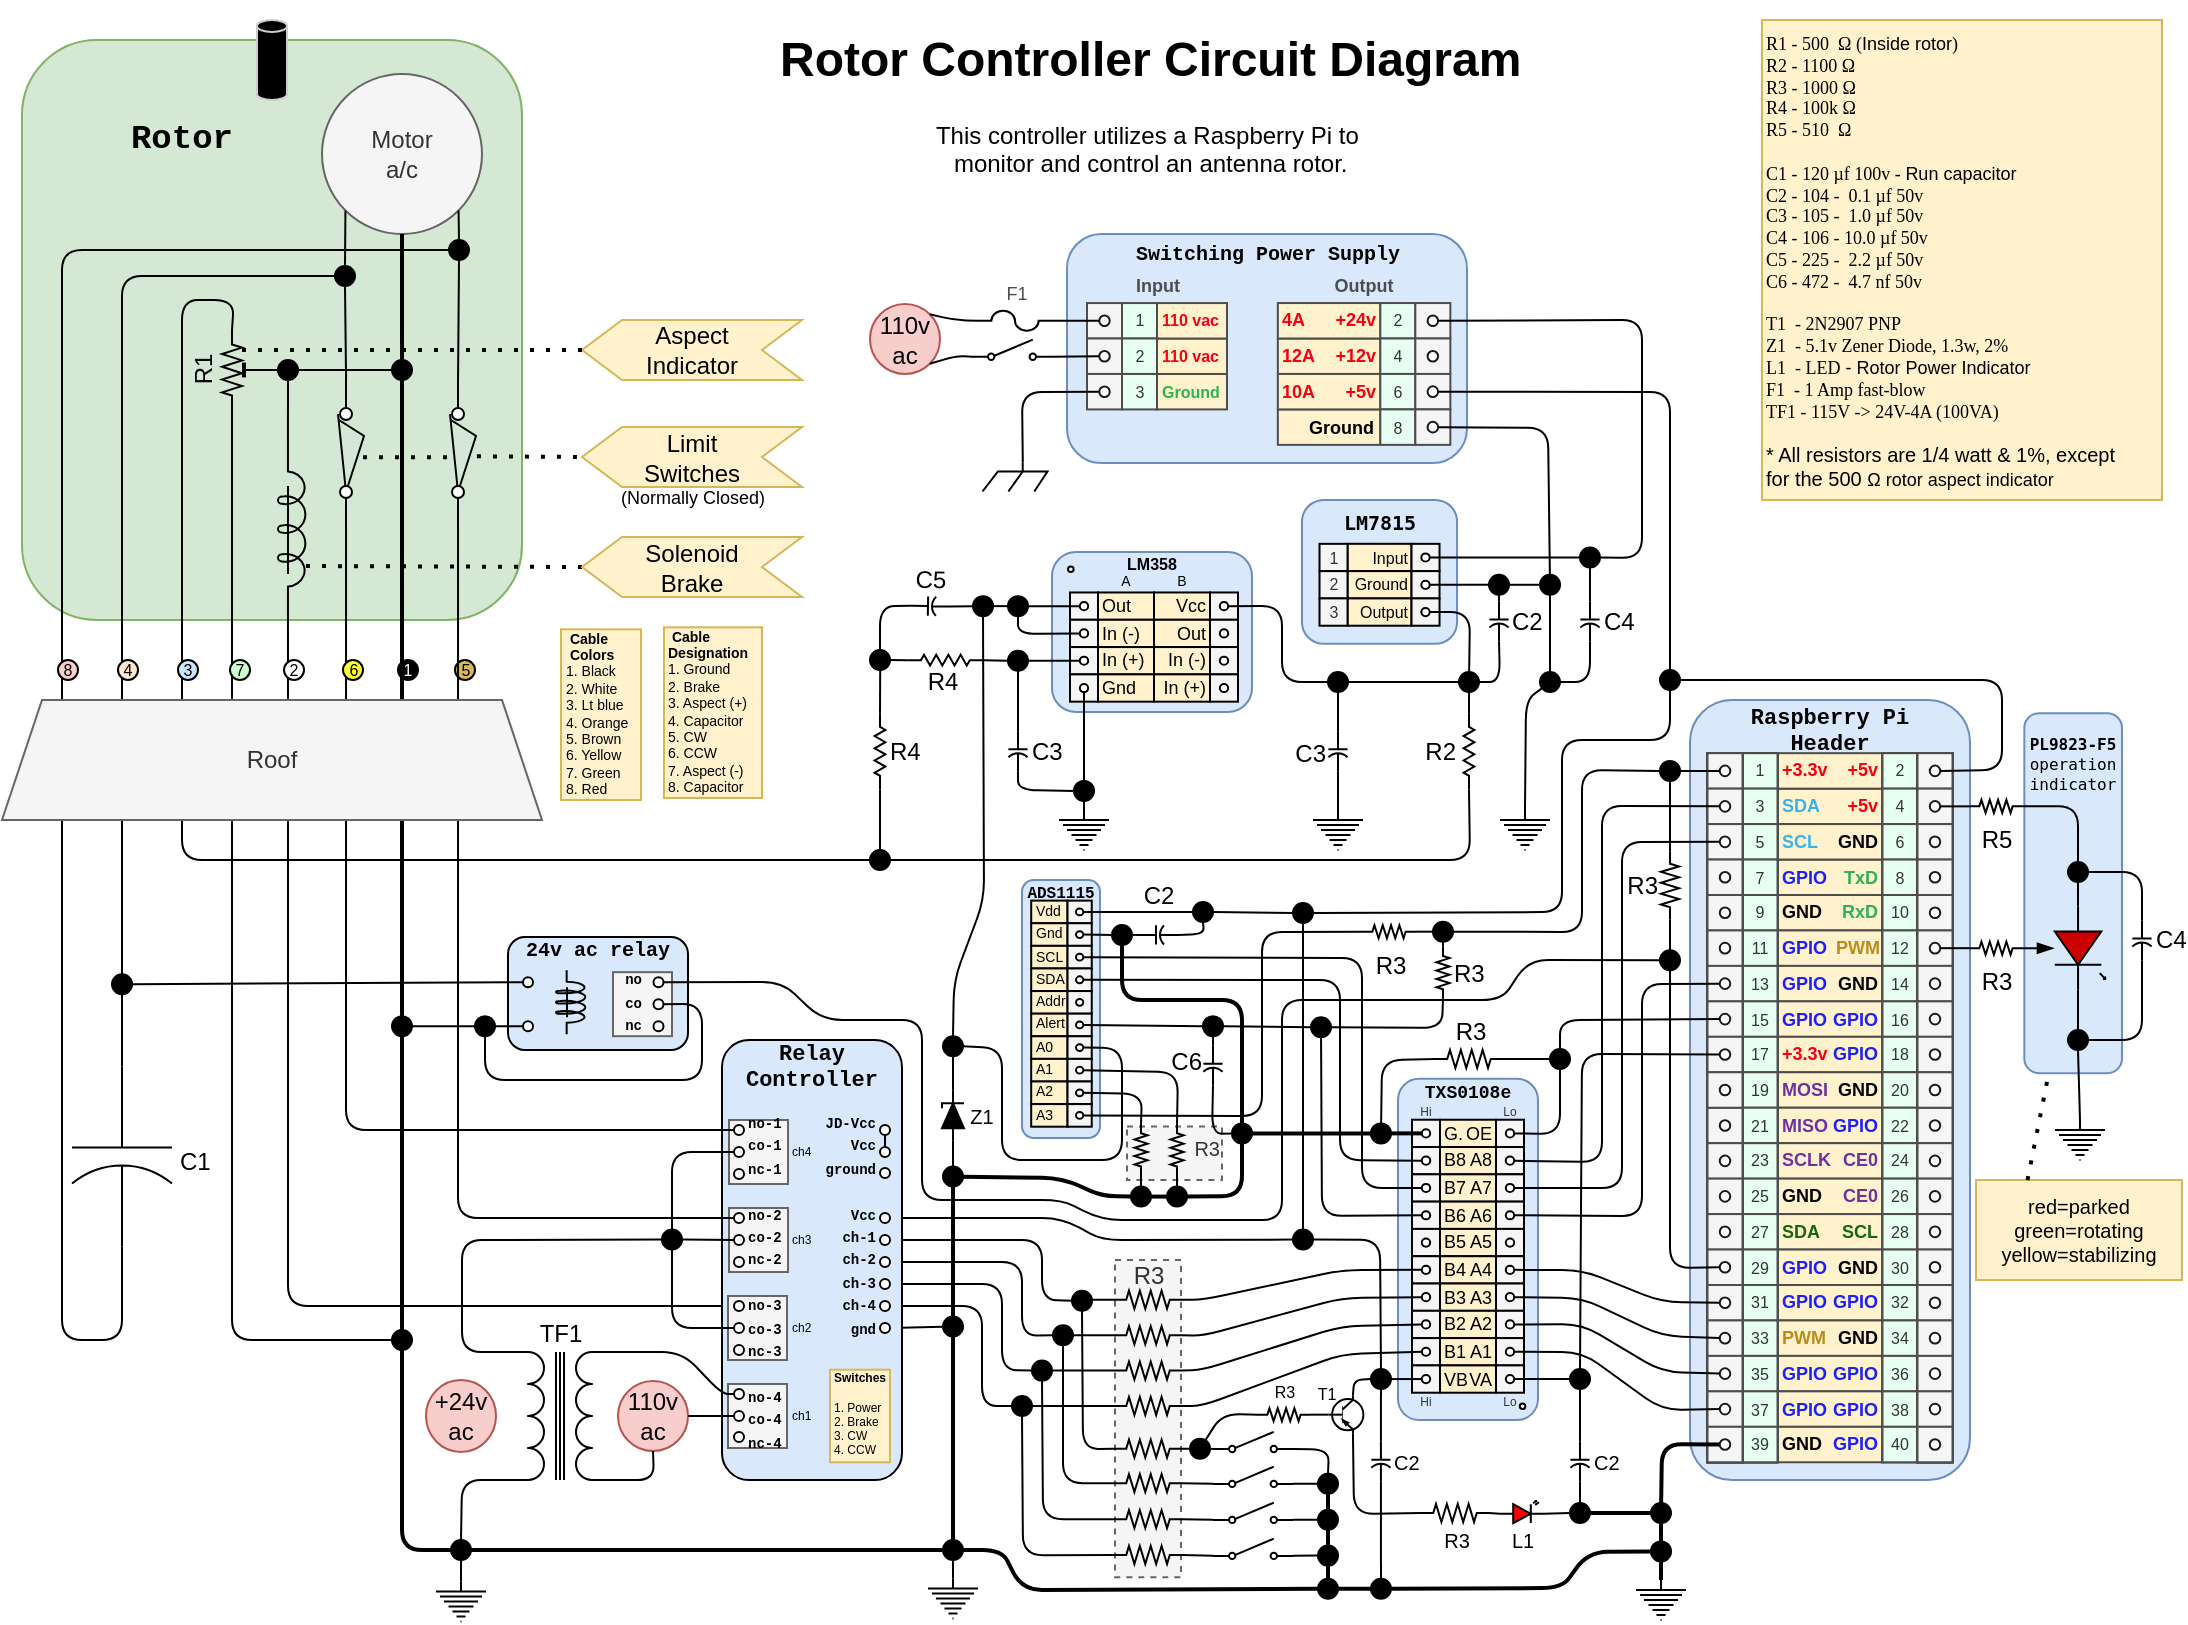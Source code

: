 <mxfile version="13.0.3" type="device"><diagram id="4ZUVlYUAoPl_q8jpnYcG" name="Page-1"><mxGraphModel dx="526" dy="339" grid="1" gridSize="10" guides="1" tooltips="1" connect="1" arrows="1" fold="1" page="1" pageScale="1" pageWidth="1100" pageHeight="850" math="0" shadow="0"><root><mxCell id="0"/><mxCell id="1" parent="0"/><mxCell id="BFb-T8T2l9HsoNlHvIHn-21" value="R3" style="rounded=0;whiteSpace=wrap;html=1;fillColor=#f5f5f5;dashed=1;verticalAlign=middle;strokeColor=#666666;fontColor=#333333;spacingTop=-6;align=right;fontSize=10;" vertex="1" parent="1"><mxGeometry x="562.5" y="563.29" width="47.5" height="26.71" as="geometry"/></mxCell><mxCell id="UvAt6nJC8e8Sy-eB6sDD-35" value="R3" style="rounded=0;whiteSpace=wrap;html=1;fillColor=#f5f5f5;dashed=1;verticalAlign=top;strokeColor=#666666;fontColor=#333333;spacingTop=-6;" parent="1" vertex="1"><mxGeometry x="556.5" y="630" width="33" height="158.65" as="geometry"/></mxCell><mxCell id="ewK12TDcUr7St4Az35Sj-1" value="&lt;font style=&quot;font-size: 10px&quot;&gt;24v ac relay&lt;/font&gt;" style="rounded=1;whiteSpace=wrap;html=1;shadow=0;dashed=0;labelBackgroundColor=none;fontFamily=Courier New;fontSize=9;align=center;strokeColor=#000000;fillColor=#dae8fc;fontStyle=1;horizontal=1;verticalAlign=top;spacingTop=-6;" parent="1" vertex="1"><mxGeometry x="253" y="468.5" width="90" height="56.5" as="geometry"/></mxCell><mxCell id="ewK12TDcUr7St4Az35Sj-2" value="" style="rounded=0;whiteSpace=wrap;html=1;shadow=0;fontSize=9;fontColor=#333333;fillColor=#f5f5f5;strokeColor=#666666;direction=west;flipH=1;" parent="1" vertex="1"><mxGeometry x="305.5" y="486.09" width="29.5" height="32" as="geometry"/></mxCell><mxCell id="ewK12TDcUr7St4Az35Sj-40" value="&lt;p style=&quot;line-height: 163% ; font-size: 7px&quot;&gt;&lt;b&gt;no&lt;br&gt;co&lt;br&gt;nc&lt;/b&gt;&lt;/p&gt;" style="text;html=1;strokeColor=none;fillColor=none;align=right;verticalAlign=middle;whiteSpace=wrap;rounded=0;shadow=0;dashed=0;labelBackgroundColor=none;fontFamily=Courier New;fontSize=7;labelPosition=center;verticalLabelPosition=middle;horizontal=1;spacingRight=13;" parent="1" vertex="1"><mxGeometry x="305.25" y="487.09" width="30" height="30" as="geometry"/></mxCell><mxCell id="ewK12TDcUr7St4Az35Sj-3" value="" style="verticalLabelPosition=bottom;shadow=0;dashed=0;align=center;html=1;verticalAlign=top;strokeWidth=1;shape=ellipse;flipH=1;" parent="1" vertex="1"><mxGeometry x="325.75" y="488.59" width="5" height="5" as="geometry"/></mxCell><mxCell id="ewK12TDcUr7St4Az35Sj-4" value="" style="verticalLabelPosition=bottom;shadow=0;dashed=0;align=center;html=1;verticalAlign=top;strokeWidth=1;shape=ellipse;flipH=1;" parent="1" vertex="1"><mxGeometry x="325.75" y="499.59" width="5" height="5" as="geometry"/></mxCell><mxCell id="ewK12TDcUr7St4Az35Sj-5" value="" style="verticalLabelPosition=bottom;shadow=0;dashed=0;align=center;html=1;verticalAlign=top;strokeWidth=1;shape=ellipse;flipH=1;" parent="1" vertex="1"><mxGeometry x="325.75" y="510.59" width="5" height="5" as="geometry"/></mxCell><mxCell id="ewK12TDcUr7St4Az35Sj-41" value="" style="pointerEvents=1;verticalLabelPosition=bottom;shadow=0;dashed=0;align=center;html=1;verticalAlign=top;shape=mxgraph.electrical.inductors.inductor_5;rotation=90;" parent="1" vertex="1"><mxGeometry x="268.5" y="493.59" width="32" height="15" as="geometry"/></mxCell><mxCell id="ewK12TDcUr7St4Az35Sj-43" value="" style="verticalLabelPosition=bottom;shadow=0;dashed=0;align=center;html=1;verticalAlign=top;strokeWidth=1;shape=ellipse;flipH=1;" parent="1" vertex="1"><mxGeometry x="260.5" y="488.59" width="5" height="5" as="geometry"/></mxCell><mxCell id="ewK12TDcUr7St4Az35Sj-44" value="" style="verticalLabelPosition=bottom;shadow=0;dashed=0;align=center;html=1;verticalAlign=top;strokeWidth=1;shape=ellipse;flipH=1;" parent="1" vertex="1"><mxGeometry x="260.5" y="510.59" width="5" height="5" as="geometry"/></mxCell><mxCell id="AvG2uaJLEphfXw9Qd6hK-4" value="&lt;font face=&quot;monospace&quot; style=&quot;font-size: 8px&quot;&gt;&lt;font style=&quot;font-size: 8px&quot;&gt;PL9823-F5&lt;/font&gt;&lt;br&gt;&lt;div&gt;&lt;span style=&quot;font-weight: normal&quot;&gt;operation&lt;/span&gt;&lt;/div&gt;&lt;div&gt;&lt;span style=&quot;font-weight: normal&quot;&gt;indicator&lt;/span&gt;&lt;/div&gt;&lt;/font&gt;" style="rounded=1;whiteSpace=wrap;html=1;fillColor=#dae8fc;strokeColor=#6c8ebf;labelBackgroundColor=none;fontStyle=1;verticalAlign=top;" parent="1" vertex="1"><mxGeometry x="1011.16" y="356.57" width="48.84" height="180" as="geometry"/></mxCell><mxCell id="Gsv7k78RYgUz_mna78IX-15" value="" style="rounded=1;whiteSpace=wrap;html=1;verticalAlign=top;fillColor=#d5e8d4;strokeColor=#82b366;fontStyle=1" parent="1" vertex="1"><mxGeometry x="10" y="20" width="250" height="290" as="geometry"/></mxCell><mxCell id="ajf-sOiCND-jxYpq9FNy-1" value="Motor&lt;br&gt;a/c" style="ellipse;whiteSpace=wrap;html=1;aspect=fixed;fontStyle=0;fillColor=#f5f5f5;strokeColor=#666666;fontColor=#333333;" parent="1" vertex="1"><mxGeometry x="160" y="37" width="80" height="80" as="geometry"/></mxCell><mxCell id="ajf-sOiCND-jxYpq9FNy-3" value="" style="endArrow=none;html=1;entryX=0.5;entryY=1;entryDx=0;entryDy=0;exitX=0.5;exitY=0;exitDx=0;exitDy=0;fontStyle=1;strokeWidth=2;" parent="1" source="ewK12TDcUr7St4Az35Sj-51" target="Gsv7k78RYgUz_mna78IX-89" edge="1"><mxGeometry width="50" height="50" relative="1" as="geometry"><mxPoint x="201" y="469.23" as="sourcePoint"/><mxPoint x="210" y="180" as="targetPoint"/><Array as="points"/></mxGeometry></mxCell><mxCell id="ajf-sOiCND-jxYpq9FNy-7" value="" style="ellipse;whiteSpace=wrap;html=1;aspect=fixed;fillColor=#000000;" parent="1" vertex="1"><mxGeometry x="224.5" y="770" width="10" height="10" as="geometry"/></mxCell><mxCell id="Gsv7k78RYgUz_mna78IX-2" value="" style="endArrow=none;html=1;exitX=0.5;exitY=0;exitDx=0;exitDy=0;entryX=1;entryY=1;entryDx=0;entryDy=0;entryPerimeter=0;" parent="1" source="ajf-sOiCND-jxYpq9FNy-7" target="pvdW_1X2ws125vcaDs7O-1" edge="1"><mxGeometry width="50" height="50" relative="1" as="geometry"><mxPoint x="285.5" y="879" as="sourcePoint"/><mxPoint x="265.5" y="753" as="targetPoint"/><Array as="points"><mxPoint x="230" y="740"/></Array></mxGeometry></mxCell><mxCell id="Gsv7k78RYgUz_mna78IX-11" value="" style="pointerEvents=1;verticalLabelPosition=bottom;shadow=0;dashed=0;align=center;html=1;verticalAlign=top;shape=mxgraph.electrical.electro-mechanical.limit_switch_nc;rotation=-90;" parent="1" vertex="1"><mxGeometry x="193" y="220" width="75" height="13" as="geometry"/></mxCell><mxCell id="Gsv7k78RYgUz_mna78IX-14" value="" style="pointerEvents=1;verticalLabelPosition=bottom;shadow=0;dashed=0;align=center;html=1;verticalAlign=top;shape=mxgraph.electrical.electro-mechanical.limit_switch_nc;rotation=-90;gradientColor=#ffffff;" parent="1" vertex="1"><mxGeometry x="137" y="220" width="75" height="13" as="geometry"/></mxCell><mxCell id="Gsv7k78RYgUz_mna78IX-16" value="" style="endArrow=none;html=1;entryX=0;entryY=1;entryDx=0;entryDy=0;exitX=0.5;exitY=0;exitDx=0;exitDy=0;" parent="1" source="9pyV4H3ZrKnjNJJcjsAD-30" target="ajf-sOiCND-jxYpq9FNy-1" edge="1"><mxGeometry width="50" height="50" relative="1" as="geometry"><mxPoint x="30" y="190" as="sourcePoint"/><mxPoint x="80" y="140" as="targetPoint"/></mxGeometry></mxCell><mxCell id="Gsv7k78RYgUz_mna78IX-17" value="" style="endArrow=none;html=1;exitX=0.5;exitY=0;exitDx=0;exitDy=0;entryX=1;entryY=1;entryDx=0;entryDy=0;" parent="1" source="9pyV4H3ZrKnjNJJcjsAD-31" target="ajf-sOiCND-jxYpq9FNy-1" edge="1"><mxGeometry width="50" height="50" relative="1" as="geometry"><mxPoint x="30" y="180" as="sourcePoint"/><mxPoint x="340" y="160" as="targetPoint"/></mxGeometry></mxCell><mxCell id="Gsv7k78RYgUz_mna78IX-18" value="" style="endArrow=none;dashed=1;html=1;dashPattern=1 3;strokeWidth=2;exitX=0.478;exitY=1.036;exitDx=0;exitDy=0;exitPerimeter=0;entryX=0;entryY=0.5;entryDx=0;entryDy=0;" parent="1" source="Gsv7k78RYgUz_mna78IX-11" target="Gsv7k78RYgUz_mna78IX-21" edge="1"><mxGeometry width="50" height="50" relative="1" as="geometry"><mxPoint x="290" y="260" as="sourcePoint"/><mxPoint x="310" y="228.032" as="targetPoint"/></mxGeometry></mxCell><mxCell id="Gsv7k78RYgUz_mna78IX-19" value="" style="endArrow=none;dashed=1;html=1;dashPattern=1 3;strokeWidth=2;entryX=0.472;entryY=-0.002;entryDx=0;entryDy=0;entryPerimeter=0;exitX=0.472;exitY=0.961;exitDx=0;exitDy=0;exitPerimeter=0;" parent="1" source="Gsv7k78RYgUz_mna78IX-14" target="Gsv7k78RYgUz_mna78IX-11" edge="1"><mxGeometry width="50" height="50" relative="1" as="geometry"><mxPoint x="200" y="210" as="sourcePoint"/><mxPoint x="250" y="160" as="targetPoint"/></mxGeometry></mxCell><mxCell id="Gsv7k78RYgUz_mna78IX-21" value="Limit&lt;br&gt;Switches" style="shape=step;perimeter=stepPerimeter;whiteSpace=wrap;html=1;fixedSize=1;flipH=1;fillColor=#fff2cc;strokeColor=#d6b656;" parent="1" vertex="1"><mxGeometry x="290" y="213.5" width="110" height="30" as="geometry"/></mxCell><mxCell id="Gsv7k78RYgUz_mna78IX-38" value="" style="endArrow=none;html=1;labelBackgroundColor=none;fillColor=#ffffff;gradientColor=#990000;fontColor=#FFFF00;exitX=1;exitY=0.5;exitDx=0;exitDy=0;strokeWidth=2;entryX=0;entryY=0.5;entryDx=0;entryDy=0;" parent="1" source="ajf-sOiCND-jxYpq9FNy-7" target="9pyV4H3ZrKnjNJJcjsAD-60" edge="1"><mxGeometry width="50" height="50" relative="1" as="geometry"><mxPoint x="325.0" y="805" as="sourcePoint"/><mxPoint x="340" y="870" as="targetPoint"/><Array as="points"/></mxGeometry></mxCell><mxCell id="Gsv7k78RYgUz_mna78IX-40" value="" style="pointerEvents=1;verticalLabelPosition=bottom;shadow=0;dashed=0;align=center;html=1;verticalAlign=top;shape=mxgraph.electrical.signal_sources.protective_earth;fontColor=#FFFF00;" parent="1" vertex="1"><mxGeometry x="217" y="790.7" width="25" height="20" as="geometry"/></mxCell><mxCell id="Gsv7k78RYgUz_mna78IX-77" value="" style="endArrow=none;html=1;labelBackgroundColor=none;fillColor=#ffffff;gradientColor=#990000;fontColor=#000000;entryX=0.5;entryY=0;entryDx=0;entryDy=0;strokeWidth=2;exitX=0.5;exitY=1;exitDx=0;exitDy=0;" parent="1" source="L2nOtFBgX4qgeP64zApH-49" target="9pyV4H3ZrKnjNJJcjsAD-60" edge="1"><mxGeometry width="50" height="50" relative="1" as="geometry"><mxPoint x="476" y="689.29" as="sourcePoint"/><mxPoint x="475.5" y="716.56" as="targetPoint"/><Array as="points"/></mxGeometry></mxCell><mxCell id="Gsv7k78RYgUz_mna78IX-78" value="" style="pointerEvents=1;verticalLabelPosition=bottom;shadow=0;dashed=0;align=center;html=1;verticalAlign=top;shape=mxgraph.electrical.signal_sources.protective_earth;fontColor=#FFFF00;" parent="1" vertex="1"><mxGeometry x="463" y="789.29" width="25" height="20" as="geometry"/></mxCell><mxCell id="Gsv7k78RYgUz_mna78IX-87" value="" style="pointerEvents=1;verticalLabelPosition=bottom;shadow=0;dashed=0;align=center;html=1;verticalAlign=top;shape=mxgraph.electrical.inductors.inductor_5;fontColor=#000000;rotation=90;" parent="1" vertex="1"><mxGeometry x="100" y="257.51" width="90" height="14" as="geometry"/></mxCell><mxCell id="Gsv7k78RYgUz_mna78IX-88" value="(Normally Closed)" style="text;html=1;align=center;verticalAlign=middle;resizable=0;points=[];autosize=1;fontColor=#000000;fontSize=9;spacingTop=-9;" parent="1" vertex="1"><mxGeometry x="300" y="248.5" width="90" height="10" as="geometry"/></mxCell><mxCell id="Gsv7k78RYgUz_mna78IX-89" value="`" style="ellipse;whiteSpace=wrap;html=1;aspect=fixed;fillColor=#000000;" parent="1" vertex="1"><mxGeometry x="195" y="180" width="10" height="10" as="geometry"/></mxCell><mxCell id="Gsv7k78RYgUz_mna78IX-90" value="" style="endArrow=none;html=1;labelBackgroundColor=none;fillColor=#ffffff;gradientColor=#990000;fontSize=9;fontColor=#000000;entryX=0.261;entryY=0.643;entryDx=0;entryDy=0;entryPerimeter=0;exitX=0.75;exitY=0.643;exitDx=0;exitDy=0;exitPerimeter=0;" parent="1" source="Gsv7k78RYgUz_mna78IX-87" target="Gsv7k78RYgUz_mna78IX-87" edge="1"><mxGeometry width="50" height="50" relative="1" as="geometry"><mxPoint x="30" y="283.01" as="sourcePoint"/><mxPoint x="60" y="263.01" as="targetPoint"/></mxGeometry></mxCell><mxCell id="Gsv7k78RYgUz_mna78IX-91" value="" style="endArrow=none;html=1;labelBackgroundColor=none;fillColor=#ffffff;gradientColor=#990000;fontSize=9;fontColor=#000000;entryX=0.5;entryY=1;entryDx=0;entryDy=0;exitX=0;exitY=0.645;exitDx=0;exitDy=0;exitPerimeter=0;" parent="1" source="Gsv7k78RYgUz_mna78IX-87" target="9pyV4H3ZrKnjNJJcjsAD-2" edge="1"><mxGeometry width="50" height="50" relative="1" as="geometry"><mxPoint x="30" y="270" as="sourcePoint"/><mxPoint x="80" y="220.0" as="targetPoint"/><Array as="points"/></mxGeometry></mxCell><mxCell id="Gsv7k78RYgUz_mna78IX-92" value="" style="endArrow=none;html=1;labelBackgroundColor=none;fillColor=#ffffff;gradientColor=#990000;fontSize=9;fontColor=#000000;entryX=1;entryY=0.645;entryDx=0;entryDy=0;entryPerimeter=0;exitX=0;exitY=0.5;exitDx=0;exitDy=0;" parent="1" source="Gsv7k78RYgUz_mna78IX-57" target="Gsv7k78RYgUz_mna78IX-87" edge="1"><mxGeometry width="50" height="50" relative="1" as="geometry"><mxPoint x="550" y="560" as="sourcePoint"/><mxPoint x="80" y="210.0" as="targetPoint"/><Array as="points"><mxPoint x="143" y="653"/><mxPoint x="143" y="320"/></Array></mxGeometry></mxCell><mxCell id="Gsv7k78RYgUz_mna78IX-93" value="" style="endArrow=none;dashed=1;html=1;dashPattern=1 3;strokeWidth=2;exitX=0;exitY=0.5;exitDx=0;exitDy=0;" parent="1" source="Gsv7k78RYgUz_mna78IX-94" edge="1"><mxGeometry width="50" height="50" relative="1" as="geometry"><mxPoint x="299.998" y="370" as="sourcePoint"/><mxPoint x="150" y="283" as="targetPoint"/></mxGeometry></mxCell><mxCell id="Gsv7k78RYgUz_mna78IX-94" value="Solenoid&lt;br&gt;Brake" style="shape=step;perimeter=stepPerimeter;whiteSpace=wrap;html=1;fixedSize=1;flipH=1;fillColor=#fff2cc;strokeColor=#d6b656;" parent="1" vertex="1"><mxGeometry x="290" y="268.5" width="110" height="30" as="geometry"/></mxCell><mxCell id="Gsv7k78RYgUz_mna78IX-108" value="" style="endArrow=none;html=1;exitX=0.5;exitY=1;exitDx=0;exitDy=0;entryX=0.5;entryY=0;entryDx=0;entryDy=0;strokeWidth=2;" parent="1" source="ajf-sOiCND-jxYpq9FNy-1" target="Gsv7k78RYgUz_mna78IX-89" edge="1"><mxGeometry width="50" height="50" relative="1" as="geometry"><mxPoint x="238.03" y="189" as="sourcePoint"/><mxPoint x="238.284" y="158.284" as="targetPoint"/></mxGeometry></mxCell><mxCell id="Gsv7k78RYgUz_mna78IX-109" value="`" style="group" parent="1" vertex="1" connectable="0"><mxGeometry x="844" y="350" width="140" height="390" as="geometry"/></mxCell><mxCell id="Gsv7k78RYgUz_mna78IX-110" value="&lt;span style=&quot;white-space: normal ; font-weight: 700&quot;&gt;Raspberry Pi&lt;/span&gt;&lt;br style=&quot;white-space: normal ; font-weight: 700&quot;&gt;&lt;span style=&quot;white-space: normal ; font-weight: 700&quot;&gt;Header&lt;/span&gt;" style="rounded=1;whiteSpace=wrap;html=1;shadow=0;glass=0;dashed=0;comic=0;labelBackgroundColor=none;strokeColor=#6c8ebf;fillColor=#dae8fc;fontFamily=Courier New;fontSize=11;align=center;verticalAlign=top;spacingTop=-4;" parent="Gsv7k78RYgUz_mna78IX-109" vertex="1"><mxGeometry width="140" height="390" as="geometry"/></mxCell><mxCell id="Gsv7k78RYgUz_mna78IX-111" value="" style="group;fillColor=#E7FFF2;strokeColor=#4D4D4D;" parent="Gsv7k78RYgUz_mna78IX-109" vertex="1" connectable="0"><mxGeometry x="26.25" y="26.591" width="17.5" height="354.545" as="geometry"/></mxCell><mxCell id="Gsv7k78RYgUz_mna78IX-112" value="" style="rounded=0;whiteSpace=wrap;html=1;fillColor=#fff2cc;fontSize=9;align=center;fontStyle=1;strokeColor=#4D4D4D;" parent="Gsv7k78RYgUz_mna78IX-109" vertex="1"><mxGeometry x="43.753" y="97.5" width="52.5" height="17.727" as="geometry"/></mxCell><mxCell id="Gsv7k78RYgUz_mna78IX-113" value="" style="rounded=0;whiteSpace=wrap;html=1;fillColor=#fff2cc;fontSize=9;align=center;fontStyle=1;strokeColor=#4D4D4D;" parent="Gsv7k78RYgUz_mna78IX-109" vertex="1"><mxGeometry x="43.753" y="44.318" width="52.5" height="17.727" as="geometry"/></mxCell><mxCell id="Gsv7k78RYgUz_mna78IX-114" value="" style="rounded=0;whiteSpace=wrap;html=1;fillColor=#fff2cc;fontSize=9;align=center;fontStyle=1;strokeColor=#4D4D4D;" parent="Gsv7k78RYgUz_mna78IX-109" vertex="1"><mxGeometry x="43.753" y="79.773" width="52.5" height="17.727" as="geometry"/></mxCell><mxCell id="Gsv7k78RYgUz_mna78IX-115" value="" style="rounded=0;whiteSpace=wrap;html=1;fillColor=#fff2cc;fontSize=9;align=center;fontStyle=1;strokeColor=#4D4D4D;" parent="Gsv7k78RYgUz_mna78IX-109" vertex="1"><mxGeometry x="43.753" y="62.045" width="52.5" height="17.727" as="geometry"/></mxCell><mxCell id="Gsv7k78RYgUz_mna78IX-116" value="GND" style="text;html=1;strokeColor=none;fillColor=none;align=right;verticalAlign=middle;whiteSpace=wrap;rounded=0;shadow=0;labelBackgroundColor=none;fontSize=9;fontColor=#000000;fontStyle=1" parent="Gsv7k78RYgUz_mna78IX-109" vertex="1"><mxGeometry x="70" y="62.045" width="26.25" height="17.727" as="geometry"/></mxCell><mxCell id="Gsv7k78RYgUz_mna78IX-117" value="TxD" style="text;html=1;strokeColor=none;fillColor=none;align=right;verticalAlign=middle;whiteSpace=wrap;rounded=0;shadow=0;labelBackgroundColor=none;fontSize=9;fontColor=#2FB155;fontStyle=1" parent="Gsv7k78RYgUz_mna78IX-109" vertex="1"><mxGeometry x="70" y="79.773" width="26.25" height="17.727" as="geometry"/></mxCell><mxCell id="Gsv7k78RYgUz_mna78IX-118" value="SDA" style="text;html=1;strokeColor=none;fillColor=none;align=left;verticalAlign=middle;whiteSpace=wrap;rounded=0;shadow=0;labelBackgroundColor=none;fontSize=9;fontColor=#37B4EE;fontStyle=1" parent="Gsv7k78RYgUz_mna78IX-109" vertex="1"><mxGeometry x="43.753" y="44.318" width="26.25" height="17.727" as="geometry"/></mxCell><mxCell id="Gsv7k78RYgUz_mna78IX-119" value="SCL" style="text;html=1;strokeColor=none;fillColor=none;align=left;verticalAlign=middle;whiteSpace=wrap;rounded=0;shadow=0;labelBackgroundColor=none;fontSize=9;fontColor=#37B4EE;fontStyle=1" parent="Gsv7k78RYgUz_mna78IX-109" vertex="1"><mxGeometry x="43.753" y="62.489" width="26.25" height="16.841" as="geometry"/></mxCell><mxCell id="Gsv7k78RYgUz_mna78IX-120" value="GPIO" style="text;html=1;strokeColor=none;fillColor=none;align=left;verticalAlign=middle;whiteSpace=wrap;rounded=0;shadow=0;labelBackgroundColor=none;fontSize=9;fontColor=#1D20FB;fontStyle=1" parent="Gsv7k78RYgUz_mna78IX-109" vertex="1"><mxGeometry x="43.753" y="79.773" width="26.25" height="17.727" as="geometry"/></mxCell><mxCell id="Gsv7k78RYgUz_mna78IX-121" value="" style="rounded=0;whiteSpace=wrap;html=1;fillColor=#fff2cc;fontSize=9;align=center;fontStyle=1;strokeColor=#4D4D4D;" parent="Gsv7k78RYgUz_mna78IX-109" vertex="1"><mxGeometry x="43.753" y="26.591" width="52.5" height="17.727" as="geometry"/></mxCell><mxCell id="Gsv7k78RYgUz_mna78IX-122" value="+3.3v" style="text;html=1;strokeColor=none;fillColor=none;align=left;verticalAlign=middle;whiteSpace=wrap;rounded=0;shadow=0;labelBackgroundColor=none;fontSize=9;fontColor=#F60011;fontStyle=1" parent="Gsv7k78RYgUz_mna78IX-109" vertex="1"><mxGeometry x="43.753" y="26.591" width="26.25" height="17.727" as="geometry"/></mxCell><mxCell id="Gsv7k78RYgUz_mna78IX-123" value="+5v" style="text;html=1;strokeColor=none;fillColor=none;align=right;verticalAlign=middle;whiteSpace=wrap;rounded=0;shadow=0;labelBackgroundColor=none;fontSize=9;fontColor=#F60011;fontStyle=1" parent="Gsv7k78RYgUz_mna78IX-109" vertex="1"><mxGeometry x="70" y="26.591" width="26.25" height="17.727" as="geometry"/></mxCell><mxCell id="Gsv7k78RYgUz_mna78IX-124" value="+5v" style="text;html=1;strokeColor=none;fillColor=none;align=right;verticalAlign=middle;whiteSpace=wrap;rounded=0;shadow=0;labelBackgroundColor=none;fontSize=9;fontColor=#F60011;fontStyle=1" parent="Gsv7k78RYgUz_mna78IX-109" vertex="1"><mxGeometry x="70" y="44.318" width="26.25" height="17.727" as="geometry"/></mxCell><mxCell id="Gsv7k78RYgUz_mna78IX-125" value="" style="rounded=0;whiteSpace=wrap;html=1;fillColor=#fff2cc;fontSize=9;align=center;fontStyle=1;strokeColor=#4D4D4D;" parent="Gsv7k78RYgUz_mna78IX-109" vertex="1"><mxGeometry x="43.753" y="115.227" width="52.5" height="17.727" as="geometry"/></mxCell><mxCell id="Gsv7k78RYgUz_mna78IX-126" value="" style="rounded=0;whiteSpace=wrap;html=1;fillColor=#fff2cc;fontSize=9;align=center;fontStyle=1;strokeColor=#4D4D4D;" parent="Gsv7k78RYgUz_mna78IX-109" vertex="1"><mxGeometry x="43.753" y="132.955" width="52.5" height="17.727" as="geometry"/></mxCell><mxCell id="Gsv7k78RYgUz_mna78IX-127" value="" style="rounded=0;whiteSpace=wrap;html=1;fillColor=#fff2cc;fontSize=9;align=center;fontStyle=1;strokeColor=#4D4D4D;" parent="Gsv7k78RYgUz_mna78IX-109" vertex="1"><mxGeometry x="43.753" y="150.682" width="52.5" height="17.727" as="geometry"/></mxCell><mxCell id="Gsv7k78RYgUz_mna78IX-128" value="" style="rounded=0;whiteSpace=wrap;html=1;fillColor=#fff2cc;fontSize=9;align=center;fontStyle=1;strokeColor=#4D4D4D;" parent="Gsv7k78RYgUz_mna78IX-109" vertex="1"><mxGeometry x="43.753" y="168.409" width="52.5" height="17.727" as="geometry"/></mxCell><mxCell id="Gsv7k78RYgUz_mna78IX-129" value="" style="rounded=0;whiteSpace=wrap;html=1;fillColor=#fff2cc;fontSize=9;align=center;fontStyle=1;strokeColor=#4D4D4D;" parent="Gsv7k78RYgUz_mna78IX-109" vertex="1"><mxGeometry x="43.753" y="186.136" width="52.5" height="17.727" as="geometry"/></mxCell><mxCell id="Gsv7k78RYgUz_mna78IX-130" value="" style="rounded=0;whiteSpace=wrap;html=1;fillColor=#fff2cc;fontSize=9;align=center;fontStyle=1;strokeColor=#4D4D4D;" parent="Gsv7k78RYgUz_mna78IX-109" vertex="1"><mxGeometry x="43.753" y="203.864" width="52.5" height="17.727" as="geometry"/></mxCell><mxCell id="Gsv7k78RYgUz_mna78IX-131" value="" style="rounded=0;whiteSpace=wrap;html=1;fillColor=#fff2cc;fontSize=9;align=center;fontStyle=1;strokeColor=#4D4D4D;" parent="Gsv7k78RYgUz_mna78IX-109" vertex="1"><mxGeometry x="43.753" y="221.591" width="52.5" height="17.727" as="geometry"/></mxCell><mxCell id="Gsv7k78RYgUz_mna78IX-132" value="" style="rounded=0;whiteSpace=wrap;html=1;fillColor=#fff2cc;fontSize=9;align=center;fontStyle=1;strokeColor=#4D4D4D;" parent="Gsv7k78RYgUz_mna78IX-109" vertex="1"><mxGeometry x="43.753" y="239.318" width="52.5" height="17.727" as="geometry"/></mxCell><mxCell id="Gsv7k78RYgUz_mna78IX-133" value="" style="rounded=0;whiteSpace=wrap;html=1;fillColor=#fff2cc;fontSize=9;align=center;fontStyle=1;strokeColor=#4D4D4D;" parent="Gsv7k78RYgUz_mna78IX-109" vertex="1"><mxGeometry x="43.753" y="257.045" width="52.5" height="17.727" as="geometry"/></mxCell><mxCell id="Gsv7k78RYgUz_mna78IX-134" value="" style="rounded=0;whiteSpace=wrap;html=1;fillColor=#fff2cc;fontSize=9;align=center;fontStyle=1;strokeColor=#4D4D4D;" parent="Gsv7k78RYgUz_mna78IX-109" vertex="1"><mxGeometry x="43.753" y="274.773" width="52.5" height="17.727" as="geometry"/></mxCell><mxCell id="Gsv7k78RYgUz_mna78IX-135" value="" style="rounded=0;whiteSpace=wrap;html=1;fillColor=#fff2cc;fontSize=9;align=center;fontStyle=1;strokeColor=#4D4D4D;" parent="Gsv7k78RYgUz_mna78IX-109" vertex="1"><mxGeometry x="43.753" y="292.5" width="52.5" height="17.727" as="geometry"/></mxCell><mxCell id="Gsv7k78RYgUz_mna78IX-136" value="" style="rounded=0;whiteSpace=wrap;html=1;fillColor=#fff2cc;fontSize=9;align=center;fontStyle=1;strokeColor=#4D4D4D;" parent="Gsv7k78RYgUz_mna78IX-109" vertex="1"><mxGeometry x="43.753" y="310.227" width="52.5" height="17.727" as="geometry"/></mxCell><mxCell id="Gsv7k78RYgUz_mna78IX-137" value="" style="rounded=0;whiteSpace=wrap;html=1;fillColor=#fff2cc;fontSize=9;align=center;fontStyle=1;strokeColor=#4D4D4D;" parent="Gsv7k78RYgUz_mna78IX-109" vertex="1"><mxGeometry x="43.753" y="327.955" width="52.5" height="17.727" as="geometry"/></mxCell><mxCell id="Gsv7k78RYgUz_mna78IX-138" value="" style="rounded=0;whiteSpace=wrap;html=1;fillColor=#fff2cc;fontSize=9;align=center;fontStyle=1;strokeColor=#4D4D4D;" parent="Gsv7k78RYgUz_mna78IX-109" vertex="1"><mxGeometry x="43.753" y="345.682" width="52.5" height="17.727" as="geometry"/></mxCell><mxCell id="Gsv7k78RYgUz_mna78IX-139" value="" style="rounded=0;whiteSpace=wrap;html=1;fillColor=#fff2cc;fontSize=9;align=center;fontStyle=1;strokeColor=#4D4D4D;" parent="Gsv7k78RYgUz_mna78IX-109" vertex="1"><mxGeometry x="43.753" y="363.409" width="52.5" height="17.727" as="geometry"/></mxCell><mxCell id="Gsv7k78RYgUz_mna78IX-140" value="GND" style="text;html=1;strokeColor=none;fillColor=none;align=left;verticalAlign=middle;whiteSpace=wrap;rounded=0;shadow=0;labelBackgroundColor=none;fontSize=9;fontColor=#000000;fontStyle=1" parent="Gsv7k78RYgUz_mna78IX-109" vertex="1"><mxGeometry x="43.753" y="97.5" width="26.25" height="17.727" as="geometry"/></mxCell><mxCell id="Gsv7k78RYgUz_mna78IX-141" value="GPIO" style="text;html=1;strokeColor=none;fillColor=none;align=left;verticalAlign=middle;whiteSpace=wrap;rounded=0;shadow=0;labelBackgroundColor=none;fontSize=9;fontColor=#1D20FB;fontStyle=1" parent="Gsv7k78RYgUz_mna78IX-109" vertex="1"><mxGeometry x="43.753" y="150.682" width="26.25" height="17.727" as="geometry"/></mxCell><mxCell id="Gsv7k78RYgUz_mna78IX-142" value="GPIO" style="text;html=1;strokeColor=none;fillColor=none;align=left;verticalAlign=middle;whiteSpace=wrap;rounded=0;shadow=0;labelBackgroundColor=none;fontSize=9;fontColor=#1D20FB;fontStyle=1" parent="Gsv7k78RYgUz_mna78IX-109" vertex="1"><mxGeometry x="43.753" y="132.955" width="26.25" height="17.727" as="geometry"/></mxCell><mxCell id="Gsv7k78RYgUz_mna78IX-143" value="GPIO" style="text;html=1;strokeColor=none;fillColor=none;align=left;verticalAlign=middle;whiteSpace=wrap;rounded=0;shadow=0;labelBackgroundColor=none;fontSize=9;fontColor=#1D20FB;fontStyle=1" parent="Gsv7k78RYgUz_mna78IX-109" vertex="1"><mxGeometry x="43.753" y="115.227" width="26.25" height="17.727" as="geometry"/></mxCell><mxCell id="Gsv7k78RYgUz_mna78IX-144" value="PWM" style="text;html=1;strokeColor=none;fillColor=none;align=right;verticalAlign=middle;whiteSpace=wrap;rounded=0;shadow=0;labelBackgroundColor=none;fontSize=9;fontColor=#BB8C1B;fontStyle=1" parent="Gsv7k78RYgUz_mna78IX-109" vertex="1"><mxGeometry x="69.562" y="115.227" width="26.688" height="17.727" as="geometry"/></mxCell><mxCell id="Gsv7k78RYgUz_mna78IX-145" value="RxD" style="text;html=1;strokeColor=none;fillColor=none;align=right;verticalAlign=middle;whiteSpace=wrap;rounded=0;shadow=0;labelBackgroundColor=none;fontSize=9;fontColor=#2FB155;fontStyle=1" parent="Gsv7k78RYgUz_mna78IX-109" vertex="1"><mxGeometry x="70" y="97.5" width="26.25" height="17.727" as="geometry"/></mxCell><mxCell id="Gsv7k78RYgUz_mna78IX-146" value="+3.3v" style="text;html=1;strokeColor=none;fillColor=none;align=left;verticalAlign=middle;whiteSpace=wrap;rounded=0;shadow=0;labelBackgroundColor=none;fontSize=9;fontColor=#F60011;fontStyle=1" parent="Gsv7k78RYgUz_mna78IX-109" vertex="1"><mxGeometry x="43.753" y="168.409" width="26.25" height="17.727" as="geometry"/></mxCell><mxCell id="Gsv7k78RYgUz_mna78IX-147" value="MOSI" style="text;html=1;strokeColor=none;fillColor=none;align=left;verticalAlign=middle;whiteSpace=wrap;rounded=0;shadow=0;labelBackgroundColor=none;fontSize=9;fontColor=#6E319E;fontStyle=1" parent="Gsv7k78RYgUz_mna78IX-109" vertex="1"><mxGeometry x="43.753" y="186.136" width="26.031" height="17.727" as="geometry"/></mxCell><mxCell id="Gsv7k78RYgUz_mna78IX-148" value="MISO" style="text;html=1;strokeColor=none;fillColor=none;align=left;verticalAlign=middle;whiteSpace=wrap;rounded=0;shadow=0;labelBackgroundColor=none;fontSize=9;fontColor=#6E319E;fontStyle=1" parent="Gsv7k78RYgUz_mna78IX-109" vertex="1"><mxGeometry x="43.753" y="203.864" width="26.136" height="17.727" as="geometry"/></mxCell><mxCell id="Gsv7k78RYgUz_mna78IX-149" value="SCLK" style="text;html=1;strokeColor=none;fillColor=none;align=left;verticalAlign=middle;whiteSpace=wrap;rounded=0;shadow=0;labelBackgroundColor=none;fontSize=9;fontColor=#6E319E;fontStyle=1" parent="Gsv7k78RYgUz_mna78IX-109" vertex="1"><mxGeometry x="43.753" y="221.591" width="25.812" height="17.727" as="geometry"/></mxCell><mxCell id="Gsv7k78RYgUz_mna78IX-150" value="GND" style="text;html=1;strokeColor=none;fillColor=none;align=left;verticalAlign=middle;whiteSpace=wrap;rounded=0;shadow=0;labelBackgroundColor=none;fontSize=9;fontColor=#000000;fontStyle=1" parent="Gsv7k78RYgUz_mna78IX-109" vertex="1"><mxGeometry x="43.753" y="239.318" width="25.812" height="17.727" as="geometry"/></mxCell><mxCell id="Gsv7k78RYgUz_mna78IX-151" value="SCL" style="text;html=1;strokeColor=none;fillColor=none;align=right;verticalAlign=middle;whiteSpace=wrap;rounded=0;shadow=0;labelBackgroundColor=none;fontSize=9;fontColor=#17670D;fontStyle=1" parent="Gsv7k78RYgUz_mna78IX-109" vertex="1"><mxGeometry x="70" y="257.045" width="26.25" height="17.727" as="geometry"/></mxCell><mxCell id="Gsv7k78RYgUz_mna78IX-152" value="SDA" style="text;html=1;strokeColor=none;fillColor=none;align=left;verticalAlign=middle;whiteSpace=wrap;rounded=0;shadow=0;labelBackgroundColor=none;fontSize=9;fontColor=#17670D;fontStyle=1" parent="Gsv7k78RYgUz_mna78IX-109" vertex="1"><mxGeometry x="43.753" y="257.045" width="26.25" height="17.727" as="geometry"/></mxCell><mxCell id="Gsv7k78RYgUz_mna78IX-153" value="GPIO" style="text;html=1;strokeColor=none;fillColor=none;align=left;verticalAlign=middle;whiteSpace=wrap;rounded=0;shadow=0;labelBackgroundColor=none;fontSize=9;fontColor=#1D20FB;fontStyle=1" parent="Gsv7k78RYgUz_mna78IX-109" vertex="1"><mxGeometry x="43.753" y="327.955" width="26.25" height="17.727" as="geometry"/></mxCell><mxCell id="Gsv7k78RYgUz_mna78IX-154" value="GPIO" style="text;html=1;strokeColor=none;fillColor=none;align=left;verticalAlign=middle;whiteSpace=wrap;rounded=0;shadow=0;labelBackgroundColor=none;fontSize=9;fontColor=#1D20FB;fontStyle=1" parent="Gsv7k78RYgUz_mna78IX-109" vertex="1"><mxGeometry x="43.753" y="345.682" width="26.25" height="17.727" as="geometry"/></mxCell><mxCell id="Gsv7k78RYgUz_mna78IX-155" value="GPIO" style="text;html=1;strokeColor=none;fillColor=none;align=left;verticalAlign=middle;whiteSpace=wrap;rounded=0;shadow=0;labelBackgroundColor=none;fontSize=9;fontColor=#1D20FB;fontStyle=1" parent="Gsv7k78RYgUz_mna78IX-109" vertex="1"><mxGeometry x="43.753" y="274.773" width="25.812" height="17.727" as="geometry"/></mxCell><mxCell id="Gsv7k78RYgUz_mna78IX-156" value="GND" style="text;html=1;strokeColor=none;fillColor=none;align=left;verticalAlign=middle;whiteSpace=wrap;rounded=0;shadow=0;labelBackgroundColor=none;fontSize=9;fontColor=#000000;fontStyle=1" parent="Gsv7k78RYgUz_mna78IX-109" vertex="1"><mxGeometry x="43.753" y="363.409" width="25.812" height="17.727" as="geometry"/></mxCell><mxCell id="Gsv7k78RYgUz_mna78IX-157" value="PWM" style="text;html=1;strokeColor=none;fillColor=none;align=left;verticalAlign=middle;whiteSpace=wrap;rounded=0;shadow=0;labelBackgroundColor=none;fontSize=9;fontColor=#BB8C1B;fontStyle=1" parent="Gsv7k78RYgUz_mna78IX-109" vertex="1"><mxGeometry x="43.753" y="310.227" width="25.812" height="17.727" as="geometry"/></mxCell><mxCell id="Gsv7k78RYgUz_mna78IX-158" value="GPIO" style="text;html=1;strokeColor=none;fillColor=none;align=right;verticalAlign=middle;whiteSpace=wrap;rounded=0;shadow=0;labelBackgroundColor=none;fontSize=9;fontColor=#1D20FB;fontStyle=1" parent="Gsv7k78RYgUz_mna78IX-109" vertex="1"><mxGeometry x="70" y="150.682" width="26.25" height="17.727" as="geometry"/></mxCell><mxCell id="Gsv7k78RYgUz_mna78IX-159" value="GPIO" style="text;html=1;strokeColor=none;fillColor=none;align=right;verticalAlign=middle;whiteSpace=wrap;rounded=0;shadow=0;labelBackgroundColor=none;fontSize=9;fontColor=#1D20FB;fontStyle=1" parent="Gsv7k78RYgUz_mna78IX-109" vertex="1"><mxGeometry x="70" y="168.409" width="26.25" height="17.727" as="geometry"/></mxCell><mxCell id="Gsv7k78RYgUz_mna78IX-160" value="GND" style="text;html=1;strokeColor=none;fillColor=none;align=right;verticalAlign=middle;whiteSpace=wrap;rounded=0;shadow=0;labelBackgroundColor=none;fontSize=9;fontColor=#000000;fontStyle=1" parent="Gsv7k78RYgUz_mna78IX-109" vertex="1"><mxGeometry x="70" y="132.955" width="26.25" height="17.727" as="geometry"/></mxCell><mxCell id="Gsv7k78RYgUz_mna78IX-161" value="GND" style="text;html=1;strokeColor=none;fillColor=none;align=right;verticalAlign=middle;whiteSpace=wrap;rounded=0;shadow=0;labelBackgroundColor=none;fontSize=9;fontColor=#000000;fontStyle=1" parent="Gsv7k78RYgUz_mna78IX-109" vertex="1"><mxGeometry x="70" y="186.136" width="26.25" height="17.727" as="geometry"/></mxCell><mxCell id="Gsv7k78RYgUz_mna78IX-162" value="GPIO" style="text;html=1;strokeColor=none;fillColor=none;align=right;verticalAlign=middle;whiteSpace=wrap;rounded=0;shadow=0;labelBackgroundColor=none;fontSize=9;fontColor=#1D20FB;fontStyle=1" parent="Gsv7k78RYgUz_mna78IX-109" vertex="1"><mxGeometry x="69.886" y="203.864" width="26.364" height="17.727" as="geometry"/></mxCell><mxCell id="Gsv7k78RYgUz_mna78IX-163" value="CE0" style="text;html=1;strokeColor=none;fillColor=none;align=right;verticalAlign=middle;whiteSpace=wrap;rounded=0;shadow=0;labelBackgroundColor=none;fontSize=9;fontColor=#6E319E;fontStyle=1" parent="Gsv7k78RYgUz_mna78IX-109" vertex="1"><mxGeometry x="70.21" y="221.591" width="26.04" height="17.727" as="geometry"/></mxCell><mxCell id="Gsv7k78RYgUz_mna78IX-164" value="CE0" style="text;html=1;strokeColor=none;fillColor=none;align=right;verticalAlign=middle;whiteSpace=wrap;rounded=0;shadow=0;labelBackgroundColor=none;fontSize=9;fontColor=#6E319E;fontStyle=1" parent="Gsv7k78RYgUz_mna78IX-109" vertex="1"><mxGeometry x="70.324" y="239.318" width="25.926" height="17.727" as="geometry"/></mxCell><mxCell id="Gsv7k78RYgUz_mna78IX-165" value="GND" style="text;html=1;strokeColor=none;fillColor=none;align=right;verticalAlign=middle;whiteSpace=wrap;rounded=0;shadow=0;labelBackgroundColor=none;fontSize=9;fontColor=#000000;fontStyle=1" parent="Gsv7k78RYgUz_mna78IX-109" vertex="1"><mxGeometry x="70.324" y="274.773" width="25.926" height="17.727" as="geometry"/></mxCell><mxCell id="Gsv7k78RYgUz_mna78IX-166" value="GPIO" style="text;html=1;strokeColor=none;fillColor=none;align=left;verticalAlign=middle;whiteSpace=wrap;rounded=0;shadow=0;labelBackgroundColor=none;fontSize=9;fontColor=#1D20FB;fontStyle=1" parent="Gsv7k78RYgUz_mna78IX-109" vertex="1"><mxGeometry x="43.753" y="292.5" width="25.918" height="17.727" as="geometry"/></mxCell><mxCell id="Gsv7k78RYgUz_mna78IX-167" value="GPIO" style="text;html=1;strokeColor=none;fillColor=none;align=right;verticalAlign=middle;whiteSpace=wrap;rounded=0;shadow=0;labelBackgroundColor=none;fontSize=9;fontColor=#1D20FB;fontStyle=1" parent="Gsv7k78RYgUz_mna78IX-109" vertex="1"><mxGeometry x="70.324" y="292.5" width="25.926" height="17.727" as="geometry"/></mxCell><mxCell id="Gsv7k78RYgUz_mna78IX-168" value="GPIO" style="text;html=1;strokeColor=none;fillColor=none;align=right;verticalAlign=middle;whiteSpace=wrap;rounded=0;shadow=0;labelBackgroundColor=none;fontSize=9;fontColor=#1D20FB;fontStyle=1" parent="Gsv7k78RYgUz_mna78IX-109" vertex="1"><mxGeometry x="70.429" y="327.955" width="25.821" height="17.727" as="geometry"/></mxCell><mxCell id="Gsv7k78RYgUz_mna78IX-169" value="GPIO" style="text;html=1;strokeColor=none;fillColor=none;align=right;verticalAlign=middle;whiteSpace=wrap;rounded=0;shadow=0;labelBackgroundColor=none;fontSize=9;fontColor=#1D20FB;fontStyle=1" parent="Gsv7k78RYgUz_mna78IX-109" vertex="1"><mxGeometry x="70.429" y="345.682" width="25.821" height="17.727" as="geometry"/></mxCell><mxCell id="Gsv7k78RYgUz_mna78IX-170" value="GPIO" style="text;html=1;strokeColor=none;fillColor=none;align=right;verticalAlign=middle;whiteSpace=wrap;rounded=0;shadow=0;labelBackgroundColor=none;fontSize=9;fontColor=#1D20FB;fontStyle=1" parent="Gsv7k78RYgUz_mna78IX-109" vertex="1"><mxGeometry x="70.429" y="363.409" width="25.821" height="17.727" as="geometry"/></mxCell><mxCell id="Gsv7k78RYgUz_mna78IX-171" value="GND" style="text;html=1;strokeColor=none;fillColor=none;align=right;verticalAlign=middle;whiteSpace=wrap;rounded=0;shadow=0;labelBackgroundColor=none;fontSize=9;fontColor=#000000;fontStyle=1" parent="Gsv7k78RYgUz_mna78IX-109" vertex="1"><mxGeometry x="70.429" y="310.227" width="25.821" height="17.727" as="geometry"/></mxCell><mxCell id="Gsv7k78RYgUz_mna78IX-172" value="" style="group;fillColor=#E7FFF2;strokeColor=#4D4D4D;" parent="Gsv7k78RYgUz_mna78IX-109" vertex="1" connectable="0"><mxGeometry x="26.25" y="26.591" width="17.5" height="354.545" as="geometry"/></mxCell><mxCell id="Gsv7k78RYgUz_mna78IX-173" value="" style="group;fillColor=#E7FFF2;strokeColor=#4D4D4D;" parent="Gsv7k78RYgUz_mna78IX-109" vertex="1" connectable="0"><mxGeometry x="26.25" y="26.591" width="17.5" height="354.545" as="geometry"/></mxCell><mxCell id="Gsv7k78RYgUz_mna78IX-174" value="" style="group;fillColor=#E7FFF2;strokeColor=#4D4D4D;" parent="Gsv7k78RYgUz_mna78IX-173" vertex="1" connectable="0"><mxGeometry width="17.5" height="354.545" as="geometry"/></mxCell><mxCell id="Gsv7k78RYgUz_mna78IX-175" value="" style="group;fillColor=#E7FFF2;strokeColor=#4D4D4D;" parent="Gsv7k78RYgUz_mna78IX-174" vertex="1" connectable="0"><mxGeometry width="17.5" height="354.545" as="geometry"/></mxCell><mxCell id="Gsv7k78RYgUz_mna78IX-176" value="1" style="rounded=0;whiteSpace=wrap;html=1;fillColor=#E7FFF2;fontSize=8;align=center;fontColor=#333333;strokeColor=#4D4D4D;" parent="Gsv7k78RYgUz_mna78IX-175" vertex="1"><mxGeometry width="17.5" height="17.727" as="geometry"/></mxCell><mxCell id="Gsv7k78RYgUz_mna78IX-177" value="3" style="rounded=0;whiteSpace=wrap;html=1;fillColor=#E7FFF2;fontSize=8;align=center;fontColor=#333333;strokeColor=#4D4D4D;" parent="Gsv7k78RYgUz_mna78IX-175" vertex="1"><mxGeometry y="17.727" width="17.5" height="17.727" as="geometry"/></mxCell><mxCell id="Gsv7k78RYgUz_mna78IX-178" value="5" style="rounded=0;whiteSpace=wrap;html=1;fillColor=#E7FFF2;fontSize=8;align=center;fontColor=#333333;strokeColor=#4D4D4D;" parent="Gsv7k78RYgUz_mna78IX-175" vertex="1"><mxGeometry y="35.455" width="17.5" height="17.727" as="geometry"/></mxCell><mxCell id="Gsv7k78RYgUz_mna78IX-179" value="7" style="rounded=0;whiteSpace=wrap;html=1;fillColor=#E7FFF2;fontSize=8;align=center;fontColor=#333333;strokeColor=#4D4D4D;" parent="Gsv7k78RYgUz_mna78IX-175" vertex="1"><mxGeometry y="53.182" width="17.5" height="17.727" as="geometry"/></mxCell><mxCell id="Gsv7k78RYgUz_mna78IX-180" value="9" style="rounded=0;whiteSpace=wrap;html=1;fillColor=#E7FFF2;fontSize=8;align=center;fontColor=#333333;strokeColor=#4D4D4D;" parent="Gsv7k78RYgUz_mna78IX-175" vertex="1"><mxGeometry y="70.909" width="17.5" height="17.727" as="geometry"/></mxCell><mxCell id="Gsv7k78RYgUz_mna78IX-181" value="11" style="rounded=0;whiteSpace=wrap;html=1;fillColor=#E7FFF2;fontSize=8;align=center;fontColor=#333333;strokeColor=#4D4D4D;" parent="Gsv7k78RYgUz_mna78IX-175" vertex="1"><mxGeometry y="88.636" width="17.5" height="17.727" as="geometry"/></mxCell><mxCell id="Gsv7k78RYgUz_mna78IX-182" value="13" style="rounded=0;whiteSpace=wrap;html=1;fillColor=#E7FFF2;fontSize=8;align=center;fontColor=#333333;strokeColor=#4D4D4D;" parent="Gsv7k78RYgUz_mna78IX-175" vertex="1"><mxGeometry y="106.364" width="17.5" height="17.727" as="geometry"/></mxCell><mxCell id="Gsv7k78RYgUz_mna78IX-183" value="15" style="rounded=0;whiteSpace=wrap;html=1;fillColor=#E7FFF2;fontSize=8;align=center;fontColor=#333333;strokeColor=#4D4D4D;" parent="Gsv7k78RYgUz_mna78IX-175" vertex="1"><mxGeometry y="124.091" width="17.5" height="17.727" as="geometry"/></mxCell><mxCell id="Gsv7k78RYgUz_mna78IX-184" value="17" style="rounded=0;whiteSpace=wrap;html=1;fillColor=#E7FFF2;fontSize=8;align=center;fontColor=#333333;strokeColor=#4D4D4D;" parent="Gsv7k78RYgUz_mna78IX-175" vertex="1"><mxGeometry y="141.818" width="17.5" height="17.727" as="geometry"/></mxCell><mxCell id="Gsv7k78RYgUz_mna78IX-185" value="19" style="rounded=0;whiteSpace=wrap;html=1;fillColor=#E7FFF2;fontSize=8;align=center;fontColor=#333333;strokeColor=#4D4D4D;" parent="Gsv7k78RYgUz_mna78IX-175" vertex="1"><mxGeometry y="159.545" width="17.5" height="17.727" as="geometry"/></mxCell><mxCell id="Gsv7k78RYgUz_mna78IX-186" value="21" style="rounded=0;whiteSpace=wrap;html=1;fillColor=#E7FFF2;fontSize=8;align=center;fontColor=#333333;strokeColor=#4D4D4D;" parent="Gsv7k78RYgUz_mna78IX-175" vertex="1"><mxGeometry y="177.273" width="17.5" height="17.727" as="geometry"/></mxCell><mxCell id="Gsv7k78RYgUz_mna78IX-187" value="23" style="rounded=0;whiteSpace=wrap;html=1;fillColor=#E7FFF2;fontSize=8;align=center;fontColor=#333333;strokeColor=#4D4D4D;" parent="Gsv7k78RYgUz_mna78IX-175" vertex="1"><mxGeometry y="195" width="17.5" height="17.727" as="geometry"/></mxCell><mxCell id="Gsv7k78RYgUz_mna78IX-188" value="25" style="rounded=0;whiteSpace=wrap;html=1;fillColor=#E7FFF2;fontSize=8;align=center;fontColor=#333333;strokeColor=#4D4D4D;" parent="Gsv7k78RYgUz_mna78IX-175" vertex="1"><mxGeometry y="212.727" width="17.5" height="17.727" as="geometry"/></mxCell><mxCell id="Gsv7k78RYgUz_mna78IX-189" value="27" style="rounded=0;whiteSpace=wrap;html=1;fillColor=#E7FFF2;fontSize=8;align=center;fontColor=#333333;strokeColor=#4D4D4D;" parent="Gsv7k78RYgUz_mna78IX-175" vertex="1"><mxGeometry y="230.455" width="17.5" height="17.727" as="geometry"/></mxCell><mxCell id="Gsv7k78RYgUz_mna78IX-190" value="29" style="rounded=0;whiteSpace=wrap;html=1;fillColor=#E7FFF2;fontSize=8;align=center;fontColor=#333333;strokeColor=#4D4D4D;" parent="Gsv7k78RYgUz_mna78IX-175" vertex="1"><mxGeometry y="248.182" width="17.5" height="17.727" as="geometry"/></mxCell><mxCell id="Gsv7k78RYgUz_mna78IX-191" value="31" style="rounded=0;whiteSpace=wrap;html=1;fillColor=#E7FFF2;fontSize=8;align=center;fontColor=#333333;strokeColor=#4D4D4D;" parent="Gsv7k78RYgUz_mna78IX-175" vertex="1"><mxGeometry y="265.909" width="17.5" height="17.727" as="geometry"/></mxCell><mxCell id="Gsv7k78RYgUz_mna78IX-192" value="33" style="rounded=0;whiteSpace=wrap;html=1;fillColor=#E7FFF2;fontSize=8;align=center;fontColor=#333333;strokeColor=#4D4D4D;" parent="Gsv7k78RYgUz_mna78IX-175" vertex="1"><mxGeometry y="283.636" width="17.5" height="17.727" as="geometry"/></mxCell><mxCell id="Gsv7k78RYgUz_mna78IX-193" value="35" style="rounded=0;whiteSpace=wrap;html=1;fillColor=#E7FFF2;fontSize=8;align=center;fontColor=#333333;strokeColor=#4D4D4D;" parent="Gsv7k78RYgUz_mna78IX-175" vertex="1"><mxGeometry y="301.364" width="17.5" height="17.727" as="geometry"/></mxCell><mxCell id="Gsv7k78RYgUz_mna78IX-194" value="37" style="rounded=0;whiteSpace=wrap;html=1;fillColor=#E7FFF2;fontSize=8;align=center;fontColor=#333333;strokeColor=#4D4D4D;" parent="Gsv7k78RYgUz_mna78IX-175" vertex="1"><mxGeometry y="319.091" width="17.5" height="17.727" as="geometry"/></mxCell><mxCell id="Gsv7k78RYgUz_mna78IX-195" value="39" style="rounded=0;whiteSpace=wrap;html=1;fillColor=#E7FFF2;fontSize=8;align=center;fontColor=#333333;strokeColor=#4D4D4D;" parent="Gsv7k78RYgUz_mna78IX-175" vertex="1"><mxGeometry y="336.818" width="17.5" height="17.727" as="geometry"/></mxCell><mxCell id="Gsv7k78RYgUz_mna78IX-196" value="" style="group;strokeColor=#4D4D4D;" parent="Gsv7k78RYgUz_mna78IX-109" vertex="1" connectable="0"><mxGeometry x="8.75" y="26.591" width="17.5" height="354.545" as="geometry"/></mxCell><mxCell id="Gsv7k78RYgUz_mna78IX-197" value="" style="group;strokeColor=#4D4D4D;" parent="Gsv7k78RYgUz_mna78IX-196" vertex="1" connectable="0"><mxGeometry width="17.5" height="354.545" as="geometry"/></mxCell><mxCell id="Gsv7k78RYgUz_mna78IX-198" value="" style="group;strokeColor=#4D4D4D;" parent="Gsv7k78RYgUz_mna78IX-197" vertex="1" connectable="0"><mxGeometry width="17.5" height="354.545" as="geometry"/></mxCell><mxCell id="Gsv7k78RYgUz_mna78IX-199" value="" style="group;strokeColor=#4D4D4D;" parent="Gsv7k78RYgUz_mna78IX-198" vertex="1" connectable="0"><mxGeometry width="17.5" height="354.545" as="geometry"/></mxCell><mxCell id="Gsv7k78RYgUz_mna78IX-200" value="" style="group;strokeColor=#4D4D4D;" parent="Gsv7k78RYgUz_mna78IX-199" vertex="1" connectable="0"><mxGeometry width="17.5" height="354.545" as="geometry"/></mxCell><mxCell id="Gsv7k78RYgUz_mna78IX-201" value="" style="group;strokeColor=#4D4D4D;" parent="Gsv7k78RYgUz_mna78IX-200" vertex="1" connectable="0"><mxGeometry width="17.5" height="354.545" as="geometry"/></mxCell><mxCell id="Gsv7k78RYgUz_mna78IX-202" value="" style="group;align=left;strokeColor=#4D4D4D;" parent="Gsv7k78RYgUz_mna78IX-201" vertex="1" connectable="0"><mxGeometry width="17.5" height="354.545" as="geometry"/></mxCell><mxCell id="Gsv7k78RYgUz_mna78IX-203" value="" style="group;align=left;strokeColor=#4D4D4D;" parent="Gsv7k78RYgUz_mna78IX-202" vertex="1" connectable="0"><mxGeometry width="17.5" height="354.545" as="geometry"/></mxCell><mxCell id="Gsv7k78RYgUz_mna78IX-204" value="" style="group;align=left;strokeColor=#4D4D4D;" parent="Gsv7k78RYgUz_mna78IX-203" vertex="1" connectable="0"><mxGeometry width="17.5" height="354.545" as="geometry"/></mxCell><mxCell id="Gsv7k78RYgUz_mna78IX-205" value="" style="rounded=0;whiteSpace=wrap;html=1;fillColor=#f5f5f5;fontSize=8;align=left;fontColor=#333333;strokeColor=#4D4D4D;" parent="Gsv7k78RYgUz_mna78IX-204" vertex="1"><mxGeometry y="177.273" width="17.5" height="17.727" as="geometry"/></mxCell><mxCell id="Gsv7k78RYgUz_mna78IX-206" value="" style="verticalLabelPosition=bottom;shadow=0;dashed=0;align=left;html=1;verticalAlign=top;strokeWidth=1;shape=ellipse;fontSize=12;strokeColor=#1A1A1A;" parent="Gsv7k78RYgUz_mna78IX-204" vertex="1"><mxGeometry x="6.125" y="183.477" width="5.25" height="5.318" as="geometry"/></mxCell><mxCell id="Gsv7k78RYgUz_mna78IX-207" value="" style="rounded=0;whiteSpace=wrap;html=1;fillColor=#f5f5f5;fontSize=8;align=left;fontColor=#333333;strokeColor=#4D4D4D;" parent="Gsv7k78RYgUz_mna78IX-204" vertex="1"><mxGeometry y="195" width="17.5" height="17.727" as="geometry"/></mxCell><mxCell id="Gsv7k78RYgUz_mna78IX-208" value="" style="verticalLabelPosition=bottom;shadow=0;dashed=0;align=left;html=1;verticalAlign=top;strokeWidth=1;shape=ellipse;fontSize=12;strokeColor=#1A1A1A;" parent="Gsv7k78RYgUz_mna78IX-204" vertex="1"><mxGeometry x="6.125" y="201.205" width="5.25" height="5.318" as="geometry"/></mxCell><mxCell id="Gsv7k78RYgUz_mna78IX-209" value="" style="rounded=0;whiteSpace=wrap;html=1;fillColor=#f5f5f5;fontSize=8;align=left;fontColor=#333333;strokeColor=#4D4D4D;" parent="Gsv7k78RYgUz_mna78IX-204" vertex="1"><mxGeometry y="212.727" width="17.5" height="17.727" as="geometry"/></mxCell><mxCell id="Gsv7k78RYgUz_mna78IX-210" value="" style="verticalLabelPosition=bottom;shadow=0;dashed=0;align=left;html=1;verticalAlign=top;strokeWidth=1;shape=ellipse;fontSize=12;strokeColor=#1A1A1A;" parent="Gsv7k78RYgUz_mna78IX-204" vertex="1"><mxGeometry x="6.125" y="218.932" width="5.25" height="5.318" as="geometry"/></mxCell><mxCell id="Gsv7k78RYgUz_mna78IX-211" value="" style="rounded=0;whiteSpace=wrap;html=1;fillColor=#f5f5f5;fontSize=8;align=left;fontColor=#333333;strokeColor=#4D4D4D;" parent="Gsv7k78RYgUz_mna78IX-204" vertex="1"><mxGeometry y="230.455" width="17.5" height="17.727" as="geometry"/></mxCell><mxCell id="Gsv7k78RYgUz_mna78IX-212" value="" style="verticalLabelPosition=bottom;shadow=0;dashed=0;align=left;html=1;verticalAlign=top;strokeWidth=1;shape=ellipse;fontSize=12;strokeColor=#1A1A1A;" parent="Gsv7k78RYgUz_mna78IX-204" vertex="1"><mxGeometry x="6.125" y="236.659" width="5.25" height="5.318" as="geometry"/></mxCell><mxCell id="Gsv7k78RYgUz_mna78IX-213" value="" style="rounded=0;whiteSpace=wrap;html=1;fillColor=#f5f5f5;fontSize=8;align=left;fontColor=#333333;strokeColor=#4D4D4D;" parent="Gsv7k78RYgUz_mna78IX-204" vertex="1"><mxGeometry y="248.182" width="17.5" height="17.727" as="geometry"/></mxCell><mxCell id="Gsv7k78RYgUz_mna78IX-214" value="" style="verticalLabelPosition=bottom;shadow=0;dashed=0;align=left;html=1;verticalAlign=top;strokeWidth=1;shape=ellipse;fontSize=12;strokeColor=#1A1A1A;" parent="Gsv7k78RYgUz_mna78IX-204" vertex="1"><mxGeometry x="6.125" y="254.386" width="5.25" height="5.318" as="geometry"/></mxCell><mxCell id="Gsv7k78RYgUz_mna78IX-215" value="" style="rounded=0;whiteSpace=wrap;html=1;fillColor=#f5f5f5;fontSize=8;align=left;fontColor=#333333;strokeColor=#4D4D4D;" parent="Gsv7k78RYgUz_mna78IX-204" vertex="1"><mxGeometry y="265.909" width="17.5" height="17.727" as="geometry"/></mxCell><mxCell id="Gsv7k78RYgUz_mna78IX-216" value="" style="verticalLabelPosition=bottom;shadow=0;dashed=0;align=left;html=1;verticalAlign=top;strokeWidth=1;shape=ellipse;fontSize=12;strokeColor=#1A1A1A;" parent="Gsv7k78RYgUz_mna78IX-204" vertex="1"><mxGeometry x="6.125" y="272.114" width="5.25" height="5.318" as="geometry"/></mxCell><mxCell id="Gsv7k78RYgUz_mna78IX-217" value="" style="rounded=0;whiteSpace=wrap;html=1;fillColor=#f5f5f5;fontSize=8;align=left;fontColor=#333333;strokeColor=#4D4D4D;" parent="Gsv7k78RYgUz_mna78IX-204" vertex="1"><mxGeometry y="283.636" width="17.5" height="17.727" as="geometry"/></mxCell><mxCell id="Gsv7k78RYgUz_mna78IX-218" value="" style="verticalLabelPosition=bottom;shadow=0;dashed=0;align=left;html=1;verticalAlign=top;strokeWidth=1;shape=ellipse;fontSize=12;strokeColor=#1A1A1A;" parent="Gsv7k78RYgUz_mna78IX-204" vertex="1"><mxGeometry x="6.125" y="289.841" width="5.25" height="5.318" as="geometry"/></mxCell><mxCell id="Gsv7k78RYgUz_mna78IX-219" value="" style="rounded=0;whiteSpace=wrap;html=1;fillColor=#f5f5f5;fontSize=8;align=left;fontColor=#333333;strokeColor=#4D4D4D;" parent="Gsv7k78RYgUz_mna78IX-204" vertex="1"><mxGeometry y="301.364" width="17.5" height="17.727" as="geometry"/></mxCell><mxCell id="Gsv7k78RYgUz_mna78IX-220" value="" style="verticalLabelPosition=bottom;shadow=0;dashed=0;align=left;html=1;verticalAlign=top;strokeWidth=1;shape=ellipse;fontSize=12;strokeColor=#1A1A1A;" parent="Gsv7k78RYgUz_mna78IX-204" vertex="1"><mxGeometry x="6.125" y="307.568" width="5.25" height="5.318" as="geometry"/></mxCell><mxCell id="Gsv7k78RYgUz_mna78IX-221" value="" style="rounded=0;whiteSpace=wrap;html=1;fillColor=#f5f5f5;fontSize=8;align=left;fontColor=#333333;strokeColor=#4D4D4D;" parent="Gsv7k78RYgUz_mna78IX-204" vertex="1"><mxGeometry y="319.091" width="17.5" height="17.727" as="geometry"/></mxCell><mxCell id="Gsv7k78RYgUz_mna78IX-222" value="" style="verticalLabelPosition=bottom;shadow=0;dashed=0;align=left;html=1;verticalAlign=top;strokeWidth=1;shape=ellipse;fontSize=12;strokeColor=#1A1A1A;" parent="Gsv7k78RYgUz_mna78IX-204" vertex="1"><mxGeometry x="6.125" y="325.295" width="5.25" height="5.318" as="geometry"/></mxCell><mxCell id="Gsv7k78RYgUz_mna78IX-223" value="" style="rounded=0;whiteSpace=wrap;html=1;fillColor=#f5f5f5;fontSize=8;align=left;fontColor=#333333;strokeColor=#4D4D4D;" parent="Gsv7k78RYgUz_mna78IX-204" vertex="1"><mxGeometry y="336.818" width="17.5" height="17.727" as="geometry"/></mxCell><mxCell id="Gsv7k78RYgUz_mna78IX-224" value="" style="verticalLabelPosition=bottom;shadow=0;dashed=0;align=left;html=1;verticalAlign=top;strokeWidth=1;shape=ellipse;fontSize=12;strokeColor=#1A1A1A;" parent="Gsv7k78RYgUz_mna78IX-204" vertex="1"><mxGeometry x="6.125" y="343.023" width="5.25" height="5.318" as="geometry"/></mxCell><mxCell id="Gsv7k78RYgUz_mna78IX-225" value="" style="rounded=0;whiteSpace=wrap;html=1;fillColor=#f5f5f5;fontSize=8;align=left;fontColor=#333333;strokeColor=#4D4D4D;" parent="Gsv7k78RYgUz_mna78IX-204" vertex="1"><mxGeometry width="17.5" height="17.727" as="geometry"/></mxCell><mxCell id="Gsv7k78RYgUz_mna78IX-226" value="" style="verticalLabelPosition=bottom;shadow=0;dashed=0;align=left;html=1;verticalAlign=top;strokeWidth=1;shape=ellipse;fontSize=12;strokeColor=#1A1A1A;" parent="Gsv7k78RYgUz_mna78IX-204" vertex="1"><mxGeometry x="6.125" y="6.205" width="5.25" height="5.318" as="geometry"/></mxCell><mxCell id="Gsv7k78RYgUz_mna78IX-227" value="" style="rounded=0;whiteSpace=wrap;html=1;fillColor=#f5f5f5;fontSize=8;align=left;fontColor=#333333;strokeColor=#4D4D4D;" parent="Gsv7k78RYgUz_mna78IX-204" vertex="1"><mxGeometry y="17.727" width="17.5" height="17.727" as="geometry"/></mxCell><mxCell id="Gsv7k78RYgUz_mna78IX-228" value="" style="verticalLabelPosition=bottom;shadow=0;dashed=0;align=left;html=1;verticalAlign=top;strokeWidth=1;shape=ellipse;fontSize=12;strokeColor=#1A1A1A;" parent="Gsv7k78RYgUz_mna78IX-204" vertex="1"><mxGeometry x="6.125" y="23.932" width="5.25" height="5.318" as="geometry"/></mxCell><mxCell id="Gsv7k78RYgUz_mna78IX-229" value="" style="rounded=0;whiteSpace=wrap;html=1;fillColor=#f5f5f5;fontSize=8;align=left;fontColor=#333333;strokeColor=#4D4D4D;" parent="Gsv7k78RYgUz_mna78IX-204" vertex="1"><mxGeometry y="35.455" width="17.5" height="17.727" as="geometry"/></mxCell><mxCell id="Gsv7k78RYgUz_mna78IX-230" value="" style="verticalLabelPosition=bottom;shadow=0;dashed=0;align=left;html=1;verticalAlign=top;strokeWidth=1;shape=ellipse;fontSize=12;strokeColor=#1A1A1A;" parent="Gsv7k78RYgUz_mna78IX-204" vertex="1"><mxGeometry x="6.125" y="41.659" width="5.25" height="5.318" as="geometry"/></mxCell><mxCell id="Gsv7k78RYgUz_mna78IX-231" value="" style="rounded=0;whiteSpace=wrap;html=1;fillColor=#f5f5f5;fontSize=8;align=left;fontColor=#333333;strokeColor=#4D4D4D;" parent="Gsv7k78RYgUz_mna78IX-204" vertex="1"><mxGeometry y="53.182" width="17.5" height="17.727" as="geometry"/></mxCell><mxCell id="Gsv7k78RYgUz_mna78IX-232" value="" style="verticalLabelPosition=bottom;shadow=0;dashed=0;align=left;html=1;verticalAlign=top;strokeWidth=1;shape=ellipse;fontSize=12;strokeColor=#1A1A1A;" parent="Gsv7k78RYgUz_mna78IX-204" vertex="1"><mxGeometry x="6.125" y="59.386" width="5.25" height="5.318" as="geometry"/></mxCell><mxCell id="Gsv7k78RYgUz_mna78IX-233" value="" style="rounded=0;whiteSpace=wrap;html=1;fillColor=#f5f5f5;fontSize=8;align=left;fontColor=#333333;strokeColor=#4D4D4D;" parent="Gsv7k78RYgUz_mna78IX-204" vertex="1"><mxGeometry y="70.909" width="17.5" height="17.727" as="geometry"/></mxCell><mxCell id="Gsv7k78RYgUz_mna78IX-234" value="" style="verticalLabelPosition=bottom;shadow=0;dashed=0;align=left;html=1;verticalAlign=top;strokeWidth=1;shape=ellipse;fontSize=12;strokeColor=#1A1A1A;" parent="Gsv7k78RYgUz_mna78IX-204" vertex="1"><mxGeometry x="6.125" y="77.114" width="5.25" height="5.318" as="geometry"/></mxCell><mxCell id="Gsv7k78RYgUz_mna78IX-235" value="" style="rounded=0;whiteSpace=wrap;html=1;fillColor=#f5f5f5;fontSize=8;align=left;fontColor=#333333;strokeColor=#4D4D4D;" parent="Gsv7k78RYgUz_mna78IX-204" vertex="1"><mxGeometry y="88.636" width="17.5" height="17.727" as="geometry"/></mxCell><mxCell id="Gsv7k78RYgUz_mna78IX-236" value="" style="verticalLabelPosition=bottom;shadow=0;dashed=0;align=left;html=1;verticalAlign=top;strokeWidth=1;shape=ellipse;fontSize=12;strokeColor=#1A1A1A;" parent="Gsv7k78RYgUz_mna78IX-204" vertex="1"><mxGeometry x="6.125" y="94.841" width="5.25" height="5.318" as="geometry"/></mxCell><mxCell id="Gsv7k78RYgUz_mna78IX-237" value="" style="rounded=0;whiteSpace=wrap;html=1;fillColor=#f5f5f5;fontSize=8;align=left;fontColor=#333333;strokeColor=#4D4D4D;" parent="Gsv7k78RYgUz_mna78IX-204" vertex="1"><mxGeometry y="106.364" width="17.5" height="17.727" as="geometry"/></mxCell><mxCell id="Gsv7k78RYgUz_mna78IX-238" value="" style="verticalLabelPosition=bottom;shadow=0;dashed=0;align=left;html=1;verticalAlign=top;strokeWidth=1;shape=ellipse;fontSize=12;strokeColor=#1A1A1A;" parent="Gsv7k78RYgUz_mna78IX-204" vertex="1"><mxGeometry x="6.125" y="112.568" width="5.25" height="5.318" as="geometry"/></mxCell><mxCell id="Gsv7k78RYgUz_mna78IX-239" value="" style="rounded=0;whiteSpace=wrap;html=1;fillColor=#f5f5f5;fontSize=8;align=left;fontColor=#333333;strokeColor=#4D4D4D;" parent="Gsv7k78RYgUz_mna78IX-204" vertex="1"><mxGeometry y="124.091" width="17.5" height="17.727" as="geometry"/></mxCell><mxCell id="Gsv7k78RYgUz_mna78IX-240" value="" style="verticalLabelPosition=bottom;shadow=0;dashed=0;align=left;html=1;verticalAlign=top;strokeWidth=1;shape=ellipse;fontSize=12;strokeColor=#1A1A1A;" parent="Gsv7k78RYgUz_mna78IX-204" vertex="1"><mxGeometry x="6.125" y="130.295" width="5.25" height="5.318" as="geometry"/></mxCell><mxCell id="Gsv7k78RYgUz_mna78IX-241" value="" style="rounded=0;whiteSpace=wrap;html=1;fillColor=#f5f5f5;fontSize=8;align=left;fontColor=#333333;strokeColor=#4D4D4D;" parent="Gsv7k78RYgUz_mna78IX-204" vertex="1"><mxGeometry y="141.818" width="17.5" height="17.727" as="geometry"/></mxCell><mxCell id="Gsv7k78RYgUz_mna78IX-242" value="" style="verticalLabelPosition=bottom;shadow=0;dashed=0;align=left;html=1;verticalAlign=top;strokeWidth=1;shape=ellipse;fontSize=12;strokeColor=#1A1A1A;" parent="Gsv7k78RYgUz_mna78IX-204" vertex="1"><mxGeometry x="6.125" y="148.023" width="5.25" height="5.318" as="geometry"/></mxCell><mxCell id="Gsv7k78RYgUz_mna78IX-243" value="" style="rounded=0;whiteSpace=wrap;html=1;fillColor=#f5f5f5;fontSize=8;align=left;fontColor=#333333;strokeColor=#4D4D4D;" parent="Gsv7k78RYgUz_mna78IX-204" vertex="1"><mxGeometry y="159.545" width="17.5" height="17.727" as="geometry"/></mxCell><mxCell id="Gsv7k78RYgUz_mna78IX-244" value="" style="verticalLabelPosition=bottom;shadow=0;dashed=0;align=left;html=1;verticalAlign=top;strokeWidth=1;shape=ellipse;fontSize=12;strokeColor=#1A1A1A;" parent="Gsv7k78RYgUz_mna78IX-204" vertex="1"><mxGeometry x="6.125" y="165.75" width="5.25" height="5.318" as="geometry"/></mxCell><mxCell id="Gsv7k78RYgUz_mna78IX-245" value="" style="group;strokeColor=#4D4D4D;" parent="Gsv7k78RYgUz_mna78IX-109" vertex="1" connectable="0"><mxGeometry x="96.25" y="26.591" width="17.5" height="354.545" as="geometry"/></mxCell><mxCell id="Gsv7k78RYgUz_mna78IX-246" value="" style="group;fillColor=#E7FFF2;strokeColor=#4D4D4D;" parent="Gsv7k78RYgUz_mna78IX-245" vertex="1" connectable="0"><mxGeometry width="17.5" height="354.545" as="geometry"/></mxCell><mxCell id="Gsv7k78RYgUz_mna78IX-247" value="2" style="rounded=0;whiteSpace=wrap;html=1;fillColor=#E7FFF2;fontSize=8;align=center;fontColor=#333333;strokeColor=#4D4D4D;" parent="Gsv7k78RYgUz_mna78IX-246" vertex="1"><mxGeometry width="17.5" height="17.727" as="geometry"/></mxCell><mxCell id="Gsv7k78RYgUz_mna78IX-248" value="4" style="rounded=0;whiteSpace=wrap;html=1;fillColor=#E7FFF2;fontSize=8;align=center;fontColor=#333333;strokeColor=#4D4D4D;" parent="Gsv7k78RYgUz_mna78IX-246" vertex="1"><mxGeometry y="17.727" width="17.5" height="17.727" as="geometry"/></mxCell><mxCell id="Gsv7k78RYgUz_mna78IX-249" value="6" style="rounded=0;whiteSpace=wrap;html=1;fillColor=#E7FFF2;fontSize=8;align=center;fontColor=#333333;strokeColor=#4D4D4D;" parent="Gsv7k78RYgUz_mna78IX-246" vertex="1"><mxGeometry y="35.455" width="17.5" height="17.727" as="geometry"/></mxCell><mxCell id="Gsv7k78RYgUz_mna78IX-250" value="8" style="rounded=0;whiteSpace=wrap;html=1;fillColor=#E7FFF2;fontSize=8;align=center;fontColor=#333333;strokeColor=#4D4D4D;" parent="Gsv7k78RYgUz_mna78IX-246" vertex="1"><mxGeometry y="53.182" width="17.5" height="17.727" as="geometry"/></mxCell><mxCell id="Gsv7k78RYgUz_mna78IX-251" value="10" style="rounded=0;whiteSpace=wrap;html=1;fillColor=#E7FFF2;fontSize=8;align=center;fontColor=#333333;strokeColor=#4D4D4D;" parent="Gsv7k78RYgUz_mna78IX-246" vertex="1"><mxGeometry y="70.909" width="17.5" height="17.727" as="geometry"/></mxCell><mxCell id="Gsv7k78RYgUz_mna78IX-252" value="12" style="rounded=0;whiteSpace=wrap;html=1;fillColor=#E7FFF2;fontSize=8;align=center;fontColor=#333333;strokeColor=#4D4D4D;" parent="Gsv7k78RYgUz_mna78IX-246" vertex="1"><mxGeometry y="88.636" width="17.5" height="17.727" as="geometry"/></mxCell><mxCell id="Gsv7k78RYgUz_mna78IX-253" value="14" style="rounded=0;whiteSpace=wrap;html=1;fillColor=#E7FFF2;fontSize=8;align=center;fontColor=#333333;strokeColor=#4D4D4D;" parent="Gsv7k78RYgUz_mna78IX-246" vertex="1"><mxGeometry y="106.364" width="17.5" height="17.727" as="geometry"/></mxCell><mxCell id="Gsv7k78RYgUz_mna78IX-254" value="16" style="rounded=0;whiteSpace=wrap;html=1;fillColor=#E7FFF2;fontSize=8;align=center;fontColor=#333333;strokeColor=#4D4D4D;" parent="Gsv7k78RYgUz_mna78IX-246" vertex="1"><mxGeometry y="124.091" width="17.5" height="17.727" as="geometry"/></mxCell><mxCell id="Gsv7k78RYgUz_mna78IX-255" value="18" style="rounded=0;whiteSpace=wrap;html=1;fillColor=#E7FFF2;fontSize=8;align=center;fontColor=#333333;strokeColor=#4D4D4D;" parent="Gsv7k78RYgUz_mna78IX-246" vertex="1"><mxGeometry y="141.818" width="17.5" height="17.727" as="geometry"/></mxCell><mxCell id="Gsv7k78RYgUz_mna78IX-256" value="20" style="rounded=0;whiteSpace=wrap;html=1;fillColor=#E7FFF2;fontSize=8;align=center;fontColor=#333333;strokeColor=#4D4D4D;" parent="Gsv7k78RYgUz_mna78IX-246" vertex="1"><mxGeometry y="159.545" width="17.5" height="17.727" as="geometry"/></mxCell><mxCell id="Gsv7k78RYgUz_mna78IX-257" value="22" style="rounded=0;whiteSpace=wrap;html=1;fillColor=#E7FFF2;fontSize=8;align=center;fontColor=#333333;strokeColor=#4D4D4D;" parent="Gsv7k78RYgUz_mna78IX-246" vertex="1"><mxGeometry y="177.273" width="17.5" height="17.727" as="geometry"/></mxCell><mxCell id="Gsv7k78RYgUz_mna78IX-258" value="24" style="rounded=0;whiteSpace=wrap;html=1;fillColor=#E7FFF2;fontSize=8;align=center;fontColor=#333333;strokeColor=#4D4D4D;" parent="Gsv7k78RYgUz_mna78IX-246" vertex="1"><mxGeometry y="195" width="17.5" height="17.727" as="geometry"/></mxCell><mxCell id="Gsv7k78RYgUz_mna78IX-259" value="26" style="rounded=0;whiteSpace=wrap;html=1;fillColor=#E7FFF2;fontSize=8;align=center;fontColor=#333333;strokeColor=#4D4D4D;" parent="Gsv7k78RYgUz_mna78IX-246" vertex="1"><mxGeometry y="212.727" width="17.5" height="17.727" as="geometry"/></mxCell><mxCell id="Gsv7k78RYgUz_mna78IX-260" value="28" style="rounded=0;whiteSpace=wrap;html=1;fillColor=#E7FFF2;fontSize=8;align=center;fontColor=#333333;strokeColor=#4D4D4D;" parent="Gsv7k78RYgUz_mna78IX-246" vertex="1"><mxGeometry y="230.455" width="17.5" height="17.727" as="geometry"/></mxCell><mxCell id="Gsv7k78RYgUz_mna78IX-261" value="30" style="rounded=0;whiteSpace=wrap;html=1;fillColor=#E7FFF2;fontSize=8;align=center;fontColor=#333333;strokeColor=#4D4D4D;" parent="Gsv7k78RYgUz_mna78IX-246" vertex="1"><mxGeometry y="248.182" width="17.5" height="17.727" as="geometry"/></mxCell><mxCell id="Gsv7k78RYgUz_mna78IX-262" value="32" style="rounded=0;whiteSpace=wrap;html=1;fillColor=#E7FFF2;fontSize=8;align=center;fontColor=#333333;strokeColor=#4D4D4D;" parent="Gsv7k78RYgUz_mna78IX-246" vertex="1"><mxGeometry y="265.909" width="17.5" height="17.727" as="geometry"/></mxCell><mxCell id="Gsv7k78RYgUz_mna78IX-263" value="34" style="rounded=0;whiteSpace=wrap;html=1;fillColor=#E7FFF2;fontSize=8;align=center;fontColor=#333333;strokeColor=#4D4D4D;" parent="Gsv7k78RYgUz_mna78IX-246" vertex="1"><mxGeometry y="283.636" width="17.5" height="17.727" as="geometry"/></mxCell><mxCell id="Gsv7k78RYgUz_mna78IX-264" value="36" style="rounded=0;whiteSpace=wrap;html=1;fillColor=#E7FFF2;fontSize=8;align=center;fontColor=#333333;strokeColor=#4D4D4D;" parent="Gsv7k78RYgUz_mna78IX-246" vertex="1"><mxGeometry y="301.364" width="17.5" height="17.727" as="geometry"/></mxCell><mxCell id="Gsv7k78RYgUz_mna78IX-265" value="38" style="rounded=0;whiteSpace=wrap;html=1;fillColor=#E7FFF2;fontSize=8;align=center;fontColor=#333333;strokeColor=#4D4D4D;" parent="Gsv7k78RYgUz_mna78IX-246" vertex="1"><mxGeometry y="319.091" width="17.5" height="17.727" as="geometry"/></mxCell><mxCell id="Gsv7k78RYgUz_mna78IX-266" value="40" style="rounded=0;whiteSpace=wrap;html=1;fillColor=#E7FFF2;fontSize=8;align=center;fontColor=#333333;strokeColor=#4D4D4D;" parent="Gsv7k78RYgUz_mna78IX-246" vertex="1"><mxGeometry y="336.818" width="17.5" height="17.727" as="geometry"/></mxCell><mxCell id="Gsv7k78RYgUz_mna78IX-267" value="" style="group;strokeColor=#4D4D4D;" parent="Gsv7k78RYgUz_mna78IX-109" vertex="1" connectable="0"><mxGeometry x="113.75" y="26.591" width="17.5" height="354.545" as="geometry"/></mxCell><mxCell id="Gsv7k78RYgUz_mna78IX-268" value="" style="group;strokeColor=#4D4D4D;" parent="Gsv7k78RYgUz_mna78IX-267" vertex="1" connectable="0"><mxGeometry width="17.5" height="354.545" as="geometry"/></mxCell><mxCell id="Gsv7k78RYgUz_mna78IX-269" value="" style="group;strokeColor=#4D4D4D;" parent="Gsv7k78RYgUz_mna78IX-268" vertex="1" connectable="0"><mxGeometry width="17.5" height="354.545" as="geometry"/></mxCell><mxCell id="Gsv7k78RYgUz_mna78IX-270" value="" style="group;strokeColor=#4D4D4D;" parent="Gsv7k78RYgUz_mna78IX-269" vertex="1" connectable="0"><mxGeometry width="17.5" height="354.545" as="geometry"/></mxCell><mxCell id="Gsv7k78RYgUz_mna78IX-271" value="" style="group;strokeColor=#4D4D4D;" parent="Gsv7k78RYgUz_mna78IX-270" vertex="1" connectable="0"><mxGeometry width="17.5" height="354.545" as="geometry"/></mxCell><mxCell id="Gsv7k78RYgUz_mna78IX-272" value="" style="group;strokeColor=#4D4D4D;" parent="Gsv7k78RYgUz_mna78IX-271" vertex="1" connectable="0"><mxGeometry width="17.5" height="354.545" as="geometry"/></mxCell><mxCell id="Gsv7k78RYgUz_mna78IX-273" value="" style="group;align=right;strokeColor=#4D4D4D;" parent="Gsv7k78RYgUz_mna78IX-272" vertex="1" connectable="0"><mxGeometry width="17.5" height="354.545" as="geometry"/></mxCell><mxCell id="Gsv7k78RYgUz_mna78IX-274" value="" style="rounded=0;whiteSpace=wrap;html=1;fillColor=#f5f5f5;fontSize=8;align=right;fontColor=#333333;strokeColor=#4D4D4D;" parent="Gsv7k78RYgUz_mna78IX-273" vertex="1"><mxGeometry y="177.273" width="17.5" height="17.727" as="geometry"/></mxCell><mxCell id="Gsv7k78RYgUz_mna78IX-275" value="" style="verticalLabelPosition=bottom;shadow=0;dashed=0;align=right;html=1;verticalAlign=top;strokeWidth=1;shape=ellipse;fontSize=12;strokeColor=#1A1A1A;" parent="Gsv7k78RYgUz_mna78IX-273" vertex="1"><mxGeometry x="6.125" y="183.477" width="5.25" height="5.318" as="geometry"/></mxCell><mxCell id="Gsv7k78RYgUz_mna78IX-276" value="" style="rounded=0;whiteSpace=wrap;html=1;fillColor=#f5f5f5;fontSize=8;align=right;fontColor=#333333;strokeColor=#4D4D4D;" parent="Gsv7k78RYgUz_mna78IX-273" vertex="1"><mxGeometry y="195" width="17.5" height="17.727" as="geometry"/></mxCell><mxCell id="Gsv7k78RYgUz_mna78IX-277" value="" style="verticalLabelPosition=bottom;shadow=0;dashed=0;align=right;html=1;verticalAlign=top;strokeWidth=1;shape=ellipse;fontSize=12;strokeColor=#1A1A1A;" parent="Gsv7k78RYgUz_mna78IX-273" vertex="1"><mxGeometry x="6.125" y="201.205" width="5.25" height="5.318" as="geometry"/></mxCell><mxCell id="Gsv7k78RYgUz_mna78IX-278" value="" style="rounded=0;whiteSpace=wrap;html=1;fillColor=#f5f5f5;fontSize=8;align=right;fontColor=#333333;strokeColor=#4D4D4D;" parent="Gsv7k78RYgUz_mna78IX-273" vertex="1"><mxGeometry y="212.727" width="17.5" height="17.727" as="geometry"/></mxCell><mxCell id="Gsv7k78RYgUz_mna78IX-279" value="" style="verticalLabelPosition=bottom;shadow=0;dashed=0;align=right;html=1;verticalAlign=top;strokeWidth=1;shape=ellipse;fontSize=12;strokeColor=#1A1A1A;" parent="Gsv7k78RYgUz_mna78IX-273" vertex="1"><mxGeometry x="6.125" y="218.932" width="5.25" height="5.318" as="geometry"/></mxCell><mxCell id="Gsv7k78RYgUz_mna78IX-280" value="" style="rounded=0;whiteSpace=wrap;html=1;fillColor=#f5f5f5;fontSize=8;align=right;fontColor=#333333;strokeColor=#4D4D4D;" parent="Gsv7k78RYgUz_mna78IX-273" vertex="1"><mxGeometry y="230.455" width="17.5" height="17.727" as="geometry"/></mxCell><mxCell id="Gsv7k78RYgUz_mna78IX-281" value="" style="verticalLabelPosition=bottom;shadow=0;dashed=0;align=right;html=1;verticalAlign=top;strokeWidth=1;shape=ellipse;fontSize=12;strokeColor=#1A1A1A;" parent="Gsv7k78RYgUz_mna78IX-273" vertex="1"><mxGeometry x="6.125" y="236.659" width="5.25" height="5.318" as="geometry"/></mxCell><mxCell id="Gsv7k78RYgUz_mna78IX-282" value="" style="rounded=0;whiteSpace=wrap;html=1;fillColor=#f5f5f5;fontSize=8;align=right;fontColor=#333333;strokeColor=#4D4D4D;" parent="Gsv7k78RYgUz_mna78IX-273" vertex="1"><mxGeometry y="248.182" width="17.5" height="17.727" as="geometry"/></mxCell><mxCell id="Gsv7k78RYgUz_mna78IX-283" value="" style="verticalLabelPosition=bottom;shadow=0;dashed=0;align=right;html=1;verticalAlign=top;strokeWidth=1;shape=ellipse;fontSize=12;strokeColor=#1A1A1A;" parent="Gsv7k78RYgUz_mna78IX-273" vertex="1"><mxGeometry x="6.125" y="254.386" width="5.25" height="5.318" as="geometry"/></mxCell><mxCell id="Gsv7k78RYgUz_mna78IX-284" value="" style="rounded=0;whiteSpace=wrap;html=1;fillColor=#f5f5f5;fontSize=8;align=right;fontColor=#333333;strokeColor=#4D4D4D;" parent="Gsv7k78RYgUz_mna78IX-273" vertex="1"><mxGeometry y="265.909" width="17.5" height="17.727" as="geometry"/></mxCell><mxCell id="Gsv7k78RYgUz_mna78IX-285" value="" style="verticalLabelPosition=bottom;shadow=0;dashed=0;align=right;html=1;verticalAlign=top;strokeWidth=1;shape=ellipse;fontSize=12;strokeColor=#1A1A1A;" parent="Gsv7k78RYgUz_mna78IX-273" vertex="1"><mxGeometry x="6.125" y="272.114" width="5.25" height="5.318" as="geometry"/></mxCell><mxCell id="Gsv7k78RYgUz_mna78IX-286" value="" style="rounded=0;whiteSpace=wrap;html=1;fillColor=#f5f5f5;fontSize=8;align=right;fontColor=#333333;strokeColor=#4D4D4D;" parent="Gsv7k78RYgUz_mna78IX-273" vertex="1"><mxGeometry y="283.636" width="17.5" height="17.727" as="geometry"/></mxCell><mxCell id="Gsv7k78RYgUz_mna78IX-287" value="" style="verticalLabelPosition=bottom;shadow=0;dashed=0;align=right;html=1;verticalAlign=top;strokeWidth=1;shape=ellipse;fontSize=12;strokeColor=#1A1A1A;" parent="Gsv7k78RYgUz_mna78IX-273" vertex="1"><mxGeometry x="6.125" y="289.841" width="5.25" height="5.318" as="geometry"/></mxCell><mxCell id="Gsv7k78RYgUz_mna78IX-288" value="" style="rounded=0;whiteSpace=wrap;html=1;fillColor=#f5f5f5;fontSize=8;align=right;fontColor=#333333;strokeColor=#4D4D4D;" parent="Gsv7k78RYgUz_mna78IX-273" vertex="1"><mxGeometry y="301.364" width="17.5" height="17.727" as="geometry"/></mxCell><mxCell id="Gsv7k78RYgUz_mna78IX-289" value="" style="verticalLabelPosition=bottom;shadow=0;dashed=0;align=right;html=1;verticalAlign=top;strokeWidth=1;shape=ellipse;fontSize=12;strokeColor=#1A1A1A;" parent="Gsv7k78RYgUz_mna78IX-273" vertex="1"><mxGeometry x="6.125" y="307.568" width="5.25" height="5.318" as="geometry"/></mxCell><mxCell id="Gsv7k78RYgUz_mna78IX-290" value="" style="rounded=0;whiteSpace=wrap;html=1;fillColor=#f5f5f5;fontSize=8;align=right;fontColor=#333333;strokeColor=#4D4D4D;" parent="Gsv7k78RYgUz_mna78IX-273" vertex="1"><mxGeometry y="319.091" width="17.5" height="17.727" as="geometry"/></mxCell><mxCell id="Gsv7k78RYgUz_mna78IX-291" value="" style="verticalLabelPosition=bottom;shadow=0;dashed=0;align=right;html=1;verticalAlign=top;strokeWidth=1;shape=ellipse;fontSize=12;strokeColor=#1A1A1A;" parent="Gsv7k78RYgUz_mna78IX-273" vertex="1"><mxGeometry x="6.125" y="325.295" width="5.25" height="5.318" as="geometry"/></mxCell><mxCell id="Gsv7k78RYgUz_mna78IX-292" value="" style="rounded=0;whiteSpace=wrap;html=1;fillColor=#f5f5f5;fontSize=8;align=right;fontColor=#333333;strokeColor=#4D4D4D;" parent="Gsv7k78RYgUz_mna78IX-273" vertex="1"><mxGeometry y="336.818" width="17.5" height="17.727" as="geometry"/></mxCell><mxCell id="Gsv7k78RYgUz_mna78IX-293" value="" style="verticalLabelPosition=bottom;shadow=0;dashed=0;align=right;html=1;verticalAlign=top;strokeWidth=1;shape=ellipse;fontSize=12;strokeColor=#1A1A1A;" parent="Gsv7k78RYgUz_mna78IX-273" vertex="1"><mxGeometry x="6.125" y="343.023" width="5.25" height="5.318" as="geometry"/></mxCell><mxCell id="Gsv7k78RYgUz_mna78IX-294" value="" style="rounded=0;whiteSpace=wrap;html=1;fillColor=#f5f5f5;fontSize=8;align=right;fontColor=#333333;strokeColor=#4D4D4D;" parent="Gsv7k78RYgUz_mna78IX-273" vertex="1"><mxGeometry width="17.5" height="17.727" as="geometry"/></mxCell><mxCell id="Gsv7k78RYgUz_mna78IX-295" value="" style="verticalLabelPosition=bottom;shadow=0;dashed=0;align=right;html=1;verticalAlign=top;strokeWidth=1;shape=ellipse;fontSize=12;strokeColor=#1A1A1A;" parent="Gsv7k78RYgUz_mna78IX-273" vertex="1"><mxGeometry x="6.125" y="6.205" width="5.25" height="5.318" as="geometry"/></mxCell><mxCell id="Gsv7k78RYgUz_mna78IX-296" value="" style="rounded=0;whiteSpace=wrap;html=1;fillColor=#f5f5f5;fontSize=8;align=right;fontColor=#333333;strokeColor=#4D4D4D;" parent="Gsv7k78RYgUz_mna78IX-273" vertex="1"><mxGeometry y="17.727" width="17.5" height="17.727" as="geometry"/></mxCell><mxCell id="Gsv7k78RYgUz_mna78IX-297" value="" style="verticalLabelPosition=bottom;shadow=0;dashed=0;align=right;html=1;verticalAlign=top;strokeWidth=1;shape=ellipse;fontSize=12;strokeColor=#1A1A1A;" parent="Gsv7k78RYgUz_mna78IX-273" vertex="1"><mxGeometry x="6.125" y="23.932" width="5.25" height="5.318" as="geometry"/></mxCell><mxCell id="Gsv7k78RYgUz_mna78IX-298" value="" style="rounded=0;whiteSpace=wrap;html=1;fillColor=#f5f5f5;fontSize=8;align=right;fontColor=#333333;strokeColor=#4D4D4D;" parent="Gsv7k78RYgUz_mna78IX-273" vertex="1"><mxGeometry y="35.455" width="17.5" height="17.727" as="geometry"/></mxCell><mxCell id="Gsv7k78RYgUz_mna78IX-299" value="" style="verticalLabelPosition=bottom;shadow=0;dashed=0;align=right;html=1;verticalAlign=top;strokeWidth=1;shape=ellipse;fontSize=12;strokeColor=#1A1A1A;" parent="Gsv7k78RYgUz_mna78IX-273" vertex="1"><mxGeometry x="6.125" y="41.659" width="5.25" height="5.318" as="geometry"/></mxCell><mxCell id="Gsv7k78RYgUz_mna78IX-300" value="" style="rounded=0;whiteSpace=wrap;html=1;fillColor=#f5f5f5;fontSize=8;align=right;fontColor=#333333;strokeColor=#4D4D4D;" parent="Gsv7k78RYgUz_mna78IX-273" vertex="1"><mxGeometry y="53.182" width="17.5" height="17.727" as="geometry"/></mxCell><mxCell id="Gsv7k78RYgUz_mna78IX-301" value="" style="verticalLabelPosition=bottom;shadow=0;dashed=0;align=right;html=1;verticalAlign=top;strokeWidth=1;shape=ellipse;fontSize=12;strokeColor=#1A1A1A;" parent="Gsv7k78RYgUz_mna78IX-273" vertex="1"><mxGeometry x="6.125" y="59.386" width="5.25" height="5.318" as="geometry"/></mxCell><mxCell id="Gsv7k78RYgUz_mna78IX-302" value="" style="rounded=0;whiteSpace=wrap;html=1;fillColor=#f5f5f5;fontSize=8;align=right;fontColor=#333333;strokeColor=#4D4D4D;" parent="Gsv7k78RYgUz_mna78IX-273" vertex="1"><mxGeometry y="70.909" width="17.5" height="17.727" as="geometry"/></mxCell><mxCell id="Gsv7k78RYgUz_mna78IX-303" value="" style="verticalLabelPosition=bottom;shadow=0;dashed=0;align=right;html=1;verticalAlign=top;strokeWidth=1;shape=ellipse;fontSize=12;strokeColor=#1A1A1A;" parent="Gsv7k78RYgUz_mna78IX-273" vertex="1"><mxGeometry x="6.125" y="77.114" width="5.25" height="5.318" as="geometry"/></mxCell><mxCell id="Gsv7k78RYgUz_mna78IX-304" value="" style="rounded=0;whiteSpace=wrap;html=1;fillColor=#f5f5f5;fontSize=8;align=right;fontColor=#333333;strokeColor=#4D4D4D;" parent="Gsv7k78RYgUz_mna78IX-273" vertex="1"><mxGeometry y="88.636" width="17.5" height="17.727" as="geometry"/></mxCell><mxCell id="Gsv7k78RYgUz_mna78IX-305" value="" style="verticalLabelPosition=bottom;shadow=0;dashed=0;align=right;html=1;verticalAlign=top;strokeWidth=1;shape=ellipse;fontSize=12;strokeColor=#1A1A1A;" parent="Gsv7k78RYgUz_mna78IX-273" vertex="1"><mxGeometry x="6.125" y="94.841" width="5.25" height="5.318" as="geometry"/></mxCell><mxCell id="Gsv7k78RYgUz_mna78IX-306" value="" style="rounded=0;whiteSpace=wrap;html=1;fillColor=#f5f5f5;fontSize=8;align=right;fontColor=#333333;strokeColor=#4D4D4D;" parent="Gsv7k78RYgUz_mna78IX-273" vertex="1"><mxGeometry y="106.364" width="17.5" height="17.727" as="geometry"/></mxCell><mxCell id="Gsv7k78RYgUz_mna78IX-307" value="" style="verticalLabelPosition=bottom;shadow=0;dashed=0;align=right;html=1;verticalAlign=top;strokeWidth=1;shape=ellipse;fontSize=12;strokeColor=#1A1A1A;" parent="Gsv7k78RYgUz_mna78IX-273" vertex="1"><mxGeometry x="6.125" y="112.568" width="5.25" height="5.318" as="geometry"/></mxCell><mxCell id="Gsv7k78RYgUz_mna78IX-308" value="" style="rounded=0;whiteSpace=wrap;html=1;fillColor=#f5f5f5;fontSize=8;align=right;fontColor=#333333;strokeColor=#4D4D4D;" parent="Gsv7k78RYgUz_mna78IX-273" vertex="1"><mxGeometry y="124.091" width="17.5" height="17.727" as="geometry"/></mxCell><mxCell id="Gsv7k78RYgUz_mna78IX-309" value="" style="verticalLabelPosition=bottom;shadow=0;dashed=0;align=right;html=1;verticalAlign=top;strokeWidth=1;shape=ellipse;fontSize=12;strokeColor=#1A1A1A;" parent="Gsv7k78RYgUz_mna78IX-273" vertex="1"><mxGeometry x="6.125" y="130.295" width="5.25" height="5.318" as="geometry"/></mxCell><mxCell id="Gsv7k78RYgUz_mna78IX-310" value="" style="rounded=0;whiteSpace=wrap;html=1;fillColor=#f5f5f5;fontSize=8;align=right;fontColor=#333333;strokeColor=#4D4D4D;" parent="Gsv7k78RYgUz_mna78IX-273" vertex="1"><mxGeometry y="141.818" width="17.5" height="17.727" as="geometry"/></mxCell><mxCell id="Gsv7k78RYgUz_mna78IX-311" value="" style="verticalLabelPosition=bottom;shadow=0;dashed=0;align=right;html=1;verticalAlign=top;strokeWidth=1;shape=ellipse;fontSize=12;strokeColor=#1A1A1A;" parent="Gsv7k78RYgUz_mna78IX-273" vertex="1"><mxGeometry x="6.125" y="148.023" width="5.25" height="5.318" as="geometry"/></mxCell><mxCell id="Gsv7k78RYgUz_mna78IX-312" value="" style="rounded=0;whiteSpace=wrap;html=1;fillColor=#f5f5f5;fontSize=8;align=right;fontColor=#333333;strokeColor=#4D4D4D;" parent="Gsv7k78RYgUz_mna78IX-273" vertex="1"><mxGeometry y="159.545" width="17.5" height="17.727" as="geometry"/></mxCell><mxCell id="Gsv7k78RYgUz_mna78IX-313" value="" style="verticalLabelPosition=bottom;shadow=0;dashed=0;align=right;html=1;verticalAlign=top;strokeWidth=1;shape=ellipse;fontSize=12;strokeColor=#1A1A1A;" parent="Gsv7k78RYgUz_mna78IX-273" vertex="1"><mxGeometry x="6.125" y="165.75" width="5.25" height="5.318" as="geometry"/></mxCell><mxCell id="Gsv7k78RYgUz_mna78IX-318" value="" style="endArrow=none;html=1;labelBackgroundColor=none;strokeWidth=1;fillColor=#ffffff;gradientColor=#990000;fontSize=9;fontColor=#000000;entryX=0.5;entryY=1;entryDx=0;entryDy=0;exitX=0.5;exitY=0;exitDx=0;exitDy=0;exitPerimeter=0;" parent="1" source="Gsv7k78RYgUz_mna78IX-78" target="9pyV4H3ZrKnjNJJcjsAD-60" edge="1"><mxGeometry width="50" height="50" relative="1" as="geometry"><mxPoint x="478" y="782.29" as="sourcePoint"/><mxPoint x="473" y="769.29" as="targetPoint"/></mxGeometry></mxCell><mxCell id="9pyV4H3ZrKnjNJJcjsAD-1" value="R1" style="pointerEvents=1;verticalLabelPosition=top;shadow=0;dashed=0;align=center;html=1;verticalAlign=bottom;shape=mxgraph.electrical.resistors.trimmer_pot_2;rotation=-90;labelPosition=center;" parent="1" vertex="1"><mxGeometry x="100" y="175" width="40" height="20" as="geometry"/></mxCell><mxCell id="9pyV4H3ZrKnjNJJcjsAD-2" value="`" style="ellipse;whiteSpace=wrap;html=1;aspect=fixed;fillColor=#000000;" parent="1" vertex="1"><mxGeometry x="138" y="180" width="10" height="10" as="geometry"/></mxCell><mxCell id="9pyV4H3ZrKnjNJJcjsAD-4" value="" style="endArrow=none;html=1;entryX=1;entryY=0.5;entryDx=0;entryDy=0;exitX=0;exitY=0.5;exitDx=0;exitDy=0;" parent="1" source="Gsv7k78RYgUz_mna78IX-89" target="9pyV4H3ZrKnjNJJcjsAD-2" edge="1"><mxGeometry width="50" height="50" relative="1" as="geometry"><mxPoint x="182.03" y="199" as="sourcePoint"/><mxPoint x="181.716" y="168.284" as="targetPoint"/></mxGeometry></mxCell><mxCell id="9pyV4H3ZrKnjNJJcjsAD-5" value="" style="endArrow=none;html=1;entryX=0;entryY=0.25;entryDx=0;entryDy=0;entryPerimeter=0;exitX=0;exitY=0.5;exitDx=0;exitDy=0;" parent="1" source="9pyV4H3ZrKnjNJJcjsAD-65" target="9pyV4H3ZrKnjNJJcjsAD-1" edge="1"><mxGeometry width="50" height="50" relative="1" as="geometry"><mxPoint x="354.75" y="705" as="sourcePoint"/><mxPoint x="70" y="400" as="targetPoint"/><Array as="points"><mxPoint x="115" y="670"/></Array></mxGeometry></mxCell><mxCell id="9pyV4H3ZrKnjNJJcjsAD-9" value="" style="endArrow=none;html=1;entryX=0;entryY=0.5;entryDx=0;entryDy=0;exitX=0.5;exitY=1;exitDx=0;exitDy=0;exitPerimeter=0;" parent="1" source="9pyV4H3ZrKnjNJJcjsAD-1" target="9pyV4H3ZrKnjNJJcjsAD-2" edge="1"><mxGeometry width="50" height="50" relative="1" as="geometry"><mxPoint x="-30" y="270" as="sourcePoint"/><mxPoint x="20" y="220" as="targetPoint"/></mxGeometry></mxCell><mxCell id="9pyV4H3ZrKnjNJJcjsAD-12" value="&lt;font style=&quot;font-size: 8px&quot;&gt;2&lt;/font&gt;" style="ellipse;whiteSpace=wrap;html=1;aspect=fixed;fontSize=8;" parent="1" vertex="1"><mxGeometry x="141" y="330" width="10" height="10" as="geometry"/></mxCell><mxCell id="9pyV4H3ZrKnjNJJcjsAD-14" value="" style="endArrow=none;html=1;fontSize=8;exitX=1;exitY=0.25;exitDx=0;exitDy=0;exitPerimeter=0;" parent="1" source="9pyV4H3ZrKnjNJJcjsAD-1" edge="1"><mxGeometry width="50" height="50" relative="1" as="geometry"><mxPoint y="250" as="sourcePoint"/><mxPoint x="300" y="430" as="targetPoint"/><Array as="points"><mxPoint x="116" y="150"/><mxPoint x="90" y="150"/><mxPoint x="90" y="430"/></Array></mxGeometry></mxCell><mxCell id="9pyV4H3ZrKnjNJJcjsAD-15" value="1" style="ellipse;whiteSpace=wrap;html=1;aspect=fixed;fontSize=8;fillColor=#000000;fontColor=#FFFFFF;" parent="1" vertex="1"><mxGeometry x="198" y="330" width="10" height="10" as="geometry"/></mxCell><mxCell id="9pyV4H3ZrKnjNJJcjsAD-17" value="&lt;font style=&quot;font-size: 8px&quot;&gt;7&lt;/font&gt;" style="ellipse;whiteSpace=wrap;html=1;aspect=fixed;fontSize=8;fillColor=#CCFFCC;" parent="1" vertex="1"><mxGeometry x="114" y="330" width="10" height="10" as="geometry"/></mxCell><mxCell id="9pyV4H3ZrKnjNJJcjsAD-18" value="&lt;font style=&quot;font-size: 8px&quot;&gt;3&lt;/font&gt;" style="ellipse;whiteSpace=wrap;html=1;aspect=fixed;fontSize=8;fillColor=#CCE5FF;" parent="1" vertex="1"><mxGeometry x="88" y="330" width="10" height="10" as="geometry"/></mxCell><mxCell id="9pyV4H3ZrKnjNJJcjsAD-19" value="" style="endArrow=none;html=1;fontSize=8;entryX=0;entryY=0.5;entryDx=0;entryDy=0;exitX=1;exitY=0.5;exitDx=0;exitDy=0;exitPerimeter=0;" parent="1" source="9pyV4H3ZrKnjNJJcjsAD-25" target="9pyV4H3ZrKnjNJJcjsAD-31" edge="1"><mxGeometry width="50" height="50" relative="1" as="geometry"><mxPoint x="25.08" y="318.5" as="sourcePoint"/><mxPoint x="25" y="180" as="targetPoint"/><Array as="points"><mxPoint x="60" y="670"/><mxPoint x="30" y="670"/><mxPoint x="30" y="125"/></Array></mxGeometry></mxCell><mxCell id="9pyV4H3ZrKnjNJJcjsAD-20" value="" style="endArrow=none;html=1;fontSize=8;entryX=0;entryY=0.5;entryDx=0;entryDy=0;exitX=0.5;exitY=0;exitDx=0;exitDy=0;" parent="1" source="ewK12TDcUr7St4Az35Sj-54" target="9pyV4H3ZrKnjNJJcjsAD-30" edge="1"><mxGeometry width="50" height="50" relative="1" as="geometry"><mxPoint x="50" y="630" as="sourcePoint"/><mxPoint x="55" y="180" as="targetPoint"/><Array as="points"><mxPoint x="60" y="138"/></Array></mxGeometry></mxCell><mxCell id="9pyV4H3ZrKnjNJJcjsAD-23" value="&lt;font style=&quot;font-size: 8px&quot;&gt;4&lt;/font&gt;" style="ellipse;whiteSpace=wrap;html=1;aspect=fixed;fontSize=8;fillColor=#ffe6cc;strokeColor=#000000;" parent="1" vertex="1"><mxGeometry x="58" y="330" width="10" height="10" as="geometry"/></mxCell><mxCell id="9pyV4H3ZrKnjNJJcjsAD-24" value="&lt;font style=&quot;font-size: 8px&quot;&gt;8&lt;/font&gt;" style="ellipse;whiteSpace=wrap;html=1;aspect=fixed;fontSize=8;fillColor=#f8cecc;strokeColor=#000000;" parent="1" vertex="1"><mxGeometry x="28" y="330" width="10" height="10" as="geometry"/></mxCell><mxCell id="9pyV4H3ZrKnjNJJcjsAD-25" value="C1" style="pointerEvents=1;verticalLabelPosition=bottom;shadow=0;dashed=0;align=left;html=1;verticalAlign=middle;shape=mxgraph.electrical.capacitors.capacitor_2;fontSize=12;rotation=90;horizontal=0;spacingTop=6;spacingRight=0;spacingLeft=2;fontStyle=0" parent="1" vertex="1"><mxGeometry x="15" y="553.29" width="90" height="50" as="geometry"/></mxCell><mxCell id="9pyV4H3ZrKnjNJJcjsAD-28" value="" style="endArrow=none;html=1;entryX=0.5;entryY=1;entryDx=0;entryDy=0;exitX=1;exitY=0.31;exitDx=0;exitDy=0;exitPerimeter=0;" parent="1" source="Gsv7k78RYgUz_mna78IX-14" target="9pyV4H3ZrKnjNJJcjsAD-30" edge="1"><mxGeometry width="50" height="50" relative="1" as="geometry"><mxPoint x="182.03" y="189" as="sourcePoint"/><mxPoint x="181.716" y="108.284" as="targetPoint"/></mxGeometry></mxCell><mxCell id="9pyV4H3ZrKnjNJJcjsAD-29" value="" style="endArrow=none;html=1;entryX=0.5;entryY=1;entryDx=0;entryDy=0;exitX=1;exitY=0.31;exitDx=0;exitDy=0;exitPerimeter=0;" parent="1" source="Gsv7k78RYgUz_mna78IX-11" target="9pyV4H3ZrKnjNJJcjsAD-31" edge="1"><mxGeometry width="50" height="50" relative="1" as="geometry"><mxPoint x="192.03" y="199" as="sourcePoint"/><mxPoint x="191.716" y="118.284" as="targetPoint"/></mxGeometry></mxCell><mxCell id="9pyV4H3ZrKnjNJJcjsAD-30" value="`" style="ellipse;whiteSpace=wrap;html=1;aspect=fixed;fillColor=#000000;" parent="1" vertex="1"><mxGeometry x="166.5" y="133" width="10" height="10" as="geometry"/></mxCell><mxCell id="9pyV4H3ZrKnjNJJcjsAD-31" value="`" style="ellipse;whiteSpace=wrap;html=1;aspect=fixed;fillColor=#000000;" parent="1" vertex="1"><mxGeometry x="223.5" y="120" width="10" height="10" as="geometry"/></mxCell><mxCell id="9pyV4H3ZrKnjNJJcjsAD-46" value="" style="endArrow=none;html=1;labelBackgroundColor=none;fillColor=#ffffff;gradientColor=#990000;fontColor=#FFFF00;exitX=0.5;exitY=0;exitDx=0;exitDy=0;exitPerimeter=0;entryX=0.5;entryY=1;entryDx=0;entryDy=0;" parent="1" source="Gsv7k78RYgUz_mna78IX-40" target="ajf-sOiCND-jxYpq9FNy-7" edge="1"><mxGeometry width="50" height="50" relative="1" as="geometry"><mxPoint x="335.25" y="819" as="sourcePoint"/><mxPoint x="285.5" y="900" as="targetPoint"/></mxGeometry></mxCell><mxCell id="9pyV4H3ZrKnjNJJcjsAD-60" value="`" style="ellipse;whiteSpace=wrap;html=1;aspect=fixed;fillColor=#000000;" parent="1" vertex="1"><mxGeometry x="470.5" y="769.99" width="10" height="10" as="geometry"/></mxCell><mxCell id="9pyV4H3ZrKnjNJJcjsAD-63" value="" style="endArrow=none;html=1;labelBackgroundColor=none;strokeWidth=2;fillColor=#ffffff;gradientColor=#990000;fontSize=9;fontColor=#000000;exitX=0.5;exitY=1;exitDx=0;exitDy=0;entryX=0;entryY=0.5;entryDx=0;entryDy=0;" parent="1" source="9pyV4H3ZrKnjNJJcjsAD-65" target="ajf-sOiCND-jxYpq9FNy-7" edge="1"><mxGeometry width="50" height="50" relative="1" as="geometry"><mxPoint x="200" y="700" as="sourcePoint"/><mxPoint x="760" y="732" as="targetPoint"/><Array as="points"><mxPoint x="200" y="775"/></Array></mxGeometry></mxCell><mxCell id="9pyV4H3ZrKnjNJJcjsAD-65" value="`" style="ellipse;whiteSpace=wrap;html=1;aspect=fixed;fillColor=#000000;" parent="1" vertex="1"><mxGeometry x="195" y="665" width="10" height="10" as="geometry"/></mxCell><mxCell id="9pyV4H3ZrKnjNJJcjsAD-82" value="110v&lt;br&gt;ac" style="ellipse;whiteSpace=wrap;html=1;aspect=fixed;fillColor=#f8cecc;strokeColor=#b85450;" parent="1" vertex="1"><mxGeometry x="434" y="152" width="35" height="35" as="geometry"/></mxCell><mxCell id="9pyV4H3ZrKnjNJJcjsAD-115" value="Aspect&lt;br&gt;Indicator" style="shape=step;perimeter=stepPerimeter;whiteSpace=wrap;html=1;fixedSize=1;flipH=1;fillColor=#fff2cc;strokeColor=#d6b656;" parent="1" vertex="1"><mxGeometry x="290" y="160" width="110" height="30" as="geometry"/></mxCell><mxCell id="9pyV4H3ZrKnjNJJcjsAD-116" value="" style="endArrow=none;dashed=1;html=1;dashPattern=1 3;strokeWidth=2;exitX=0;exitY=0.5;exitDx=0;exitDy=0;entryX=0.75;entryY=0.5;entryDx=0;entryDy=0;entryPerimeter=0;" parent="1" source="9pyV4H3ZrKnjNJJcjsAD-115" target="9pyV4H3ZrKnjNJJcjsAD-1" edge="1"><mxGeometry width="50" height="50" relative="1" as="geometry"><mxPoint x="290" y="150" as="sourcePoint"/><mxPoint x="280" y="130" as="targetPoint"/></mxGeometry></mxCell><mxCell id="528gKAXUOB0MRfd_jjA1-160" value="" style="pointerEvents=1;verticalLabelPosition=bottom;shadow=0;dashed=0;align=center;html=1;verticalAlign=top;shape=mxgraph.electrical.signal_sources.protective_earth;" parent="1" vertex="1"><mxGeometry x="749.0" y="405" width="25" height="20" as="geometry"/></mxCell><mxCell id="528gKAXUOB0MRfd_jjA1-161" value="" style="verticalLabelPosition=bottom;shadow=0;dashed=0;align=center;html=1;verticalAlign=middle;shape=mxgraph.electrical.opto_electronics.led_1;pointerEvents=1;strokeColor=#000000;rotation=90;gradientDirection=east;sketch=0;labelPosition=center;horizontal=0;spacingTop=0;spacingLeft=0;spacingRight=-43;fillColor=#CC0000;labelBackgroundColor=#ffffff;" parent="1" vertex="1"><mxGeometry x="1018.21" y="461.49" width="41.58" height="25.19" as="geometry"/></mxCell><mxCell id="528gKAXUOB0MRfd_jjA1-164" value="" style="endArrow=none;html=1;strokeWidth=1;entryX=1;entryY=0.54;entryDx=0;entryDy=0;entryPerimeter=0;exitX=0.5;exitY=0;exitDx=0;exitDy=0;" parent="1" source="528gKAXUOB0MRfd_jjA1-169" target="528gKAXUOB0MRfd_jjA1-161" edge="1"><mxGeometry width="50" height="50" relative="1" as="geometry"><mxPoint x="1017" y="563.73" as="sourcePoint"/><mxPoint x="1067" y="513.73" as="targetPoint"/></mxGeometry></mxCell><mxCell id="528gKAXUOB0MRfd_jjA1-166" value="" style="endArrow=none;html=1;strokeWidth=1;exitX=1;exitY=0.5;exitDx=0;exitDy=0;entryX=0;entryY=0.5;entryDx=0;entryDy=0;entryPerimeter=0;" parent="1" source="Gsv7k78RYgUz_mna78IX-297" target="BFb-T8T2l9HsoNlHvIHn-5" edge="1"><mxGeometry width="50" height="50" relative="1" as="geometry"><mxPoint x="1024" y="450" as="sourcePoint"/><mxPoint x="984" y="403.18" as="targetPoint"/></mxGeometry></mxCell><mxCell id="528gKAXUOB0MRfd_jjA1-169" value="``" style="ellipse;whiteSpace=wrap;html=1;aspect=fixed;fillColor=#000000;" parent="1" vertex="1"><mxGeometry x="1033" y="515" width="10" height="10" as="geometry"/></mxCell><mxCell id="528gKAXUOB0MRfd_jjA1-170" value="``" style="ellipse;whiteSpace=wrap;html=1;aspect=fixed;fillColor=#000000;" parent="1" vertex="1"><mxGeometry x="1033" y="431" width="10" height="10" as="geometry"/></mxCell><mxCell id="528gKAXUOB0MRfd_jjA1-174" value="" style="endArrow=none;html=1;strokeWidth=1;exitX=0.5;exitY=1;exitDx=0;exitDy=0;entryX=0;entryY=0.54;entryDx=0;entryDy=0;entryPerimeter=0;" parent="1" source="528gKAXUOB0MRfd_jjA1-170" target="528gKAXUOB0MRfd_jjA1-161" edge="1"><mxGeometry width="50" height="50" relative="1" as="geometry"><mxPoint x="1087" y="453.73" as="sourcePoint"/><mxPoint x="1137" y="403.73" as="targetPoint"/></mxGeometry></mxCell><mxCell id="528gKAXUOB0MRfd_jjA1-175" value="" style="endArrow=none;html=1;strokeWidth=1;entryX=0.5;entryY=1;entryDx=0;entryDy=0;exitX=0.5;exitY=0;exitDx=0;exitDy=0;exitPerimeter=0;" parent="1" source="528gKAXUOB0MRfd_jjA1-178" target="528gKAXUOB0MRfd_jjA1-169" edge="1"><mxGeometry width="50" height="50" relative="1" as="geometry"><mxPoint x="1057.79" y="582" as="sourcePoint"/><mxPoint x="1040" y="587" as="targetPoint"/></mxGeometry></mxCell><mxCell id="528gKAXUOB0MRfd_jjA1-176" value="" style="endArrow=none;html=1;strokeWidth=1;exitX=1;exitY=0.5;exitDx=0;exitDy=0;exitPerimeter=0;entryX=1;entryY=0.5;entryDx=0;entryDy=0;" parent="1" source="L2nOtFBgX4qgeP64zApH-2" target="528gKAXUOB0MRfd_jjA1-169" edge="1"><mxGeometry width="50" height="50" relative="1" as="geometry"><mxPoint x="1088.105" y="480.84" as="sourcePoint"/><mxPoint x="1077" y="570" as="targetPoint"/><Array as="points"><mxPoint x="1070" y="520"/></Array></mxGeometry></mxCell><mxCell id="528gKAXUOB0MRfd_jjA1-178" value="" style="pointerEvents=1;verticalLabelPosition=bottom;shadow=0;dashed=0;align=center;html=1;verticalAlign=top;shape=mxgraph.electrical.signal_sources.protective_earth;" parent="1" vertex="1"><mxGeometry x="1026.5" y="560" width="25" height="20" as="geometry"/></mxCell><mxCell id="AvG2uaJLEphfXw9Qd6hK-1" value="R3" style="pointerEvents=1;verticalLabelPosition=bottom;shadow=0;dashed=0;align=center;html=1;verticalAlign=top;shape=mxgraph.electrical.resistors.resistor_2;fontSize=12;" parent="1" vertex="1"><mxGeometry x="984" y="470.84" width="26" height="6.5" as="geometry"/></mxCell><mxCell id="AvG2uaJLEphfXw9Qd6hK-2" value="" style="endArrow=blockThin;html=1;strokeWidth=1;exitX=1;exitY=0.5;exitDx=0;exitDy=0;endFill=1;exitPerimeter=0;entryX=0.501;entryY=1.018;entryDx=0;entryDy=0;entryPerimeter=0;" parent="1" target="528gKAXUOB0MRfd_jjA1-161" edge="1" source="AvG2uaJLEphfXw9Qd6hK-1"><mxGeometry width="50" height="50" relative="1" as="geometry"><mxPoint x="1130" y="477.085" as="sourcePoint"/><mxPoint x="1170" y="473.59" as="targetPoint"/></mxGeometry></mxCell><mxCell id="AvG2uaJLEphfXw9Qd6hK-3" value="" style="endArrow=none;html=1;strokeWidth=1;exitX=1;exitY=0.5;exitDx=0;exitDy=0;entryX=0;entryY=0.5;entryDx=0;entryDy=0;entryPerimeter=0;" parent="1" source="Gsv7k78RYgUz_mna78IX-305" target="AvG2uaJLEphfXw9Qd6hK-1" edge="1"><mxGeometry width="50" height="50" relative="1" as="geometry"><mxPoint x="970.705" y="469.092" as="sourcePoint"/><mxPoint x="985.58" y="469.09" as="targetPoint"/></mxGeometry></mxCell><mxCell id="PcGlJCqV2MmiOVVmk2DL-2" value="" style="endArrow=none;html=1;strokeWidth=1;exitX=1;exitY=0.5;exitDx=0;exitDy=0;exitPerimeter=0;entryX=0.5;entryY=0;entryDx=0;entryDy=0;" parent="1" source="BFb-T8T2l9HsoNlHvIHn-5" target="528gKAXUOB0MRfd_jjA1-170" edge="1"><mxGeometry width="50" height="50" relative="1" as="geometry"><mxPoint x="1130" y="405.77" as="sourcePoint"/><mxPoint x="1183" y="433.09" as="targetPoint"/><Array as="points"><mxPoint x="1038" y="403"/></Array></mxGeometry></mxCell><mxCell id="PcGlJCqV2MmiOVVmk2DL-3" value="" style="endArrow=none;html=1;strokeWidth=1;exitX=1;exitY=0.5;exitDx=0;exitDy=0;entryX=0;entryY=0.5;entryDx=0;entryDy=0;entryPerimeter=0;" parent="1" source="528gKAXUOB0MRfd_jjA1-170" target="L2nOtFBgX4qgeP64zApH-2" edge="1"><mxGeometry width="50" height="50" relative="1" as="geometry"><mxPoint x="1066.79" y="445.23" as="sourcePoint"/><mxPoint x="1088.105" y="452.21" as="targetPoint"/><Array as="points"><mxPoint x="1070" y="436"/></Array></mxGeometry></mxCell><mxCell id="xf-6avYAqZNkC16KKQQK-2" value="" style="endArrow=none;html=1;entryX=0.5;entryY=1;entryDx=0;entryDy=0;exitX=0.5;exitY=0;exitDx=0;exitDy=0;fontStyle=1;strokeWidth=2;" parent="1" source="9pyV4H3ZrKnjNJJcjsAD-65" target="ewK12TDcUr7St4Az35Sj-51" edge="1"><mxGeometry width="50" height="50" relative="1" as="geometry"><mxPoint x="200" y="670" as="sourcePoint"/><mxPoint x="201" y="449.23" as="targetPoint"/><Array as="points"><mxPoint x="200" y="610"/></Array></mxGeometry></mxCell><mxCell id="xf-6avYAqZNkC16KKQQK-5" value="" style="group;fontSize=11;" parent="1" vertex="1" connectable="0"><mxGeometry x="510" y="440" width="39" height="129" as="geometry"/></mxCell><mxCell id="OsDs28rpsL1NCYtHrXEf-1" value="&lt;blockquote style=&quot;margin: 0px 0px 0px 40px; border: none; padding: 0px; font-size: 8px;&quot;&gt;&lt;/blockquote&gt;&lt;span style=&quot;font-size: 8px;&quot;&gt;&lt;div style=&quot;font-size: 8px;&quot;&gt;&lt;span style=&quot;font-size: 8px;&quot;&gt;ADS1115&lt;/span&gt;&lt;/div&gt;&lt;/span&gt;" style="rounded=1;whiteSpace=wrap;html=1;shadow=0;dashed=0;labelBackgroundColor=none;fontFamily=Courier New;fontSize=8;align=center;strokeColor=#6c8ebf;fillColor=#dae8fc;fontStyle=1;verticalAlign=top;spacingTop=-5;container=0;" parent="xf-6avYAqZNkC16KKQQK-5" vertex="1"><mxGeometry width="39" height="129.0" as="geometry"/></mxCell><mxCell id="OsDs28rpsL1NCYtHrXEf-2" value="" style="rounded=0;whiteSpace=wrap;html=1;strokeColor=#000000;fillColor=#fff2cc;fontSize=7;align=center;container=0;fontStyle=0" parent="xf-6avYAqZNkC16KKQQK-5" vertex="1"><mxGeometry x="4.602" y="10.317" width="18.168" height="11.303" as="geometry"/></mxCell><mxCell id="OsDs28rpsL1NCYtHrXEf-5" value="Vdd" style="text;html=1;strokeColor=none;fillColor=none;align=left;verticalAlign=middle;whiteSpace=wrap;rounded=0;fontSize=7;fontStyle=0;container=0;" parent="xf-6avYAqZNkC16KKQQK-5" vertex="1"><mxGeometry x="4.602" y="10.317" width="18.168" height="11.303" as="geometry"/></mxCell><mxCell id="OsDs28rpsL1NCYtHrXEf-6" value="" style="rounded=0;whiteSpace=wrap;html=1;strokeColor=#000000;fillColor=#fff2cc;fontSize=7;align=center;container=0;fontStyle=0" parent="xf-6avYAqZNkC16KKQQK-5" vertex="1"><mxGeometry x="4.602" y="21.621" width="18.168" height="11.303" as="geometry"/></mxCell><mxCell id="OsDs28rpsL1NCYtHrXEf-9" value="Gnd" style="text;html=1;strokeColor=none;fillColor=none;align=left;verticalAlign=middle;whiteSpace=wrap;rounded=0;fontSize=7;fontStyle=0;container=0;" parent="xf-6avYAqZNkC16KKQQK-5" vertex="1"><mxGeometry x="4.602" y="21.621" width="18.168" height="11.303" as="geometry"/></mxCell><mxCell id="OsDs28rpsL1NCYtHrXEf-10" value="" style="rounded=0;whiteSpace=wrap;html=1;strokeColor=#000000;fillColor=#fff2cc;fontSize=7;align=center;container=0;fontStyle=0" parent="xf-6avYAqZNkC16KKQQK-5" vertex="1"><mxGeometry x="4.602" y="32.924" width="18.168" height="11.303" as="geometry"/></mxCell><mxCell id="OsDs28rpsL1NCYtHrXEf-13" value="SCL" style="text;html=1;strokeColor=none;fillColor=none;align=left;verticalAlign=middle;whiteSpace=wrap;rounded=0;fontSize=7;fontStyle=0;container=0;" parent="xf-6avYAqZNkC16KKQQK-5" vertex="1"><mxGeometry x="4.602" y="32.924" width="18.168" height="11.303" as="geometry"/></mxCell><mxCell id="OsDs28rpsL1NCYtHrXEf-14" value="" style="rounded=0;whiteSpace=wrap;html=1;strokeColor=#000000;fillColor=#fff2cc;fontSize=7;align=center;container=0;fontStyle=0" parent="xf-6avYAqZNkC16KKQQK-5" vertex="1"><mxGeometry x="4.602" y="44.227" width="18.168" height="11.303" as="geometry"/></mxCell><mxCell id="OsDs28rpsL1NCYtHrXEf-17" value="SDA" style="text;html=1;strokeColor=none;fillColor=none;align=left;verticalAlign=middle;whiteSpace=wrap;rounded=0;fontSize=7;fontStyle=0;container=0;" parent="xf-6avYAqZNkC16KKQQK-5" vertex="1"><mxGeometry x="4.602" y="44.227" width="18.168" height="11.303" as="geometry"/></mxCell><mxCell id="OsDs28rpsL1NCYtHrXEf-18" value="" style="rounded=0;whiteSpace=wrap;html=1;strokeColor=#000000;fillColor=#fff2cc;fontSize=7;align=center;container=0;fontStyle=0" parent="xf-6avYAqZNkC16KKQQK-5" vertex="1"><mxGeometry x="4.602" y="55.53" width="18.168" height="11.303" as="geometry"/></mxCell><mxCell id="OsDs28rpsL1NCYtHrXEf-21" value="Addr" style="text;html=1;strokeColor=none;fillColor=none;align=left;verticalAlign=middle;whiteSpace=wrap;rounded=0;fontSize=7;fontStyle=0;container=0;" parent="xf-6avYAqZNkC16KKQQK-5" vertex="1"><mxGeometry x="4.602" y="55.53" width="18.168" height="11.303" as="geometry"/></mxCell><mxCell id="OsDs28rpsL1NCYtHrXEf-22" value="" style="rounded=0;whiteSpace=wrap;html=1;strokeColor=#000000;fillColor=#fff2cc;fontSize=7;align=center;container=0;fontStyle=0" parent="xf-6avYAqZNkC16KKQQK-5" vertex="1"><mxGeometry x="4.602" y="66.833" width="18.168" height="11.303" as="geometry"/></mxCell><mxCell id="OsDs28rpsL1NCYtHrXEf-25" value="Alert" style="text;html=1;strokeColor=none;fillColor=none;align=left;verticalAlign=middle;whiteSpace=wrap;rounded=0;fontSize=7;fontStyle=0;container=0;" parent="xf-6avYAqZNkC16KKQQK-5" vertex="1"><mxGeometry x="4.602" y="66.833" width="18.168" height="11.303" as="geometry"/></mxCell><mxCell id="OsDs28rpsL1NCYtHrXEf-26" value="" style="rounded=0;whiteSpace=wrap;html=1;strokeColor=#000000;fillColor=#fff2cc;fontSize=7;align=center;container=0;fontStyle=0" parent="xf-6avYAqZNkC16KKQQK-5" vertex="1"><mxGeometry x="4.602" y="78.136" width="18.168" height="11.303" as="geometry"/></mxCell><mxCell id="OsDs28rpsL1NCYtHrXEf-29" value="A0" style="text;html=1;strokeColor=none;fillColor=none;align=left;verticalAlign=middle;whiteSpace=wrap;rounded=0;fontSize=7;fontStyle=0;container=0;" parent="xf-6avYAqZNkC16KKQQK-5" vertex="1"><mxGeometry x="4.602" y="78.136" width="18.168" height="11.303" as="geometry"/></mxCell><mxCell id="OsDs28rpsL1NCYtHrXEf-30" value="" style="rounded=0;whiteSpace=wrap;html=1;strokeColor=#000000;fillColor=#fff2cc;fontSize=7;align=center;container=0;fontStyle=0" parent="xf-6avYAqZNkC16KKQQK-5" vertex="1"><mxGeometry x="4.602" y="89.439" width="18.168" height="11.303" as="geometry"/></mxCell><mxCell id="OsDs28rpsL1NCYtHrXEf-33" value="A1" style="text;html=1;strokeColor=none;fillColor=none;align=left;verticalAlign=middle;whiteSpace=wrap;rounded=0;fontSize=7;fontStyle=0;container=0;" parent="xf-6avYAqZNkC16KKQQK-5" vertex="1"><mxGeometry x="4.602" y="89.439" width="18.168" height="11.303" as="geometry"/></mxCell><mxCell id="OsDs28rpsL1NCYtHrXEf-34" value="" style="rounded=0;whiteSpace=wrap;html=1;strokeColor=#000000;fillColor=#fff2cc;fontSize=7;align=center;container=0;fontStyle=0" parent="xf-6avYAqZNkC16KKQQK-5" vertex="1"><mxGeometry x="4.602" y="100.742" width="18.168" height="11.303" as="geometry"/></mxCell><mxCell id="OsDs28rpsL1NCYtHrXEf-37" value="A2" style="text;html=1;strokeColor=none;fillColor=none;align=left;verticalAlign=middle;whiteSpace=wrap;rounded=0;fontSize=7;fontStyle=0;container=0;" parent="xf-6avYAqZNkC16KKQQK-5" vertex="1"><mxGeometry x="4.602" y="100.742" width="18.168" height="11.303" as="geometry"/></mxCell><mxCell id="OsDs28rpsL1NCYtHrXEf-38" value="" style="rounded=0;whiteSpace=wrap;html=1;strokeColor=#000000;fillColor=#fff2cc;fontSize=7;align=center;container=0;fontStyle=0" parent="xf-6avYAqZNkC16KKQQK-5" vertex="1"><mxGeometry x="4.602" y="112.045" width="18.168" height="11.303" as="geometry"/></mxCell><mxCell id="OsDs28rpsL1NCYtHrXEf-41" value="A3" style="text;html=1;strokeColor=none;fillColor=none;align=left;verticalAlign=middle;whiteSpace=wrap;rounded=0;fontSize=7;fontStyle=0;container=0;" parent="xf-6avYAqZNkC16KKQQK-5" vertex="1"><mxGeometry x="4.602" y="112.045" width="18.168" height="11.303" as="geometry"/></mxCell><mxCell id="OsDs28rpsL1NCYtHrXEf-42" value="" style="rounded=0;whiteSpace=wrap;html=1;strokeColor=#000000;fillColor=#f5f5f5;fontSize=7;align=center;fontColor=#333333;container=0;fontStyle=0" parent="xf-6avYAqZNkC16KKQQK-5" vertex="1"><mxGeometry x="22.767" y="10.317" width="12.112" height="11.303" as="geometry"/></mxCell><mxCell id="OsDs28rpsL1NCYtHrXEf-43" value="" style="verticalLabelPosition=bottom;shadow=0;dashed=0;align=center;html=1;verticalAlign=top;strokeWidth=1;shape=ellipse;fontSize=7;container=0;fontStyle=0" parent="xf-6avYAqZNkC16KKQQK-5" vertex="1"><mxGeometry x="27.006" y="14.273" width="3.634" height="3.391" as="geometry"/></mxCell><mxCell id="OsDs28rpsL1NCYtHrXEf-44" value="" style="rounded=0;whiteSpace=wrap;html=1;strokeColor=#000000;fillColor=#f5f5f5;fontSize=7;align=center;fontColor=#333333;container=0;fontStyle=0" parent="xf-6avYAqZNkC16KKQQK-5" vertex="1"><mxGeometry x="22.767" y="21.621" width="12.112" height="11.303" as="geometry"/></mxCell><mxCell id="OsDs28rpsL1NCYtHrXEf-45" value="" style="verticalLabelPosition=bottom;shadow=0;dashed=0;align=center;html=1;verticalAlign=top;strokeWidth=1;shape=ellipse;fontSize=7;container=0;fontStyle=0" parent="xf-6avYAqZNkC16KKQQK-5" vertex="1"><mxGeometry x="27.006" y="25.577" width="3.634" height="3.391" as="geometry"/></mxCell><mxCell id="OsDs28rpsL1NCYtHrXEf-46" value="" style="rounded=0;whiteSpace=wrap;html=1;strokeColor=#000000;fillColor=#f5f5f5;fontSize=7;align=center;fontColor=#333333;container=0;fontStyle=0" parent="xf-6avYAqZNkC16KKQQK-5" vertex="1"><mxGeometry x="22.767" y="32.924" width="12.112" height="11.303" as="geometry"/></mxCell><mxCell id="OsDs28rpsL1NCYtHrXEf-47" value="" style="verticalLabelPosition=bottom;shadow=0;dashed=0;align=center;html=1;verticalAlign=top;strokeWidth=1;shape=ellipse;fontSize=7;container=0;fontStyle=0" parent="xf-6avYAqZNkC16KKQQK-5" vertex="1"><mxGeometry x="27.006" y="36.88" width="3.634" height="3.391" as="geometry"/></mxCell><mxCell id="OsDs28rpsL1NCYtHrXEf-48" value="" style="rounded=0;whiteSpace=wrap;html=1;strokeColor=#000000;fillColor=#f5f5f5;fontSize=7;align=center;fontColor=#333333;container=0;fontStyle=0" parent="xf-6avYAqZNkC16KKQQK-5" vertex="1"><mxGeometry x="22.767" y="44.227" width="12.112" height="11.303" as="geometry"/></mxCell><mxCell id="OsDs28rpsL1NCYtHrXEf-49" value="" style="verticalLabelPosition=bottom;shadow=0;dashed=0;align=center;html=1;verticalAlign=top;strokeWidth=1;shape=ellipse;fontSize=7;container=0;fontStyle=0" parent="xf-6avYAqZNkC16KKQQK-5" vertex="1"><mxGeometry x="27.006" y="48.183" width="3.634" height="3.391" as="geometry"/></mxCell><mxCell id="OsDs28rpsL1NCYtHrXEf-50" value="" style="rounded=0;whiteSpace=wrap;html=1;strokeColor=#000000;fillColor=#f5f5f5;fontSize=7;align=center;fontColor=#333333;container=0;fontStyle=0" parent="xf-6avYAqZNkC16KKQQK-5" vertex="1"><mxGeometry x="22.767" y="55.53" width="12.112" height="11.303" as="geometry"/></mxCell><mxCell id="OsDs28rpsL1NCYtHrXEf-51" value="" style="verticalLabelPosition=bottom;shadow=0;dashed=0;align=center;html=1;verticalAlign=top;strokeWidth=1;shape=ellipse;fontSize=7;container=0;fontStyle=0" parent="xf-6avYAqZNkC16KKQQK-5" vertex="1"><mxGeometry x="27.006" y="59.486" width="3.634" height="3.391" as="geometry"/></mxCell><mxCell id="OsDs28rpsL1NCYtHrXEf-52" value="" style="rounded=0;whiteSpace=wrap;html=1;strokeColor=#000000;fillColor=#f5f5f5;fontSize=7;align=center;fontColor=#333333;container=0;fontStyle=0" parent="xf-6avYAqZNkC16KKQQK-5" vertex="1"><mxGeometry x="22.767" y="66.833" width="12.112" height="11.303" as="geometry"/></mxCell><mxCell id="OsDs28rpsL1NCYtHrXEf-53" value="" style="verticalLabelPosition=bottom;shadow=0;dashed=0;align=center;html=1;verticalAlign=top;strokeWidth=1;shape=ellipse;fontSize=7;container=0;fontStyle=0" parent="xf-6avYAqZNkC16KKQQK-5" vertex="1"><mxGeometry x="27.006" y="70.789" width="3.634" height="3.391" as="geometry"/></mxCell><mxCell id="OsDs28rpsL1NCYtHrXEf-54" value="" style="rounded=0;whiteSpace=wrap;html=1;strokeColor=#000000;fillColor=#f5f5f5;fontSize=7;align=center;fontColor=#333333;container=0;fontStyle=0" parent="xf-6avYAqZNkC16KKQQK-5" vertex="1"><mxGeometry x="22.767" y="78.136" width="12.112" height="11.303" as="geometry"/></mxCell><mxCell id="OsDs28rpsL1NCYtHrXEf-55" value="" style="verticalLabelPosition=bottom;shadow=0;dashed=0;align=center;html=1;verticalAlign=top;strokeWidth=1;shape=ellipse;fontSize=7;container=0;fontStyle=0" parent="xf-6avYAqZNkC16KKQQK-5" vertex="1"><mxGeometry x="27.006" y="82.092" width="3.634" height="3.391" as="geometry"/></mxCell><mxCell id="OsDs28rpsL1NCYtHrXEf-56" value="" style="rounded=0;whiteSpace=wrap;html=1;strokeColor=#000000;fillColor=#f5f5f5;fontSize=7;align=center;fontColor=#333333;container=0;fontStyle=0" parent="xf-6avYAqZNkC16KKQQK-5" vertex="1"><mxGeometry x="22.767" y="89.439" width="12.112" height="11.303" as="geometry"/></mxCell><mxCell id="OsDs28rpsL1NCYtHrXEf-57" value="" style="verticalLabelPosition=bottom;shadow=0;dashed=0;align=center;html=1;verticalAlign=top;strokeWidth=1;shape=ellipse;fontSize=7;container=0;fontStyle=0" parent="xf-6avYAqZNkC16KKQQK-5" vertex="1"><mxGeometry x="27.006" y="93.395" width="3.634" height="3.391" as="geometry"/></mxCell><mxCell id="OsDs28rpsL1NCYtHrXEf-58" value="" style="rounded=0;whiteSpace=wrap;html=1;strokeColor=#000000;fillColor=#f5f5f5;fontSize=7;align=center;fontColor=#333333;container=0;fontStyle=0" parent="xf-6avYAqZNkC16KKQQK-5" vertex="1"><mxGeometry x="22.767" y="100.742" width="12.112" height="11.303" as="geometry"/></mxCell><mxCell id="OsDs28rpsL1NCYtHrXEf-59" value="" style="verticalLabelPosition=bottom;shadow=0;dashed=0;align=center;html=1;verticalAlign=top;strokeWidth=1;shape=ellipse;fontSize=7;container=0;fontStyle=0" parent="xf-6avYAqZNkC16KKQQK-5" vertex="1"><mxGeometry x="27.006" y="104.698" width="3.634" height="3.391" as="geometry"/></mxCell><mxCell id="OsDs28rpsL1NCYtHrXEf-60" value="" style="rounded=0;whiteSpace=wrap;html=1;strokeColor=#000000;fillColor=#f5f5f5;fontSize=7;align=center;fontColor=#333333;container=0;fontStyle=0" parent="xf-6avYAqZNkC16KKQQK-5" vertex="1"><mxGeometry x="22.767" y="112.045" width="12.112" height="11.303" as="geometry"/></mxCell><mxCell id="OsDs28rpsL1NCYtHrXEf-61" value="" style="verticalLabelPosition=bottom;shadow=0;dashed=0;align=center;html=1;verticalAlign=top;strokeWidth=1;shape=ellipse;fontSize=7;container=0;fontStyle=0" parent="xf-6avYAqZNkC16KKQQK-5" vertex="1"><mxGeometry x="27.006" y="116.001" width="3.634" height="3.391" as="geometry"/></mxCell><mxCell id="AH8Ms-UM7_IZXib5ykCS-1" value="&lt;font style=&quot;font-size: 9px&quot;&gt;&lt;font style=&quot;font-size: 9px&quot;&gt;&lt;font face=&quot;Lucida Console&quot; style=&quot;font-size: 9px&quot;&gt;R1 -&amp;nbsp;&lt;/font&gt;&lt;span style=&quot;font-size: 9px ; text-align: center&quot;&gt;&lt;font face=&quot;Lucida Console&quot;&gt;500&amp;nbsp; Ω (&lt;/font&gt;Inside rotor&lt;font face=&quot;Lucida Console&quot;&gt;)&lt;/font&gt;&lt;br&gt;&lt;font face=&quot;Lucida Console&quot;&gt;R2 - 1100&amp;nbsp;&lt;/font&gt;&lt;/span&gt;&lt;span style=&quot;font-size: 9px ; font-family: &amp;#34;lucida console&amp;#34; ; text-align: center&quot;&gt;Ω&lt;br&gt;&lt;/span&gt;&lt;span style=&quot;font-size: 9px ; font-family: &amp;#34;lucida console&amp;#34; ; text-align: center&quot;&gt;R3 - 1000&amp;nbsp;&lt;/span&gt;&lt;span style=&quot;font-size: 9px ; font-family: &amp;#34;lucida console&amp;#34; ; text-align: center&quot;&gt;Ω&lt;br&gt;&lt;/span&gt;&lt;span style=&quot;font-size: 9px ; font-family: &amp;#34;lucida console&amp;#34; ; text-align: center&quot;&gt;R4 - 100k&amp;nbsp;&lt;/span&gt;&lt;span style=&quot;font-size: 9px ; font-family: &amp;#34;lucida console&amp;#34; ; text-align: center&quot;&gt;Ω&lt;/span&gt;&lt;span style=&quot;font-size: 9px ; font-family: &amp;#34;lucida console&amp;#34; ; text-align: center&quot;&gt;&lt;br&gt;R5 - 510&amp;nbsp;&amp;nbsp;&lt;/span&gt;&lt;span style=&quot;font-size: 9px ; font-family: &amp;#34;lucida console&amp;#34; ; text-align: center&quot;&gt;Ω&lt;/span&gt;&lt;span style=&quot;text-align: center&quot;&gt;&lt;br&gt;&lt;br&gt;&lt;font face=&quot;Lucida Console&quot; style=&quot;font-size: 9px&quot;&gt;C1 - 120 µf 100v - &lt;/font&gt;&lt;/span&gt;&lt;span style=&quot;text-align: center&quot;&gt;&lt;font style=&quot;font-size: 9px&quot;&gt;Run capacitor&lt;/font&gt;&lt;br&gt;&lt;font style=&quot;font-family: &amp;#34;lucida console&amp;#34; ; font-size: 9px&quot;&gt;C2 - 104 -&amp;nbsp; 0.1 µf 50v&lt;/font&gt;&lt;br&gt;&lt;font style=&quot;font-family: &amp;#34;lucida console&amp;#34; ; font-size: 9px&quot;&gt;C3 - 105 -&amp;nbsp; 1.0 µ&lt;/font&gt;&lt;font style=&quot;font-family: &amp;#34;lucida console&amp;#34; ; font-size: 9px&quot;&gt;f 50v&lt;/font&gt;&lt;br&gt;&lt;font style=&quot;font-family: &amp;#34;lucida console&amp;#34; ; font-size: 9px&quot;&gt;C4 - 106 - 1&lt;/font&gt;&lt;/span&gt;&lt;span style=&quot;font-family: &amp;#34;lucida console&amp;#34; ; text-align: center&quot;&gt;&lt;font style=&quot;font-size: 9px&quot;&gt;0.0 µ&lt;/font&gt;&lt;font style=&quot;font-size: 9px&quot;&gt;f 50v&amp;nbsp;&lt;/font&gt;&lt;/span&gt;&lt;/font&gt;&lt;span style=&quot;text-align: center&quot;&gt;&lt;font style=&quot;font-size: 9px&quot;&gt;&lt;br&gt;&lt;font style=&quot;font-family: &amp;#34;lucida console&amp;#34; ; font-size: 9px&quot;&gt;C5 - 225 -&amp;nbsp; 2.2 µ&lt;/font&gt;&lt;font style=&quot;font-family: &amp;#34;lucida console&amp;#34; ; font-size: 9px&quot;&gt;f 50v&lt;/font&gt;&lt;br&gt;&lt;font style=&quot;font-family: &amp;#34;lucida console&amp;#34; ; font-size: 9px&quot;&gt;C6 - 472 -&amp;nbsp; 4.7 nf 50v&lt;/font&gt;&lt;br&gt;&lt;br&gt;&lt;font face=&quot;Lucida Console&quot;&gt;T1&amp;nbsp; - 2N2907 PNP&lt;/font&gt;&lt;br&gt;&lt;font face=&quot;Lucida Console&quot;&gt;Z1&amp;nbsp; - 5.1v Zener Diode, 1.3w, 2%&amp;nbsp;&lt;/font&gt;&lt;br&gt;&lt;font style=&quot;font-size: 9px&quot;&gt;&lt;font face=&quot;Lucida Console&quot;&gt;L1&amp;nbsp; - LED&lt;/font&gt; - Rotor Power Indicator&lt;br&gt;&lt;font face=&quot;Lucida Console&quot;&gt;F1&amp;nbsp; - 1 Amp fast-blow&lt;/font&gt;&lt;/font&gt;&lt;br&gt;&lt;font style=&quot;font-family: &amp;#34;lucida console&amp;#34; ; font-size: 9px&quot;&gt;TF1 - 115V -&amp;gt; 24V-4A (100VA)&lt;/font&gt;&lt;br&gt;&lt;/font&gt;&lt;br&gt;&lt;font size=&quot;1&quot;&gt;* All resistors are 1/4 watt &amp;amp; 1%,&amp;nbsp;except &lt;/font&gt;&lt;br&gt;&lt;font size=&quot;1&quot;&gt;for the 500&amp;nbsp;&lt;/font&gt;&lt;/span&gt;&lt;span style=&quot;font-size: 9px ; text-align: center&quot;&gt;Ω&amp;nbsp;&lt;/span&gt;&lt;span style=&quot;font-size: 9px ; text-align: center&quot;&gt;rotor aspect indicator&lt;br&gt;&lt;/span&gt;&lt;/font&gt;" style="rounded=0;whiteSpace=wrap;html=1;fillColor=#fff2cc;strokeColor=#d6b656;align=left;fontSize=8;verticalAlign=top;" parent="1" vertex="1"><mxGeometry x="880" y="10" width="200" height="240" as="geometry"/></mxCell><mxCell id="NJdrYCxjS5hQLJqLe4ye-1" value="&lt;h1&gt;Rotor Controller Circuit Diagram&lt;/h1&gt;&lt;p&gt;&lt;div style=&quot;text-align: center&quot;&gt;&lt;span&gt;This controller utilizes a Raspberry Pi to&amp;nbsp;&lt;/span&gt;&lt;/div&gt;&lt;div style=&quot;text-align: center&quot;&gt;&lt;span&gt;monitor and control an antenna rotor.&lt;/span&gt;&lt;/div&gt;&lt;/p&gt;&lt;p&gt;&lt;br&gt;&lt;/p&gt;" style="text;html=1;strokeColor=none;fillColor=none;spacing=5;spacingTop=-20;whiteSpace=wrap;overflow=hidden;rounded=0;" parent="1" vertex="1"><mxGeometry x="384" y="10" width="390" height="90" as="geometry"/></mxCell><mxCell id="b6sXlfZynE-gh1F4xRv1-31" value="red=parked&lt;br style=&quot;font-size: 10px;&quot;&gt;green=rotating&lt;br style=&quot;font-size: 10px;&quot;&gt;yellow=stabilizing" style="rounded=0;whiteSpace=wrap;html=1;fillColor=#fff2cc;strokeColor=#d6b656;fontSize=10;" parent="1" vertex="1"><mxGeometry x="987" y="590" width="103" height="50" as="geometry"/></mxCell><mxCell id="b6sXlfZynE-gh1F4xRv1-33" value="" style="endArrow=none;dashed=1;html=1;dashPattern=1 3;strokeWidth=2;exitX=0.25;exitY=0;exitDx=0;exitDy=0;entryX=0.25;entryY=1;entryDx=0;entryDy=0;" parent="1" source="b6sXlfZynE-gh1F4xRv1-31" target="AvG2uaJLEphfXw9Qd6hK-4" edge="1"><mxGeometry width="50" height="50" relative="1" as="geometry"><mxPoint x="997" y="490" as="sourcePoint"/><mxPoint x="1047" y="440" as="targetPoint"/></mxGeometry></mxCell><mxCell id="b6sXlfZynE-gh1F4xRv1-34" value="&lt;span style=&quot;font-weight: 700 ; font-size: 17px&quot;&gt;Rotor&lt;/span&gt;" style="text;html=1;strokeColor=none;fillColor=none;align=center;verticalAlign=middle;whiteSpace=wrap;rounded=0;fontFamily=Courier New;fontSize=14;" parent="1" vertex="1"><mxGeometry x="10" y="20" width="160" height="100" as="geometry"/></mxCell><mxCell id="b6sXlfZynE-gh1F4xRv1-35" value="+24v&lt;br&gt;ac" style="ellipse;whiteSpace=wrap;html=1;aspect=fixed;fillColor=#f8cecc;strokeColor=#b85450;" parent="1" vertex="1"><mxGeometry x="212" y="690" width="35" height="36" as="geometry"/></mxCell><mxCell id="b6sXlfZynE-gh1F4xRv1-36" value="" style="shape=cylinder3;whiteSpace=wrap;html=1;boundedLbl=1;backgroundOutline=1;size=3;fontFamily=Courier New;fontSize=14;fontColor=#333333;fillColor=#000000;strokeColor=#CCCCCC;" parent="1" vertex="1"><mxGeometry x="127.5" y="10" width="15" height="40" as="geometry"/></mxCell><mxCell id="ewK12TDcUr7St4Az35Sj-48" value="" style="endArrow=none;html=1;exitX=1;exitY=0.5;exitDx=0;exitDy=0;entryX=0.5;entryY=1;entryDx=0;entryDy=0;" parent="1" target="ewK12TDcUr7St4Az35Sj-52" edge="1" source="ewK12TDcUr7St4Az35Sj-4"><mxGeometry width="50" height="50" relative="1" as="geometry"><mxPoint x="341.75" y="502.08" as="sourcePoint"/><mxPoint x="326.5" y="544.99" as="targetPoint"/><Array as="points"><mxPoint x="350" y="502"/><mxPoint x="350" y="540"/><mxPoint x="241.5" y="539.99"/></Array></mxGeometry></mxCell><mxCell id="ewK12TDcUr7St4Az35Sj-49" value="" style="endArrow=none;html=1;exitX=0;exitY=0.5;exitDx=0;exitDy=0;entryX=1;entryY=0.5;entryDx=0;entryDy=0;" parent="1" source="ewK12TDcUr7St4Az35Sj-52" target="ewK12TDcUr7St4Az35Sj-51" edge="1"><mxGeometry width="50" height="50" relative="1" as="geometry"><mxPoint x="365.25" y="512.09" as="sourcePoint"/><mxPoint x="350" y="555" as="targetPoint"/></mxGeometry></mxCell><mxCell id="ewK12TDcUr7St4Az35Sj-50" value="" style="endArrow=none;html=1;exitX=0;exitY=0.5;exitDx=0;exitDy=0;entryX=1;entryY=0.5;entryDx=0;entryDy=0;" parent="1" source="ewK12TDcUr7St4Az35Sj-43" target="ewK12TDcUr7St4Az35Sj-54" edge="1"><mxGeometry width="50" height="50" relative="1" as="geometry"><mxPoint x="295" y="553.09" as="sourcePoint"/><mxPoint x="50" y="521" as="targetPoint"/></mxGeometry></mxCell><mxCell id="ewK12TDcUr7St4Az35Sj-51" value="" style="ellipse;whiteSpace=wrap;html=1;aspect=fixed;fillColor=#000000;" parent="1" vertex="1"><mxGeometry x="195" y="508.09" width="10" height="10" as="geometry"/></mxCell><mxCell id="ewK12TDcUr7St4Az35Sj-52" value="" style="ellipse;whiteSpace=wrap;html=1;aspect=fixed;fillColor=#000000;" parent="1" vertex="1"><mxGeometry x="236.5" y="508.08" width="10" height="10" as="geometry"/></mxCell><mxCell id="ewK12TDcUr7St4Az35Sj-53" value="" style="endArrow=none;html=1;exitX=0;exitY=0.5;exitDx=0;exitDy=0;entryX=1;entryY=0.5;entryDx=0;entryDy=0;" parent="1" source="ewK12TDcUr7St4Az35Sj-44" target="ewK12TDcUr7St4Az35Sj-52" edge="1"><mxGeometry width="50" height="50" relative="1" as="geometry"><mxPoint x="271.5" y="513.08" as="sourcePoint"/><mxPoint x="191.5" y="513.08" as="targetPoint"/></mxGeometry></mxCell><mxCell id="ewK12TDcUr7St4Az35Sj-54" value="" style="ellipse;whiteSpace=wrap;html=1;aspect=fixed;fillColor=#000000;" parent="1" vertex="1"><mxGeometry x="55" y="487.09" width="10" height="10" as="geometry"/></mxCell><mxCell id="ewK12TDcUr7St4Az35Sj-56" value="" style="endArrow=none;html=1;fontSize=8;entryX=0.5;entryY=1;entryDx=0;entryDy=0;exitX=0;exitY=0.5;exitDx=0;exitDy=0;exitPerimeter=0;" parent="1" source="9pyV4H3ZrKnjNJJcjsAD-25" target="ewK12TDcUr7St4Az35Sj-54" edge="1"><mxGeometry width="50" height="50" relative="1" as="geometry"><mxPoint x="70" y="590" as="sourcePoint"/><mxPoint x="166.5" y="138" as="targetPoint"/></mxGeometry></mxCell><mxCell id="9pyV4H3ZrKnjNJJcjsAD-10" value="&lt;font style=&quot;font-size: 8px;&quot;&gt;5&lt;/font&gt;" style="ellipse;whiteSpace=wrap;html=1;aspect=fixed;fontSize=8;fillColor=#D9B857;" parent="1" vertex="1"><mxGeometry x="226.5" y="330" width="10" height="10" as="geometry"/></mxCell><mxCell id="pvdW_1X2ws125vcaDs7O-1" value="TF1" style="pointerEvents=1;verticalLabelPosition=middle;shadow=0;dashed=0;align=center;html=1;verticalAlign=bottom;shape=mxgraph.electrical.inductors.transformer_1;rotation=90;horizontal=0;labelPosition=left;" parent="1" vertex="1"><mxGeometry x="247" y="678" width="64" height="60" as="geometry"/></mxCell><mxCell id="pvdW_1X2ws125vcaDs7O-2" value="110v&lt;br&gt;ac" style="ellipse;whiteSpace=wrap;html=1;aspect=fixed;fillColor=#f8cecc;strokeColor=#b85450;" parent="1" vertex="1"><mxGeometry x="308" y="690.5" width="35" height="35" as="geometry"/></mxCell><mxCell id="pvdW_1X2ws125vcaDs7O-6" value="&lt;div style=&quot;font-family: arial, helvetica, sans-serif; font-size: 7px; font-style: normal; letter-spacing: normal; text-indent: 0px; text-transform: none; word-spacing: 0px;&quot;&gt;&lt;div style=&quot;font-size: 7px;&quot;&gt;&lt;b style=&quot;font-size: 7px;&quot;&gt;&amp;nbsp;Cable&amp;nbsp; &amp;nbsp;Colors&lt;/b&gt;&lt;/div&gt;&lt;/div&gt;&lt;div style=&quot;font-family: arial, helvetica, sans-serif; font-size: 7px; font-style: normal; font-weight: 400; letter-spacing: normal; text-indent: 0px; text-transform: none; word-spacing: 0px;&quot;&gt;&lt;span style=&quot;font-size: 7px;&quot;&gt;1. Black&amp;nbsp;&lt;/span&gt;&lt;br style=&quot;font-size: 7px;&quot;&gt;&lt;span style=&quot;font-size: 7px;&quot;&gt;2. White&amp;nbsp;&lt;/span&gt;&lt;br style=&quot;font-size: 7px;&quot;&gt;&lt;span style=&quot;font-size: 7px;&quot;&gt;3. Lt blue&lt;/span&gt;&lt;br style=&quot;font-size: 7px;&quot;&gt;&lt;span style=&quot;font-size: 7px;&quot;&gt;4. Orange&amp;nbsp;&lt;/span&gt;&lt;br style=&quot;font-size: 7px;&quot;&gt;&lt;span style=&quot;font-size: 7px;&quot;&gt;5. Brown&amp;nbsp;&lt;/span&gt;&lt;br style=&quot;font-size: 7px;&quot;&gt;&lt;span style=&quot;font-size: 7px;&quot;&gt;6. Yellow&amp;nbsp;&lt;/span&gt;&lt;br style=&quot;font-size: 7px;&quot;&gt;&lt;span style=&quot;font-size: 7px;&quot;&gt;7. Green&amp;nbsp;&lt;/span&gt;&lt;br style=&quot;font-size: 7px;&quot;&gt;&lt;span style=&quot;font-size: 7px;&quot;&gt;8. Red&lt;/span&gt;&lt;br style=&quot;font-size: 7px;&quot;&gt;&lt;/div&gt;" style="text;whiteSpace=wrap;html=1;fontSize=7;fillColor=#fff2cc;strokeColor=#d6b656;labelBackgroundColor=none;verticalAlign=middle;" parent="1" vertex="1"><mxGeometry x="279.5" y="314.67" width="40" height="85.33" as="geometry"/></mxCell><mxCell id="pvdW_1X2ws125vcaDs7O-10" value="" style="endArrow=none;html=1;labelBackgroundColor=none;fillColor=#ffffff;gradientColor=#990000;fontSize=9;fontColor=#000000;entryX=0.261;entryY=0.643;entryDx=0;entryDy=0;entryPerimeter=0;" parent="1" edge="1"><mxGeometry width="50" height="50" relative="1" as="geometry"><mxPoint x="282.5" y="508.59" as="sourcePoint"/><mxPoint x="282.498" y="493.59" as="targetPoint"/></mxGeometry></mxCell><mxCell id="Gtv6AlNq4rY-RbNRF8V2-5" value="" style="endArrow=none;html=1;labelBackgroundColor=none;fillColor=#ffffff;gradientColor=#990000;fontColor=#000000;entryX=0;entryY=1;entryDx=0;entryDy=0;exitX=0;exitY=0.5;exitDx=0;exitDy=0;entryPerimeter=0;" parent="1" source="Gsv7k78RYgUz_mna78IX-80" target="pvdW_1X2ws125vcaDs7O-1" edge="1"><mxGeometry width="50" height="50" relative="1" as="geometry"><mxPoint x="532.0" y="674" as="sourcePoint"/><mxPoint x="578" y="674" as="targetPoint"/><Array as="points"><mxPoint x="230" y="620"/><mxPoint x="230" y="676"/></Array></mxGeometry></mxCell><mxCell id="Gtv6AlNq4rY-RbNRF8V2-10" value="" style="endArrow=none;html=1;labelBackgroundColor=none;fillColor=#ffffff;gradientColor=#990000;fontColor=#000000;entryX=0.5;entryY=1;entryDx=0;entryDy=0;exitX=1;exitY=0;exitDx=0;exitDy=0;exitPerimeter=0;" parent="1" source="pvdW_1X2ws125vcaDs7O-1" target="pvdW_1X2ws125vcaDs7O-2" edge="1"><mxGeometry width="50" height="50" relative="1" as="geometry"><mxPoint x="330.5" y="740" as="sourcePoint"/><mxPoint x="478.5" y="674" as="targetPoint"/><Array as="points"><mxPoint x="326" y="740"/></Array></mxGeometry></mxCell><mxCell id="L2nOtFBgX4qgeP64zApH-180" style="edgeStyle=none;rounded=1;orthogonalLoop=1;jettySize=auto;html=1;entryX=1;entryY=1;entryDx=0;entryDy=0;endArrow=none;endFill=0;strokeWidth=1;fontSize=9;fontColor=#4D4D4D;exitX=0;exitY=0.84;exitDx=0;exitDy=0;exitPerimeter=0;" parent="1" source="Gtv6AlNq4rY-RbNRF8V2-16" target="9pyV4H3ZrKnjNJJcjsAD-82" edge="1"><mxGeometry relative="1" as="geometry"><mxPoint x="485" y="200" as="sourcePoint"/><Array as="points"><mxPoint x="477" y="178"/></Array></mxGeometry></mxCell><mxCell id="Gtv6AlNq4rY-RbNRF8V2-16" value="" style="pointerEvents=1;verticalLabelPosition=bottom;shadow=0;dashed=0;align=center;html=1;verticalAlign=top;shape=mxgraph.electrical.electro-mechanical.simple_switch;" parent="1" vertex="1"><mxGeometry x="485" y="169.8" width="40" height="10.2" as="geometry"/></mxCell><mxCell id="L2nOtFBgX4qgeP64zApH-185" style="edgeStyle=none;rounded=1;orthogonalLoop=1;jettySize=auto;html=1;entryX=1;entryY=0.5;entryDx=0;entryDy=0;endArrow=none;endFill=0;strokeWidth=1;fontSize=9;fontColor=#4D4D4D;" parent="1" source="Gtv6AlNq4rY-RbNRF8V2-18" target="Gsv7k78RYgUz_mna78IX-295" edge="1"><mxGeometry relative="1" as="geometry"><Array as="points"><mxPoint x="1000" y="340"/><mxPoint x="1000" y="385"/></Array></mxGeometry></mxCell><mxCell id="Gtv6AlNq4rY-RbNRF8V2-18" value="`" style="ellipse;whiteSpace=wrap;html=1;aspect=fixed;fillColor=#000000;" parent="1" vertex="1"><mxGeometry x="829" y="335.0" width="10" height="10" as="geometry"/></mxCell><mxCell id="Gtv6AlNq4rY-RbNRF8V2-22" value="&lt;div style=&quot;font-family: &amp;#34;arial&amp;#34; , &amp;#34;helvetica&amp;#34; , sans-serif ; font-size: 7px ; font-style: normal ; letter-spacing: normal ; text-indent: 0px ; text-transform: none ; word-spacing: 0px&quot;&gt;&lt;div style=&quot;font-size: 7px&quot;&gt;&lt;b style=&quot;font-size: 7px&quot;&gt;&amp;nbsp;Cable&lt;br style=&quot;font-size: 7px&quot;&gt;Designation&lt;/b&gt;&lt;/div&gt;&lt;/div&gt;&lt;div style=&quot;font-family: &amp;#34;arial&amp;#34; , &amp;#34;helvetica&amp;#34; , sans-serif ; font-size: 7px ; font-style: normal ; font-weight: 400 ; letter-spacing: normal ; text-indent: 0px ; text-transform: none ; word-spacing: 0px&quot;&gt;&lt;span style=&quot;font-size: 7px&quot;&gt;1. Ground&lt;/span&gt;&lt;br style=&quot;font-size: 7px&quot;&gt;&lt;span style=&quot;font-size: 7px&quot;&gt;2. Brake&amp;nbsp;&lt;/span&gt;&lt;br style=&quot;font-size: 7px&quot;&gt;&lt;span style=&quot;font-size: 7px&quot;&gt;3. Aspect (+)&lt;/span&gt;&lt;br style=&quot;font-size: 7px&quot;&gt;&lt;span style=&quot;font-size: 7px&quot;&gt;4. Capacitor&amp;nbsp;&lt;/span&gt;&lt;br style=&quot;font-size: 7px&quot;&gt;&lt;span style=&quot;font-size: 7px&quot;&gt;5. CW&lt;/span&gt;&lt;br style=&quot;font-size: 7px&quot;&gt;&lt;span style=&quot;font-size: 7px&quot;&gt;6. CCW&lt;/span&gt;&lt;br style=&quot;font-size: 7px&quot;&gt;&lt;span style=&quot;font-size: 7px&quot;&gt;7. Aspect (-)&lt;/span&gt;&lt;br style=&quot;font-size: 7px&quot;&gt;&lt;span style=&quot;font-size: 7px&quot;&gt;8. Capacitor&lt;/span&gt;&lt;br style=&quot;font-size: 7px&quot;&gt;&lt;/div&gt;" style="text;whiteSpace=wrap;html=1;fontSize=7;fillColor=#fff2cc;strokeColor=#d6b656;labelBackgroundColor=none;verticalAlign=middle;" parent="1" vertex="1"><mxGeometry x="331" y="313.67" width="49" height="85.33" as="geometry"/></mxCell><mxCell id="rTZgi5-x_wFVRYLN_yoT-23" style="orthogonalLoop=1;jettySize=auto;html=1;entryX=1;entryY=0.5;entryDx=0;entryDy=0;endArrow=none;endFill=0;exitX=0;exitY=0.5;exitDx=0;exitDy=0;exitPerimeter=0;" parent="1" source="rTZgi5-x_wFVRYLN_yoT-1" target="rTZgi5-x_wFVRYLN_yoT-19" edge="1"><mxGeometry relative="1" as="geometry"/></mxCell><mxCell id="rTZgi5-x_wFVRYLN_yoT-1" value="" style="pointerEvents=1;verticalLabelPosition=bottom;shadow=0;dashed=0;align=center;html=1;verticalAlign=top;shape=mxgraph.electrical.resistors.resistor_2;fontSize=12;" parent="1" vertex="1"><mxGeometry x="556" y="698.53" width="34" height="9.01" as="geometry"/></mxCell><mxCell id="rTZgi5-x_wFVRYLN_yoT-22" style="orthogonalLoop=1;jettySize=auto;html=1;entryX=1;entryY=0.5;entryDx=0;entryDy=0;endArrow=none;endFill=0;" parent="1" source="rTZgi5-x_wFVRYLN_yoT-2" target="rTZgi5-x_wFVRYLN_yoT-18" edge="1"><mxGeometry relative="1" as="geometry"/></mxCell><mxCell id="rTZgi5-x_wFVRYLN_yoT-2" value="" style="pointerEvents=1;verticalLabelPosition=bottom;shadow=0;dashed=0;align=center;html=1;verticalAlign=top;shape=mxgraph.electrical.resistors.resistor_2;fontSize=12;" parent="1" vertex="1"><mxGeometry x="556" y="680.8" width="34" height="9.01" as="geometry"/></mxCell><mxCell id="rTZgi5-x_wFVRYLN_yoT-21" style="orthogonalLoop=1;jettySize=auto;html=1;entryX=1;entryY=0.5;entryDx=0;entryDy=0;endArrow=none;endFill=0;" parent="1" source="rTZgi5-x_wFVRYLN_yoT-3" target="rTZgi5-x_wFVRYLN_yoT-17" edge="1"><mxGeometry relative="1" as="geometry"/></mxCell><mxCell id="rTZgi5-x_wFVRYLN_yoT-3" value="" style="pointerEvents=1;verticalLabelPosition=bottom;shadow=0;dashed=0;align=center;html=1;verticalAlign=top;shape=mxgraph.electrical.resistors.resistor_2;fontSize=12;" parent="1" vertex="1"><mxGeometry x="556" y="663.08" width="34" height="9.01" as="geometry"/></mxCell><mxCell id="rTZgi5-x_wFVRYLN_yoT-20" style="orthogonalLoop=1;jettySize=auto;html=1;entryX=1;entryY=0.5;entryDx=0;entryDy=0;endArrow=none;endFill=0;" parent="1" source="rTZgi5-x_wFVRYLN_yoT-4" edge="1"><mxGeometry relative="1" as="geometry"><mxPoint x="556" y="650.37" as="targetPoint"/></mxGeometry></mxCell><mxCell id="UvAt6nJC8e8Sy-eB6sDD-16" style="edgeStyle=orthogonalEdgeStyle;rounded=0;orthogonalLoop=1;jettySize=auto;html=1;exitX=0;exitY=0.5;exitDx=0;exitDy=0;exitPerimeter=0;entryX=1;entryY=0.5;entryDx=0;entryDy=0;endArrow=none;endFill=0;" parent="1" source="rTZgi5-x_wFVRYLN_yoT-4" target="rTZgi5-x_wFVRYLN_yoT-16" edge="1"><mxGeometry relative="1" as="geometry"/></mxCell><mxCell id="rTZgi5-x_wFVRYLN_yoT-4" value="" style="pointerEvents=1;verticalLabelPosition=bottom;shadow=0;dashed=0;align=center;html=1;verticalAlign=top;shape=mxgraph.electrical.resistors.resistor_2;fontSize=12;" parent="1" vertex="1"><mxGeometry x="556" y="645.35" width="34" height="9.01" as="geometry"/></mxCell><mxCell id="rTZgi5-x_wFVRYLN_yoT-16" value="`" style="ellipse;whiteSpace=wrap;html=1;aspect=fixed;fillColor=#000000;" parent="1" vertex="1"><mxGeometry x="535" y="645.37" width="10" height="10" as="geometry"/></mxCell><mxCell id="rTZgi5-x_wFVRYLN_yoT-17" value="`" style="ellipse;whiteSpace=wrap;html=1;aspect=fixed;fillColor=#000000;" parent="1" vertex="1"><mxGeometry x="525.5" y="662.59" width="10" height="10" as="geometry"/></mxCell><mxCell id="rTZgi5-x_wFVRYLN_yoT-18" value="`" style="ellipse;whiteSpace=wrap;html=1;aspect=fixed;fillColor=#000000;" parent="1" vertex="1"><mxGeometry x="515" y="680.3" width="10" height="10" as="geometry"/></mxCell><mxCell id="rTZgi5-x_wFVRYLN_yoT-19" value="`" style="ellipse;whiteSpace=wrap;html=1;aspect=fixed;fillColor=#000000;" parent="1" vertex="1"><mxGeometry x="505" y="698.03" width="10" height="10" as="geometry"/></mxCell><mxCell id="rTZgi5-x_wFVRYLN_yoT-24" value="" style="endArrow=none;html=1;exitX=1;exitY=0.5;exitDx=0;exitDy=0;entryX=0;entryY=0.5;entryDx=0;entryDy=0;" parent="1" source="Gsv7k78RYgUz_mna78IX-66" target="rTZgi5-x_wFVRYLN_yoT-16" edge="1"><mxGeometry width="50" height="50" relative="1" as="geometry"><mxPoint x="558" y="660" as="sourcePoint"/><mxPoint x="608" y="610" as="targetPoint"/><Array as="points"><mxPoint x="520" y="620"/><mxPoint x="520" y="650"/></Array></mxGeometry></mxCell><mxCell id="rTZgi5-x_wFVRYLN_yoT-25" value="" style="endArrow=none;html=1;entryX=0;entryY=0.5;entryDx=0;entryDy=0;exitX=1;exitY=0.5;exitDx=0;exitDy=0;" parent="1" source="Gsv7k78RYgUz_mna78IX-67" target="rTZgi5-x_wFVRYLN_yoT-17" edge="1"><mxGeometry width="50" height="50" relative="1" as="geometry"><mxPoint x="518" y="710" as="sourcePoint"/><mxPoint x="568" y="660" as="targetPoint"/><Array as="points"><mxPoint x="510" y="631"/><mxPoint x="510" y="668"/></Array></mxGeometry></mxCell><mxCell id="rTZgi5-x_wFVRYLN_yoT-26" value="" style="endArrow=none;html=1;entryX=0;entryY=0.5;entryDx=0;entryDy=0;exitX=1;exitY=0.5;exitDx=0;exitDy=0;" parent="1" source="Gsv7k78RYgUz_mna78IX-68" target="rTZgi5-x_wFVRYLN_yoT-18" edge="1"><mxGeometry width="50" height="50" relative="1" as="geometry"><mxPoint x="538" y="680" as="sourcePoint"/><mxPoint x="608" y="710" as="targetPoint"/><Array as="points"><mxPoint x="500" y="642"/><mxPoint x="500" y="685"/></Array></mxGeometry></mxCell><mxCell id="rTZgi5-x_wFVRYLN_yoT-27" value="" style="endArrow=none;html=1;entryX=0;entryY=0.5;entryDx=0;entryDy=0;exitX=1;exitY=0.5;exitDx=0;exitDy=0;" parent="1" source="Gsv7k78RYgUz_mna78IX-69" target="rTZgi5-x_wFVRYLN_yoT-19" edge="1"><mxGeometry width="50" height="50" relative="1" as="geometry"><mxPoint x="548" y="690" as="sourcePoint"/><mxPoint x="567.5" y="696.65" as="targetPoint"/><Array as="points"><mxPoint x="490" y="653"/><mxPoint x="490" y="703"/></Array></mxGeometry></mxCell><mxCell id="rTZgi5-x_wFVRYLN_yoT-29" value="" style="endArrow=none;html=1;entryX=0.5;entryY=1;entryDx=0;entryDy=0;exitX=0;exitY=0.5;exitDx=0;exitDy=0;exitPerimeter=0;" parent="1" source="UvAt6nJC8e8Sy-eB6sDD-14" target="rTZgi5-x_wFVRYLN_yoT-16" edge="1"><mxGeometry width="50" height="50" relative="1" as="geometry"><mxPoint x="587.5" y="724.488" as="sourcePoint"/><mxPoint x="545.5" y="738.65" as="targetPoint"/><Array as="points"><mxPoint x="540.5" y="724.65"/></Array></mxGeometry></mxCell><mxCell id="rTZgi5-x_wFVRYLN_yoT-33" value="" style="endArrow=none;html=1;entryX=0.5;entryY=1;entryDx=0;entryDy=0;exitX=0;exitY=0.5;exitDx=0;exitDy=0;exitPerimeter=0;" parent="1" source="UvAt6nJC8e8Sy-eB6sDD-11" target="rTZgi5-x_wFVRYLN_yoT-19" edge="1"><mxGeometry width="50" height="50" relative="1" as="geometry"><mxPoint x="587.5" y="777.918" as="sourcePoint"/><mxPoint x="535.5" y="728.65" as="targetPoint"/><Array as="points"><mxPoint x="510.5" y="777.65"/></Array></mxGeometry></mxCell><mxCell id="rTZgi5-x_wFVRYLN_yoT-34" value="" style="endArrow=none;html=1;entryX=0.5;entryY=1;entryDx=0;entryDy=0;exitX=0;exitY=0.5;exitDx=0;exitDy=0;exitPerimeter=0;" parent="1" source="UvAt6nJC8e8Sy-eB6sDD-12" target="rTZgi5-x_wFVRYLN_yoT-18" edge="1"><mxGeometry width="50" height="50" relative="1" as="geometry"><mxPoint x="587.5" y="759.918" as="sourcePoint"/><mxPoint x="545.5" y="738.65" as="targetPoint"/><Array as="points"><mxPoint x="520.5" y="759.65"/></Array></mxGeometry></mxCell><mxCell id="rTZgi5-x_wFVRYLN_yoT-35" value="" style="endArrow=none;html=1;entryX=0.5;entryY=1;entryDx=0;entryDy=0;exitX=0;exitY=0.5;exitDx=0;exitDy=0;exitPerimeter=0;" parent="1" source="UvAt6nJC8e8Sy-eB6sDD-13" target="rTZgi5-x_wFVRYLN_yoT-17" edge="1"><mxGeometry width="50" height="50" relative="1" as="geometry"><mxPoint x="587.5" y="741.918" as="sourcePoint"/><mxPoint x="555.5" y="748.65" as="targetPoint"/><Array as="points"><mxPoint x="530.5" y="741.65"/></Array></mxGeometry></mxCell><mxCell id="rTZgi5-x_wFVRYLN_yoT-55" style="edgeStyle=none;orthogonalLoop=1;jettySize=auto;html=1;entryX=1;entryY=0.84;entryDx=0;entryDy=0;entryPerimeter=0;endArrow=none;endFill=0;exitX=0.5;exitY=0;exitDx=0;exitDy=0;strokeWidth=1;" parent="1" source="rTZgi5-x_wFVRYLN_yoT-48" target="UvAt6nJC8e8Sy-eB6sDD-2" edge="1"><mxGeometry relative="1" as="geometry"><mxPoint x="727.5" y="724.35" as="sourcePoint"/><Array as="points"><mxPoint x="663.5" y="724.65"/></Array><mxPoint x="677" y="724.615" as="targetPoint"/></mxGeometry></mxCell><mxCell id="rTZgi5-x_wFVRYLN_yoT-56" style="edgeStyle=none;orthogonalLoop=1;jettySize=auto;html=1;entryX=1;entryY=0.84;entryDx=0;entryDy=0;entryPerimeter=0;endArrow=none;endFill=0;" parent="1" source="rTZgi5-x_wFVRYLN_yoT-48" target="UvAt6nJC8e8Sy-eB6sDD-3" edge="1"><mxGeometry relative="1" as="geometry"><mxPoint x="677" y="741.855" as="targetPoint"/></mxGeometry></mxCell><mxCell id="rTZgi5-x_wFVRYLN_yoT-48" value="`" style="ellipse;whiteSpace=wrap;html=1;aspect=fixed;fillColor=#000000;" parent="1" vertex="1"><mxGeometry x="658" y="736.86" width="10" height="10" as="geometry"/></mxCell><mxCell id="rTZgi5-x_wFVRYLN_yoT-54" style="edgeStyle=none;orthogonalLoop=1;jettySize=auto;html=1;entryX=0.5;entryY=1;entryDx=0;entryDy=0;endArrow=none;endFill=0;strokeWidth=2;" parent="1" source="rTZgi5-x_wFVRYLN_yoT-49" target="rTZgi5-x_wFVRYLN_yoT-48" edge="1"><mxGeometry relative="1" as="geometry"/></mxCell><mxCell id="rTZgi5-x_wFVRYLN_yoT-57" style="edgeStyle=none;orthogonalLoop=1;jettySize=auto;html=1;entryX=1;entryY=0.84;entryDx=0;entryDy=0;entryPerimeter=0;endArrow=none;endFill=0;" parent="1" source="rTZgi5-x_wFVRYLN_yoT-49" target="UvAt6nJC8e8Sy-eB6sDD-4" edge="1"><mxGeometry relative="1" as="geometry"><mxPoint x="677" y="759.855" as="targetPoint"/></mxGeometry></mxCell><mxCell id="rTZgi5-x_wFVRYLN_yoT-49" value="`" style="ellipse;whiteSpace=wrap;html=1;aspect=fixed;fillColor=#000000;" parent="1" vertex="1"><mxGeometry x="658" y="754.85" width="10" height="10" as="geometry"/></mxCell><mxCell id="rTZgi5-x_wFVRYLN_yoT-53" style="edgeStyle=none;orthogonalLoop=1;jettySize=auto;html=1;entryX=0.5;entryY=1;entryDx=0;entryDy=0;endArrow=none;endFill=0;strokeWidth=2;" parent="1" source="rTZgi5-x_wFVRYLN_yoT-50" target="rTZgi5-x_wFVRYLN_yoT-49" edge="1"><mxGeometry relative="1" as="geometry"/></mxCell><mxCell id="rTZgi5-x_wFVRYLN_yoT-58" style="edgeStyle=none;orthogonalLoop=1;jettySize=auto;html=1;entryX=1;entryY=0.84;entryDx=0;entryDy=0;entryPerimeter=0;endArrow=none;endFill=0;" parent="1" source="rTZgi5-x_wFVRYLN_yoT-50" target="UvAt6nJC8e8Sy-eB6sDD-5" edge="1"><mxGeometry relative="1" as="geometry"><mxPoint x="677" y="777.795" as="targetPoint"/></mxGeometry></mxCell><mxCell id="rTZgi5-x_wFVRYLN_yoT-50" value="`" style="ellipse;whiteSpace=wrap;html=1;aspect=fixed;fillColor=#000000;" parent="1" vertex="1"><mxGeometry x="658" y="772.8" width="10" height="10" as="geometry"/></mxCell><mxCell id="rTZgi5-x_wFVRYLN_yoT-52" style="edgeStyle=none;orthogonalLoop=1;jettySize=auto;html=1;entryX=0.5;entryY=1;entryDx=0;entryDy=0;endArrow=none;endFill=0;strokeWidth=2;exitX=0.5;exitY=0;exitDx=0;exitDy=0;" parent="1" source="UvAt6nJC8e8Sy-eB6sDD-253" target="rTZgi5-x_wFVRYLN_yoT-50" edge="1"><mxGeometry relative="1" as="geometry"><mxPoint x="663.0" y="789.35" as="sourcePoint"/></mxGeometry></mxCell><mxCell id="UvAt6nJC8e8Sy-eB6sDD-2" value="" style="pointerEvents=1;verticalLabelPosition=bottom;shadow=0;dashed=0;align=center;html=1;verticalAlign=top;shape=mxgraph.electrical.electro-mechanical.simple_switch;" parent="1" vertex="1"><mxGeometry x="605.5" y="715.92" width="40" height="10.2" as="geometry"/></mxCell><mxCell id="UvAt6nJC8e8Sy-eB6sDD-3" value="" style="pointerEvents=1;verticalLabelPosition=bottom;shadow=0;dashed=0;align=center;html=1;verticalAlign=top;shape=mxgraph.electrical.electro-mechanical.simple_switch;" parent="1" vertex="1"><mxGeometry x="605.5" y="733.35" width="40" height="10.2" as="geometry"/></mxCell><mxCell id="UvAt6nJC8e8Sy-eB6sDD-4" value="" style="pointerEvents=1;verticalLabelPosition=bottom;shadow=0;dashed=0;align=center;html=1;verticalAlign=top;shape=mxgraph.electrical.electro-mechanical.simple_switch;" parent="1" vertex="1"><mxGeometry x="605.5" y="751.35" width="40" height="10.2" as="geometry"/></mxCell><mxCell id="UvAt6nJC8e8Sy-eB6sDD-5" value="" style="pointerEvents=1;verticalLabelPosition=bottom;shadow=0;dashed=0;align=center;html=1;verticalAlign=top;shape=mxgraph.electrical.electro-mechanical.simple_switch;" parent="1" vertex="1"><mxGeometry x="605.5" y="769.35" width="40" height="10.2" as="geometry"/></mxCell><mxCell id="UvAt6nJC8e8Sy-eB6sDD-11" value="" style="pointerEvents=1;verticalLabelPosition=bottom;shadow=0;dashed=0;align=center;html=1;verticalAlign=top;shape=mxgraph.electrical.resistors.resistor_2;fontSize=12;" parent="1" vertex="1"><mxGeometry x="556" y="773" width="34" height="9.01" as="geometry"/></mxCell><mxCell id="UvAt6nJC8e8Sy-eB6sDD-12" value="" style="pointerEvents=1;verticalLabelPosition=bottom;shadow=0;dashed=0;align=center;html=1;verticalAlign=top;shape=mxgraph.electrical.resistors.resistor_2;fontSize=12;" parent="1" vertex="1"><mxGeometry x="556" y="755.06" width="34" height="9.01" as="geometry"/></mxCell><mxCell id="UvAt6nJC8e8Sy-eB6sDD-13" value="" style="pointerEvents=1;verticalLabelPosition=bottom;shadow=0;dashed=0;align=center;html=1;verticalAlign=top;shape=mxgraph.electrical.resistors.resistor_2;fontSize=12;" parent="1" vertex="1"><mxGeometry x="556" y="737.06" width="34" height="9.01" as="geometry"/></mxCell><mxCell id="UvAt6nJC8e8Sy-eB6sDD-14" value="" style="pointerEvents=1;verticalLabelPosition=bottom;shadow=0;dashed=0;align=center;html=1;verticalAlign=top;shape=mxgraph.electrical.resistors.resistor_2;fontSize=12;" parent="1" vertex="1"><mxGeometry x="556" y="719.82" width="34" height="9.01" as="geometry"/></mxCell><mxCell id="UvAt6nJC8e8Sy-eB6sDD-23" value="" style="endArrow=none;html=1;exitX=1;exitY=0.5;exitDx=0;exitDy=0;exitPerimeter=0;entryX=0;entryY=0.5;entryDx=0;entryDy=0;" parent="1" source="UvAt6nJC8e8Sy-eB6sDD-14" edge="1" target="BFb-T8T2l9HsoNlHvIHn-48"><mxGeometry width="50" height="50" relative="1" as="geometry"><mxPoint x="585.5" y="758.65" as="sourcePoint"/><mxPoint x="595.5" y="724.488" as="targetPoint"/></mxGeometry></mxCell><mxCell id="UvAt6nJC8e8Sy-eB6sDD-24" value="" style="endArrow=none;html=1;exitX=1;exitY=0.5;exitDx=0;exitDy=0;exitPerimeter=0;entryX=0;entryY=0.84;entryDx=0;entryDy=0;entryPerimeter=0;" parent="1" source="UvAt6nJC8e8Sy-eB6sDD-13" target="UvAt6nJC8e8Sy-eB6sDD-3" edge="1"><mxGeometry width="50" height="50" relative="1" as="geometry"><mxPoint x="599.5" y="734.325" as="sourcePoint"/><mxPoint x="595.5" y="741.918" as="targetPoint"/></mxGeometry></mxCell><mxCell id="UvAt6nJC8e8Sy-eB6sDD-25" value="" style="endArrow=none;html=1;exitX=1;exitY=0.5;exitDx=0;exitDy=0;exitPerimeter=0;entryX=0;entryY=0.84;entryDx=0;entryDy=0;entryPerimeter=0;" parent="1" source="UvAt6nJC8e8Sy-eB6sDD-12" target="UvAt6nJC8e8Sy-eB6sDD-4" edge="1"><mxGeometry width="50" height="50" relative="1" as="geometry"><mxPoint x="609.5" y="744.325" as="sourcePoint"/><mxPoint x="595.5" y="759.918" as="targetPoint"/></mxGeometry></mxCell><mxCell id="UvAt6nJC8e8Sy-eB6sDD-26" value="" style="endArrow=none;html=1;exitX=1;exitY=0.5;exitDx=0;exitDy=0;exitPerimeter=0;entryX=0;entryY=0.84;entryDx=0;entryDy=0;entryPerimeter=0;" parent="1" source="UvAt6nJC8e8Sy-eB6sDD-11" target="UvAt6nJC8e8Sy-eB6sDD-5" edge="1"><mxGeometry width="50" height="50" relative="1" as="geometry"><mxPoint x="619.5" y="754.325" as="sourcePoint"/><mxPoint x="595.5" y="777.918" as="targetPoint"/></mxGeometry></mxCell><mxCell id="UvAt6nJC8e8Sy-eB6sDD-27" value="" style="pointerEvents=1;verticalLabelPosition=bottom;shadow=0;dashed=0;align=center;html=1;verticalAlign=top;shape=mxgraph.electrical.signal_sources.protective_earth;fontColor=#FFFF00;" parent="1" vertex="1"><mxGeometry x="817" y="790" width="25" height="20" as="geometry"/></mxCell><mxCell id="UvAt6nJC8e8Sy-eB6sDD-36" value="" style="endArrow=none;html=1;entryX=0;entryY=0.5;entryDx=0;entryDy=0;exitX=1;exitY=0.5;exitDx=0;exitDy=0;" parent="1" source="UvAt6nJC8e8Sy-eB6sDD-37" target="Gsv7k78RYgUz_mna78IX-226" edge="1"><mxGeometry width="50" height="50" relative="1" as="geometry"><mxPoint x="814.5" y="450" as="sourcePoint"/><mxPoint x="817.5" y="380" as="targetPoint"/><Array as="points"/></mxGeometry></mxCell><mxCell id="UvAt6nJC8e8Sy-eB6sDD-235" style="edgeStyle=none;rounded=1;orthogonalLoop=1;jettySize=auto;html=1;entryX=0;entryY=0.5;entryDx=0;entryDy=0;entryPerimeter=0;endArrow=none;endFill=0;fontSize=7;" parent="1" source="UvAt6nJC8e8Sy-eB6sDD-37" target="UvAt6nJC8e8Sy-eB6sDD-40" edge="1"><mxGeometry relative="1" as="geometry"/></mxCell><mxCell id="UvAt6nJC8e8Sy-eB6sDD-37" value="`" style="ellipse;whiteSpace=wrap;html=1;aspect=fixed;fillColor=#000000;" parent="1" vertex="1"><mxGeometry x="829" y="380.45" width="10" height="10" as="geometry"/></mxCell><mxCell id="UvAt6nJC8e8Sy-eB6sDD-204" style="edgeStyle=none;rounded=1;orthogonalLoop=1;jettySize=auto;html=1;entryX=0;entryY=0.5;entryDx=0;entryDy=0;endArrow=none;endFill=0;fontSize=9;exitX=0.5;exitY=1;exitDx=0;exitDy=0;" parent="1" source="UvAt6nJC8e8Sy-eB6sDD-216" target="Gsv7k78RYgUz_mna78IX-214" edge="1"><mxGeometry relative="1" as="geometry"><Array as="points"><mxPoint x="834" y="634"/></Array></mxGeometry></mxCell><mxCell id="UvAt6nJC8e8Sy-eB6sDD-40" value="R3" style="pointerEvents=1;verticalLabelPosition=top;shadow=0;dashed=0;align=right;html=1;verticalAlign=middle;shape=mxgraph.electrical.resistors.resistor_2;fontSize=12;labelPosition=center;rotation=90;horizontal=0;spacingTop=0;spacingLeft=0;spacingRight=0;" parent="1" vertex="1"><mxGeometry x="817" y="438.23" width="34" height="9.01" as="geometry"/></mxCell><mxCell id="UvAt6nJC8e8Sy-eB6sDD-198" value="" style="group" parent="1" vertex="1" connectable="0"><mxGeometry x="698" y="553.04" width="70" height="156.96" as="geometry"/></mxCell><mxCell id="UvAt6nJC8e8Sy-eB6sDD-197" value="" style="group" parent="UvAt6nJC8e8Sy-eB6sDD-198" vertex="1" connectable="0"><mxGeometry width="70" height="156.96" as="geometry"/></mxCell><mxCell id="UvAt6nJC8e8Sy-eB6sDD-196" value="" style="group" parent="UvAt6nJC8e8Sy-eB6sDD-197" vertex="1" connectable="0"><mxGeometry width="70" height="156.96" as="geometry"/></mxCell><mxCell id="UvAt6nJC8e8Sy-eB6sDD-119" value="" style="group" parent="UvAt6nJC8e8Sy-eB6sDD-196" vertex="1" connectable="0"><mxGeometry width="70" height="156.96" as="geometry"/></mxCell><mxCell id="UvAt6nJC8e8Sy-eB6sDD-120" value="&lt;blockquote style=&quot;margin: 0px 0px 0px 40px; border: none; padding: 0px; font-size: 9px;&quot;&gt;&lt;/blockquote&gt;&lt;span style=&quot;font-size: 9px;&quot;&gt;&lt;div style=&quot;font-size: 9px;&quot;&gt;&lt;span style=&quot;font-size: 9px;&quot;&gt;TXS0108e&lt;/span&gt;&lt;/div&gt;&lt;/span&gt;&lt;blockquote style=&quot;margin: 0px 0px 0px 40px; border: none; padding: 0px; font-size: 9px;&quot;&gt;&lt;br style=&quot;font-size: 9px;&quot;&gt;&lt;/blockquote&gt;" style="rounded=1;whiteSpace=wrap;html=1;shadow=0;dashed=0;labelBackgroundColor=none;fontFamily=Courier New;fontSize=9;align=center;strokeColor=#6c8ebf;fillColor=#dae8fc;fontStyle=1;verticalAlign=top;spacingTop=-4;" parent="UvAt6nJC8e8Sy-eB6sDD-119" vertex="1"><mxGeometry y="-13.649" width="70" height="170.609" as="geometry"/></mxCell><mxCell id="UvAt6nJC8e8Sy-eB6sDD-121" value="" style="rounded=0;whiteSpace=wrap;html=1;strokeColor=#000000;fillColor=#fff2cc;fontSize=9;align=center;" parent="UvAt6nJC8e8Sy-eB6sDD-119" vertex="1"><mxGeometry x="21" y="6.824" width="28" height="13.649" as="geometry"/></mxCell><mxCell id="UvAt6nJC8e8Sy-eB6sDD-122" value="" style="rounded=0;whiteSpace=wrap;html=1;strokeColor=#000000;fillColor=#fff2cc;fontSize=9;align=center;" parent="UvAt6nJC8e8Sy-eB6sDD-119" vertex="1"><mxGeometry x="21" y="20.473" width="28" height="13.649" as="geometry"/></mxCell><mxCell id="UvAt6nJC8e8Sy-eB6sDD-123" value="" style="rounded=0;whiteSpace=wrap;html=1;strokeColor=#000000;fillColor=#fff2cc;fontSize=9;align=center;" parent="UvAt6nJC8e8Sy-eB6sDD-119" vertex="1"><mxGeometry x="21" y="34.122" width="28" height="13.649" as="geometry"/></mxCell><mxCell id="UvAt6nJC8e8Sy-eB6sDD-124" value="" style="rounded=0;whiteSpace=wrap;html=1;strokeColor=#000000;fillColor=#fff2cc;fontSize=9;align=center;" parent="UvAt6nJC8e8Sy-eB6sDD-119" vertex="1"><mxGeometry x="21" y="47.77" width="28" height="13.649" as="geometry"/></mxCell><mxCell id="UvAt6nJC8e8Sy-eB6sDD-125" value="" style="rounded=0;whiteSpace=wrap;html=1;strokeColor=#000000;fillColor=#fff2cc;fontSize=9;align=center;" parent="UvAt6nJC8e8Sy-eB6sDD-119" vertex="1"><mxGeometry x="21" y="61.419" width="28" height="13.649" as="geometry"/></mxCell><mxCell id="UvAt6nJC8e8Sy-eB6sDD-126" value="" style="rounded=0;whiteSpace=wrap;html=1;strokeColor=#000000;fillColor=#fff2cc;fontSize=9;align=center;" parent="UvAt6nJC8e8Sy-eB6sDD-119" vertex="1"><mxGeometry x="21" y="75.068" width="28" height="13.649" as="geometry"/></mxCell><mxCell id="UvAt6nJC8e8Sy-eB6sDD-127" value="" style="rounded=0;whiteSpace=wrap;html=1;strokeColor=#000000;fillColor=#fff2cc;fontSize=9;align=center;" parent="UvAt6nJC8e8Sy-eB6sDD-119" vertex="1"><mxGeometry x="21" y="88.717" width="28" height="13.649" as="geometry"/></mxCell><mxCell id="UvAt6nJC8e8Sy-eB6sDD-128" value="" style="rounded=0;whiteSpace=wrap;html=1;strokeColor=#000000;fillColor=#fff2cc;fontSize=9;align=center;" parent="UvAt6nJC8e8Sy-eB6sDD-119" vertex="1"><mxGeometry x="21" y="102.365" width="28" height="13.649" as="geometry"/></mxCell><mxCell id="UvAt6nJC8e8Sy-eB6sDD-129" value="" style="rounded=0;whiteSpace=wrap;html=1;strokeColor=#000000;fillColor=#fff2cc;fontSize=9;align=center;" parent="UvAt6nJC8e8Sy-eB6sDD-119" vertex="1"><mxGeometry x="21" y="116.014" width="28" height="13.649" as="geometry"/></mxCell><mxCell id="UvAt6nJC8e8Sy-eB6sDD-130" value="" style="rounded=0;whiteSpace=wrap;html=1;strokeColor=#000000;fillColor=#fff2cc;fontSize=9;align=center;" parent="UvAt6nJC8e8Sy-eB6sDD-119" vertex="1"><mxGeometry x="21" y="129.663" width="28" height="13.649" as="geometry"/></mxCell><mxCell id="UvAt6nJC8e8Sy-eB6sDD-131" value="VB" style="text;html=1;strokeColor=none;fillColor=none;align=left;verticalAlign=middle;whiteSpace=wrap;rounded=0;fontSize=9;" parent="UvAt6nJC8e8Sy-eB6sDD-119" vertex="1"><mxGeometry x="21" y="129.663" width="14" height="13.649" as="geometry"/></mxCell><mxCell id="UvAt6nJC8e8Sy-eB6sDD-132" value="B1" style="text;html=1;strokeColor=none;fillColor=none;align=left;verticalAlign=middle;whiteSpace=wrap;rounded=0;fontSize=9;" parent="UvAt6nJC8e8Sy-eB6sDD-119" vertex="1"><mxGeometry x="21" y="116.014" width="14" height="13.649" as="geometry"/></mxCell><mxCell id="UvAt6nJC8e8Sy-eB6sDD-133" value="B2" style="text;html=1;strokeColor=none;fillColor=none;align=left;verticalAlign=middle;whiteSpace=wrap;rounded=0;fontSize=9;" parent="UvAt6nJC8e8Sy-eB6sDD-119" vertex="1"><mxGeometry x="21" y="102.365" width="14" height="13.649" as="geometry"/></mxCell><mxCell id="UvAt6nJC8e8Sy-eB6sDD-134" value="VA" style="text;html=1;strokeColor=none;fillColor=none;align=right;verticalAlign=middle;whiteSpace=wrap;rounded=0;fontSize=9;" parent="UvAt6nJC8e8Sy-eB6sDD-119" vertex="1"><mxGeometry x="35" y="129.663" width="14" height="13.649" as="geometry"/></mxCell><mxCell id="UvAt6nJC8e8Sy-eB6sDD-135" value="A1" style="text;html=1;strokeColor=none;fillColor=none;align=right;verticalAlign=middle;whiteSpace=wrap;rounded=0;fontSize=9;" parent="UvAt6nJC8e8Sy-eB6sDD-119" vertex="1"><mxGeometry x="35" y="116.014" width="14" height="13.649" as="geometry"/></mxCell><mxCell id="UvAt6nJC8e8Sy-eB6sDD-136" value="A2" style="text;html=1;strokeColor=none;fillColor=none;align=right;verticalAlign=middle;whiteSpace=wrap;rounded=0;fontSize=9;" parent="UvAt6nJC8e8Sy-eB6sDD-119" vertex="1"><mxGeometry x="35" y="102.365" width="14" height="13.649" as="geometry"/></mxCell><mxCell id="UvAt6nJC8e8Sy-eB6sDD-137" value="A3" style="text;html=1;strokeColor=none;fillColor=none;align=right;verticalAlign=middle;whiteSpace=wrap;rounded=0;fontSize=9;" parent="UvAt6nJC8e8Sy-eB6sDD-119" vertex="1"><mxGeometry x="35" y="88.717" width="14" height="13.649" as="geometry"/></mxCell><mxCell id="UvAt6nJC8e8Sy-eB6sDD-138" value="A4" style="text;html=1;strokeColor=none;fillColor=none;align=right;verticalAlign=middle;whiteSpace=wrap;rounded=0;fontSize=9;" parent="UvAt6nJC8e8Sy-eB6sDD-119" vertex="1"><mxGeometry x="35" y="75.068" width="14" height="13.649" as="geometry"/></mxCell><mxCell id="UvAt6nJC8e8Sy-eB6sDD-139" value="A5" style="text;html=1;strokeColor=none;fillColor=none;align=right;verticalAlign=middle;whiteSpace=wrap;rounded=0;fontSize=9;" parent="UvAt6nJC8e8Sy-eB6sDD-119" vertex="1"><mxGeometry x="35" y="61.419" width="14" height="13.649" as="geometry"/></mxCell><mxCell id="UvAt6nJC8e8Sy-eB6sDD-140" value="A6" style="text;html=1;strokeColor=none;fillColor=none;align=right;verticalAlign=middle;whiteSpace=wrap;rounded=0;fontSize=9;" parent="UvAt6nJC8e8Sy-eB6sDD-119" vertex="1"><mxGeometry x="35" y="47.77" width="14" height="13.649" as="geometry"/></mxCell><mxCell id="UvAt6nJC8e8Sy-eB6sDD-141" value="A7" style="text;html=1;strokeColor=none;fillColor=none;align=right;verticalAlign=middle;whiteSpace=wrap;rounded=0;fontSize=9;" parent="UvAt6nJC8e8Sy-eB6sDD-119" vertex="1"><mxGeometry x="35" y="34.122" width="14" height="13.649" as="geometry"/></mxCell><mxCell id="UvAt6nJC8e8Sy-eB6sDD-142" value="A8" style="text;html=1;strokeColor=none;fillColor=none;align=right;verticalAlign=middle;whiteSpace=wrap;rounded=0;fontSize=9;" parent="UvAt6nJC8e8Sy-eB6sDD-119" vertex="1"><mxGeometry x="35" y="20.473" width="14" height="13.649" as="geometry"/></mxCell><mxCell id="UvAt6nJC8e8Sy-eB6sDD-143" value="OE" style="text;html=1;strokeColor=none;fillColor=none;align=right;verticalAlign=middle;whiteSpace=wrap;rounded=0;fontSize=9;" parent="UvAt6nJC8e8Sy-eB6sDD-119" vertex="1"><mxGeometry x="35" y="6.824" width="14" height="13.649" as="geometry"/></mxCell><mxCell id="UvAt6nJC8e8Sy-eB6sDD-144" value="G." style="text;html=1;strokeColor=none;fillColor=none;align=left;verticalAlign=middle;whiteSpace=wrap;rounded=0;fontSize=9;" parent="UvAt6nJC8e8Sy-eB6sDD-119" vertex="1"><mxGeometry x="21" y="6.824" width="14" height="13.649" as="geometry"/></mxCell><mxCell id="UvAt6nJC8e8Sy-eB6sDD-145" value="B8" style="text;html=1;strokeColor=none;fillColor=none;align=left;verticalAlign=middle;whiteSpace=wrap;rounded=0;fontSize=9;" parent="UvAt6nJC8e8Sy-eB6sDD-119" vertex="1"><mxGeometry x="21" y="20.473" width="14" height="13.649" as="geometry"/></mxCell><mxCell id="UvAt6nJC8e8Sy-eB6sDD-146" value="B7" style="text;html=1;strokeColor=none;fillColor=none;align=left;verticalAlign=middle;whiteSpace=wrap;rounded=0;fontSize=9;" parent="UvAt6nJC8e8Sy-eB6sDD-119" vertex="1"><mxGeometry x="21" y="34.122" width="14" height="13.649" as="geometry"/></mxCell><mxCell id="UvAt6nJC8e8Sy-eB6sDD-147" value="B6" style="text;html=1;strokeColor=none;fillColor=none;align=left;verticalAlign=middle;whiteSpace=wrap;rounded=0;fontSize=9;" parent="UvAt6nJC8e8Sy-eB6sDD-119" vertex="1"><mxGeometry x="21" y="47.77" width="14" height="13.649" as="geometry"/></mxCell><mxCell id="UvAt6nJC8e8Sy-eB6sDD-148" value="B5" style="text;html=1;strokeColor=none;fillColor=none;align=left;verticalAlign=middle;whiteSpace=wrap;rounded=0;fontSize=9;" parent="UvAt6nJC8e8Sy-eB6sDD-119" vertex="1"><mxGeometry x="21" y="61.419" width="14" height="13.649" as="geometry"/></mxCell><mxCell id="UvAt6nJC8e8Sy-eB6sDD-149" value="B4" style="text;html=1;strokeColor=none;fillColor=none;align=left;verticalAlign=middle;whiteSpace=wrap;rounded=0;fontSize=9;" parent="UvAt6nJC8e8Sy-eB6sDD-119" vertex="1"><mxGeometry x="21" y="75.068" width="14" height="13.649" as="geometry"/></mxCell><mxCell id="UvAt6nJC8e8Sy-eB6sDD-150" value="B3" style="text;html=1;strokeColor=none;fillColor=none;align=left;verticalAlign=middle;whiteSpace=wrap;rounded=0;fontSize=9;" parent="UvAt6nJC8e8Sy-eB6sDD-119" vertex="1"><mxGeometry x="21" y="88.717" width="14" height="13.649" as="geometry"/></mxCell><mxCell id="UvAt6nJC8e8Sy-eB6sDD-151" value="Lo" style="rounded=0;whiteSpace=wrap;html=1;strokeColor=none;fillColor=none;fontSize=6;align=center;fontColor=#333333;verticalAlign=top;spacingTop=-5;" parent="UvAt6nJC8e8Sy-eB6sDD-119" vertex="1"><mxGeometry x="49" y="143.311" width="14" height="13.649" as="geometry"/></mxCell><mxCell id="UvAt6nJC8e8Sy-eB6sDD-152" value="Hi" style="rounded=0;whiteSpace=wrap;html=1;strokeColor=none;fillColor=none;fontSize=6;align=center;fontColor=#333333;verticalAlign=top;spacingTop=-5;" parent="UvAt6nJC8e8Sy-eB6sDD-119" vertex="1"><mxGeometry x="7" y="143.311" width="14" height="13.649" as="geometry"/></mxCell><mxCell id="UvAt6nJC8e8Sy-eB6sDD-153" value="Lo" style="rounded=0;whiteSpace=wrap;html=1;strokeColor=none;fillColor=none;fontSize=6;align=center;fontColor=#333333;verticalAlign=bottom;spacingBottom=-2;" parent="UvAt6nJC8e8Sy-eB6sDD-119" vertex="1"><mxGeometry x="49" y="-6.824" width="14" height="13.649" as="geometry"/></mxCell><mxCell id="UvAt6nJC8e8Sy-eB6sDD-154" value="Hi" style="rounded=0;whiteSpace=wrap;html=1;strokeColor=none;fillColor=none;fontSize=6;align=center;fontColor=#333333;verticalAlign=bottom;spacingBottom=-2;" parent="UvAt6nJC8e8Sy-eB6sDD-119" vertex="1"><mxGeometry x="7" y="-6.824" width="14" height="13.649" as="geometry"/></mxCell><mxCell id="UvAt6nJC8e8Sy-eB6sDD-155" value="" style="rounded=0;whiteSpace=wrap;html=1;strokeColor=#000000;fillColor=#f5f5f5;fontSize=8;align=center;fontColor=#333333;" parent="UvAt6nJC8e8Sy-eB6sDD-196" vertex="1"><mxGeometry x="49" y="6.824" width="14" height="13.649" as="geometry"/></mxCell><mxCell id="UvAt6nJC8e8Sy-eB6sDD-156" value="" style="rounded=0;whiteSpace=wrap;html=1;strokeColor=#000000;fillColor=#f5f5f5;fontSize=8;align=center;fontColor=#333333;" parent="UvAt6nJC8e8Sy-eB6sDD-196" vertex="1"><mxGeometry x="7" y="6.824" width="14" height="13.649" as="geometry"/></mxCell><mxCell id="UvAt6nJC8e8Sy-eB6sDD-157" value="" style="verticalLabelPosition=bottom;shadow=0;dashed=0;align=center;html=1;verticalAlign=top;strokeWidth=1;shape=ellipse;fontSize=12;" parent="UvAt6nJC8e8Sy-eB6sDD-196" vertex="1"><mxGeometry x="11.9" y="11.601" width="4.2" height="4.095" as="geometry"/></mxCell><mxCell id="UvAt6nJC8e8Sy-eB6sDD-158" value="" style="verticalLabelPosition=bottom;shadow=0;dashed=0;align=center;html=1;verticalAlign=top;strokeWidth=1;shape=ellipse;fontSize=12;" parent="UvAt6nJC8e8Sy-eB6sDD-196" vertex="1"><mxGeometry x="53.9" y="11.601" width="4.2" height="4.095" as="geometry"/></mxCell><mxCell id="UvAt6nJC8e8Sy-eB6sDD-159" value="" style="rounded=0;whiteSpace=wrap;html=1;strokeColor=#000000;fillColor=#f5f5f5;fontSize=8;align=center;fontColor=#333333;" parent="UvAt6nJC8e8Sy-eB6sDD-196" vertex="1"><mxGeometry x="49" y="20.473" width="14" height="13.649" as="geometry"/></mxCell><mxCell id="UvAt6nJC8e8Sy-eB6sDD-160" value="" style="rounded=0;whiteSpace=wrap;html=1;strokeColor=#000000;fillColor=#f5f5f5;fontSize=8;align=center;fontColor=#333333;" parent="UvAt6nJC8e8Sy-eB6sDD-196" vertex="1"><mxGeometry x="7" y="20.473" width="14" height="13.649" as="geometry"/></mxCell><mxCell id="UvAt6nJC8e8Sy-eB6sDD-161" value="" style="verticalLabelPosition=bottom;shadow=0;dashed=0;align=center;html=1;verticalAlign=top;strokeWidth=1;shape=ellipse;fontSize=12;" parent="UvAt6nJC8e8Sy-eB6sDD-196" vertex="1"><mxGeometry x="11.9" y="25.25" width="4.2" height="4.095" as="geometry"/></mxCell><mxCell id="UvAt6nJC8e8Sy-eB6sDD-162" value="" style="verticalLabelPosition=bottom;shadow=0;dashed=0;align=center;html=1;verticalAlign=top;strokeWidth=1;shape=ellipse;fontSize=12;" parent="UvAt6nJC8e8Sy-eB6sDD-196" vertex="1"><mxGeometry x="53.9" y="25.25" width="4.2" height="4.095" as="geometry"/></mxCell><mxCell id="UvAt6nJC8e8Sy-eB6sDD-163" value="" style="rounded=0;whiteSpace=wrap;html=1;strokeColor=#000000;fillColor=#f5f5f5;fontSize=8;align=center;fontColor=#333333;" parent="UvAt6nJC8e8Sy-eB6sDD-196" vertex="1"><mxGeometry x="49" y="34.122" width="14" height="13.649" as="geometry"/></mxCell><mxCell id="UvAt6nJC8e8Sy-eB6sDD-164" value="" style="rounded=0;whiteSpace=wrap;html=1;strokeColor=#000000;fillColor=#f5f5f5;fontSize=8;align=center;fontColor=#333333;" parent="UvAt6nJC8e8Sy-eB6sDD-196" vertex="1"><mxGeometry x="7" y="34.122" width="14" height="13.649" as="geometry"/></mxCell><mxCell id="UvAt6nJC8e8Sy-eB6sDD-165" value="" style="verticalLabelPosition=bottom;shadow=0;dashed=0;align=center;html=1;verticalAlign=top;strokeWidth=1;shape=ellipse;fontSize=12;" parent="UvAt6nJC8e8Sy-eB6sDD-196" vertex="1"><mxGeometry x="11.9" y="38.899" width="4.2" height="4.095" as="geometry"/></mxCell><mxCell id="UvAt6nJC8e8Sy-eB6sDD-166" value="" style="verticalLabelPosition=bottom;shadow=0;dashed=0;align=center;html=1;verticalAlign=top;strokeWidth=1;shape=ellipse;fontSize=12;" parent="UvAt6nJC8e8Sy-eB6sDD-196" vertex="1"><mxGeometry x="53.9" y="38.899" width="4.2" height="4.095" as="geometry"/></mxCell><mxCell id="UvAt6nJC8e8Sy-eB6sDD-167" value="" style="rounded=0;whiteSpace=wrap;html=1;strokeColor=#000000;fillColor=#f5f5f5;fontSize=8;align=center;fontColor=#333333;" parent="UvAt6nJC8e8Sy-eB6sDD-196" vertex="1"><mxGeometry x="49" y="47.77" width="14" height="13.649" as="geometry"/></mxCell><mxCell id="UvAt6nJC8e8Sy-eB6sDD-168" value="" style="rounded=0;whiteSpace=wrap;html=1;strokeColor=#000000;fillColor=#f5f5f5;fontSize=8;align=center;fontColor=#333333;" parent="UvAt6nJC8e8Sy-eB6sDD-196" vertex="1"><mxGeometry x="7" y="47.77" width="14" height="13.649" as="geometry"/></mxCell><mxCell id="UvAt6nJC8e8Sy-eB6sDD-169" value="" style="verticalLabelPosition=bottom;shadow=0;dashed=0;align=center;html=1;verticalAlign=top;strokeWidth=1;shape=ellipse;fontSize=12;" parent="UvAt6nJC8e8Sy-eB6sDD-196" vertex="1"><mxGeometry x="11.9" y="52.547" width="4.2" height="4.095" as="geometry"/></mxCell><mxCell id="UvAt6nJC8e8Sy-eB6sDD-170" value="" style="verticalLabelPosition=bottom;shadow=0;dashed=0;align=center;html=1;verticalAlign=top;strokeWidth=1;shape=ellipse;fontSize=12;" parent="UvAt6nJC8e8Sy-eB6sDD-196" vertex="1"><mxGeometry x="53.9" y="52.547" width="4.2" height="4.095" as="geometry"/></mxCell><mxCell id="UvAt6nJC8e8Sy-eB6sDD-171" value="" style="rounded=0;whiteSpace=wrap;html=1;strokeColor=#000000;fillColor=#f5f5f5;fontSize=8;align=center;fontColor=#333333;" parent="UvAt6nJC8e8Sy-eB6sDD-196" vertex="1"><mxGeometry x="49" y="61.419" width="14" height="13.649" as="geometry"/></mxCell><mxCell id="UvAt6nJC8e8Sy-eB6sDD-172" value="" style="rounded=0;whiteSpace=wrap;html=1;strokeColor=#000000;fillColor=#f5f5f5;fontSize=8;align=center;fontColor=#333333;" parent="UvAt6nJC8e8Sy-eB6sDD-196" vertex="1"><mxGeometry x="7" y="61.419" width="14" height="13.649" as="geometry"/></mxCell><mxCell id="UvAt6nJC8e8Sy-eB6sDD-173" value="" style="verticalLabelPosition=bottom;shadow=0;dashed=0;align=center;html=1;verticalAlign=top;strokeWidth=1;shape=ellipse;fontSize=12;" parent="UvAt6nJC8e8Sy-eB6sDD-196" vertex="1"><mxGeometry x="11.9" y="66.196" width="4.2" height="4.095" as="geometry"/></mxCell><mxCell id="UvAt6nJC8e8Sy-eB6sDD-174" value="" style="verticalLabelPosition=bottom;shadow=0;dashed=0;align=center;html=1;verticalAlign=top;strokeWidth=1;shape=ellipse;fontSize=12;" parent="UvAt6nJC8e8Sy-eB6sDD-196" vertex="1"><mxGeometry x="53.9" y="66.196" width="4.2" height="4.095" as="geometry"/></mxCell><mxCell id="UvAt6nJC8e8Sy-eB6sDD-175" value="" style="rounded=0;whiteSpace=wrap;html=1;strokeColor=#000000;fillColor=#f5f5f5;fontSize=8;align=center;fontColor=#333333;" parent="UvAt6nJC8e8Sy-eB6sDD-196" vertex="1"><mxGeometry x="49" y="75.068" width="14" height="13.649" as="geometry"/></mxCell><mxCell id="UvAt6nJC8e8Sy-eB6sDD-176" value="" style="rounded=0;whiteSpace=wrap;html=1;strokeColor=#000000;fillColor=#f5f5f5;fontSize=8;align=center;fontColor=#333333;" parent="UvAt6nJC8e8Sy-eB6sDD-196" vertex="1"><mxGeometry x="7" y="75.068" width="14" height="13.649" as="geometry"/></mxCell><mxCell id="UvAt6nJC8e8Sy-eB6sDD-177" value="" style="verticalLabelPosition=bottom;shadow=0;dashed=0;align=center;html=1;verticalAlign=top;strokeWidth=1;shape=ellipse;fontSize=12;" parent="UvAt6nJC8e8Sy-eB6sDD-196" vertex="1"><mxGeometry x="11.9" y="79.845" width="4.2" height="4.095" as="geometry"/></mxCell><mxCell id="UvAt6nJC8e8Sy-eB6sDD-178" value="" style="verticalLabelPosition=bottom;shadow=0;dashed=0;align=center;html=1;verticalAlign=top;strokeWidth=1;shape=ellipse;fontSize=12;" parent="UvAt6nJC8e8Sy-eB6sDD-196" vertex="1"><mxGeometry x="53.9" y="79.845" width="4.2" height="4.095" as="geometry"/></mxCell><mxCell id="UvAt6nJC8e8Sy-eB6sDD-179" value="" style="rounded=0;whiteSpace=wrap;html=1;strokeColor=#000000;fillColor=#f5f5f5;fontSize=8;align=center;fontColor=#333333;" parent="UvAt6nJC8e8Sy-eB6sDD-196" vertex="1"><mxGeometry x="49" y="88.717" width="14" height="13.649" as="geometry"/></mxCell><mxCell id="UvAt6nJC8e8Sy-eB6sDD-180" value="" style="rounded=0;whiteSpace=wrap;html=1;strokeColor=#000000;fillColor=#f5f5f5;fontSize=8;align=center;fontColor=#333333;" parent="UvAt6nJC8e8Sy-eB6sDD-196" vertex="1"><mxGeometry x="7" y="88.717" width="14" height="13.649" as="geometry"/></mxCell><mxCell id="UvAt6nJC8e8Sy-eB6sDD-181" value="" style="verticalLabelPosition=bottom;shadow=0;dashed=0;align=center;html=1;verticalAlign=top;strokeWidth=1;shape=ellipse;fontSize=12;" parent="UvAt6nJC8e8Sy-eB6sDD-196" vertex="1"><mxGeometry x="11.9" y="93.494" width="4.2" height="4.095" as="geometry"/></mxCell><mxCell id="UvAt6nJC8e8Sy-eB6sDD-182" value="" style="verticalLabelPosition=bottom;shadow=0;dashed=0;align=center;html=1;verticalAlign=top;strokeWidth=1;shape=ellipse;fontSize=12;" parent="UvAt6nJC8e8Sy-eB6sDD-196" vertex="1"><mxGeometry x="53.9" y="93.494" width="4.2" height="4.095" as="geometry"/></mxCell><mxCell id="UvAt6nJC8e8Sy-eB6sDD-183" value="" style="rounded=0;whiteSpace=wrap;html=1;strokeColor=#000000;fillColor=#f5f5f5;fontSize=8;align=center;fontColor=#333333;" parent="UvAt6nJC8e8Sy-eB6sDD-196" vertex="1"><mxGeometry x="49" y="102.365" width="14" height="13.649" as="geometry"/></mxCell><mxCell id="UvAt6nJC8e8Sy-eB6sDD-184" value="" style="rounded=0;whiteSpace=wrap;html=1;strokeColor=#000000;fillColor=#f5f5f5;fontSize=8;align=center;fontColor=#333333;" parent="UvAt6nJC8e8Sy-eB6sDD-196" vertex="1"><mxGeometry x="7" y="102.365" width="14" height="13.649" as="geometry"/></mxCell><mxCell id="UvAt6nJC8e8Sy-eB6sDD-185" value="" style="verticalLabelPosition=bottom;shadow=0;dashed=0;align=center;html=1;verticalAlign=top;strokeWidth=1;shape=ellipse;fontSize=12;" parent="UvAt6nJC8e8Sy-eB6sDD-196" vertex="1"><mxGeometry x="11.9" y="107.142" width="4.2" height="4.095" as="geometry"/></mxCell><mxCell id="UvAt6nJC8e8Sy-eB6sDD-186" value="" style="verticalLabelPosition=bottom;shadow=0;dashed=0;align=center;html=1;verticalAlign=top;strokeWidth=1;shape=ellipse;fontSize=12;" parent="UvAt6nJC8e8Sy-eB6sDD-196" vertex="1"><mxGeometry x="53.9" y="107.142" width="4.2" height="4.095" as="geometry"/></mxCell><mxCell id="UvAt6nJC8e8Sy-eB6sDD-187" value="" style="rounded=0;whiteSpace=wrap;html=1;strokeColor=#000000;fillColor=#f5f5f5;fontSize=8;align=center;fontColor=#333333;" parent="UvAt6nJC8e8Sy-eB6sDD-196" vertex="1"><mxGeometry x="49" y="116.014" width="14" height="13.649" as="geometry"/></mxCell><mxCell id="UvAt6nJC8e8Sy-eB6sDD-188" value="" style="rounded=0;whiteSpace=wrap;html=1;strokeColor=#000000;fillColor=#f5f5f5;fontSize=8;align=center;fontColor=#333333;" parent="UvAt6nJC8e8Sy-eB6sDD-196" vertex="1"><mxGeometry x="7" y="116.014" width="14" height="13.649" as="geometry"/></mxCell><mxCell id="UvAt6nJC8e8Sy-eB6sDD-189" value="" style="verticalLabelPosition=bottom;shadow=0;dashed=0;align=center;html=1;verticalAlign=top;strokeWidth=1;shape=ellipse;fontSize=12;" parent="UvAt6nJC8e8Sy-eB6sDD-196" vertex="1"><mxGeometry x="11.9" y="120.791" width="4.2" height="4.095" as="geometry"/></mxCell><mxCell id="UvAt6nJC8e8Sy-eB6sDD-190" value="" style="verticalLabelPosition=bottom;shadow=0;dashed=0;align=center;html=1;verticalAlign=top;strokeWidth=1;shape=ellipse;fontSize=12;" parent="UvAt6nJC8e8Sy-eB6sDD-196" vertex="1"><mxGeometry x="53.9" y="120.791" width="4.2" height="4.095" as="geometry"/></mxCell><mxCell id="UvAt6nJC8e8Sy-eB6sDD-191" value="" style="rounded=0;whiteSpace=wrap;html=1;strokeColor=#000000;fillColor=#f5f5f5;fontSize=8;align=center;fontColor=#333333;" parent="UvAt6nJC8e8Sy-eB6sDD-196" vertex="1"><mxGeometry x="49" y="129.663" width="14" height="13.649" as="geometry"/></mxCell><mxCell id="UvAt6nJC8e8Sy-eB6sDD-192" value="" style="rounded=0;whiteSpace=wrap;html=1;strokeColor=#000000;fillColor=#f5f5f5;fontSize=8;align=center;fontColor=#333333;" parent="UvAt6nJC8e8Sy-eB6sDD-196" vertex="1"><mxGeometry x="7" y="129.663" width="14" height="13.649" as="geometry"/></mxCell><mxCell id="UvAt6nJC8e8Sy-eB6sDD-193" value="" style="verticalLabelPosition=bottom;shadow=0;dashed=0;align=center;html=1;verticalAlign=top;strokeWidth=1;shape=ellipse;fontSize=12;" parent="UvAt6nJC8e8Sy-eB6sDD-196" vertex="1"><mxGeometry x="11.9" y="134.44" width="4.2" height="4.095" as="geometry"/></mxCell><mxCell id="UvAt6nJC8e8Sy-eB6sDD-194" value="" style="verticalLabelPosition=bottom;shadow=0;dashed=0;align=center;html=1;verticalAlign=top;strokeWidth=1;shape=ellipse;fontSize=12;" parent="UvAt6nJC8e8Sy-eB6sDD-196" vertex="1"><mxGeometry x="53.9" y="134.44" width="4.2" height="4.095" as="geometry"/></mxCell><mxCell id="UvAt6nJC8e8Sy-eB6sDD-195" value="" style="verticalLabelPosition=bottom;shadow=0;dashed=0;align=center;html=1;verticalAlign=top;strokeWidth=1;shape=ellipse;perimeter=ellipsePerimeter;fontSize=8;" parent="UvAt6nJC8e8Sy-eB6sDD-196" vertex="1"><mxGeometry x="60.9" y="148.771" width="2.8" height="2.73" as="geometry"/></mxCell><mxCell id="UvAt6nJC8e8Sy-eB6sDD-202" style="edgeStyle=none;rounded=1;orthogonalLoop=1;jettySize=auto;html=1;endArrow=none;endFill=0;fontSize=9;exitX=0;exitY=0.5;exitDx=0;exitDy=0;entryX=0.5;entryY=0;entryDx=0;entryDy=0;" parent="1" source="Gsv7k78RYgUz_mna78IX-242" target="L2nOtFBgX4qgeP64zApH-5" edge="1"><mxGeometry relative="1" as="geometry"><mxPoint x="790" y="572" as="sourcePoint"/><Array as="points"><mxPoint x="790" y="527"/></Array><mxPoint x="790" y="670" as="targetPoint"/></mxGeometry></mxCell><mxCell id="UvAt6nJC8e8Sy-eB6sDD-205" value="" style="endArrow=none;html=1;fontSize=9;entryX=0;entryY=0.5;entryDx=0;entryDy=0;exitX=1;exitY=0.5;exitDx=0;exitDy=0;" parent="1" source="UvAt6nJC8e8Sy-eB6sDD-190" target="Gsv7k78RYgUz_mna78IX-222" edge="1"><mxGeometry width="50" height="50" relative="1" as="geometry"><mxPoint x="930" y="700" as="sourcePoint"/><mxPoint x="940" y="690" as="targetPoint"/><Array as="points"><mxPoint x="790" y="676"/><mxPoint x="830" y="705"/></Array></mxGeometry></mxCell><mxCell id="UvAt6nJC8e8Sy-eB6sDD-206" style="rounded=1;orthogonalLoop=1;jettySize=auto;html=1;entryX=1;entryY=0.5;entryDx=0;entryDy=0;endArrow=none;endFill=0;fontSize=9;" parent="1" source="Gsv7k78RYgUz_mna78IX-220" target="UvAt6nJC8e8Sy-eB6sDD-186" edge="1"><mxGeometry relative="1" as="geometry"><Array as="points"><mxPoint x="830" y="686"/><mxPoint x="790" y="662"/></Array></mxGeometry></mxCell><mxCell id="UvAt6nJC8e8Sy-eB6sDD-208" style="rounded=1;orthogonalLoop=1;jettySize=auto;html=1;entryX=1;entryY=0.5;entryDx=0;entryDy=0;endArrow=none;endFill=0;fontSize=9;" parent="1" source="Gsv7k78RYgUz_mna78IX-216" target="UvAt6nJC8e8Sy-eB6sDD-178" edge="1"><mxGeometry relative="1" as="geometry"><Array as="points"><mxPoint x="830" y="651"/><mxPoint x="790" y="635"/></Array></mxGeometry></mxCell><mxCell id="UvAt6nJC8e8Sy-eB6sDD-207" style="rounded=1;orthogonalLoop=1;jettySize=auto;html=1;entryX=1;entryY=0.5;entryDx=0;entryDy=0;endArrow=none;endFill=0;fontSize=9;" parent="1" source="Gsv7k78RYgUz_mna78IX-218" target="UvAt6nJC8e8Sy-eB6sDD-182" edge="1"><mxGeometry relative="1" as="geometry"><Array as="points"><mxPoint x="830" y="668"/><mxPoint x="790" y="649"/></Array></mxGeometry></mxCell><mxCell id="UvAt6nJC8e8Sy-eB6sDD-209" style="edgeStyle=none;rounded=1;orthogonalLoop=1;jettySize=auto;html=1;entryX=1;entryY=0.5;entryDx=0;entryDy=0;entryPerimeter=0;endArrow=none;endFill=0;fontSize=9;" parent="1" source="UvAt6nJC8e8Sy-eB6sDD-177" target="rTZgi5-x_wFVRYLN_yoT-4" edge="1"><mxGeometry relative="1" as="geometry"><Array as="points"><mxPoint x="670" y="635"/><mxPoint x="600" y="650"/></Array></mxGeometry></mxCell><mxCell id="UvAt6nJC8e8Sy-eB6sDD-210" style="edgeStyle=none;rounded=1;orthogonalLoop=1;jettySize=auto;html=1;entryX=1;entryY=0.5;entryDx=0;entryDy=0;entryPerimeter=0;endArrow=none;endFill=0;fontSize=9;" parent="1" source="UvAt6nJC8e8Sy-eB6sDD-181" target="rTZgi5-x_wFVRYLN_yoT-3" edge="1"><mxGeometry relative="1" as="geometry"><Array as="points"><mxPoint x="670" y="649"/><mxPoint x="600" y="668"/></Array></mxGeometry></mxCell><mxCell id="UvAt6nJC8e8Sy-eB6sDD-211" style="edgeStyle=none;rounded=1;orthogonalLoop=1;jettySize=auto;html=1;entryX=1;entryY=0.5;entryDx=0;entryDy=0;entryPerimeter=0;endArrow=none;endFill=0;fontSize=9;" parent="1" source="UvAt6nJC8e8Sy-eB6sDD-185" target="rTZgi5-x_wFVRYLN_yoT-2" edge="1"><mxGeometry relative="1" as="geometry"><Array as="points"><mxPoint x="670" y="663"/><mxPoint x="600" y="685"/></Array></mxGeometry></mxCell><mxCell id="UvAt6nJC8e8Sy-eB6sDD-212" style="edgeStyle=none;rounded=1;orthogonalLoop=1;jettySize=auto;html=1;entryX=1;entryY=0.5;entryDx=0;entryDy=0;entryPerimeter=0;endArrow=none;endFill=0;fontSize=9;" parent="1" source="UvAt6nJC8e8Sy-eB6sDD-189" target="rTZgi5-x_wFVRYLN_yoT-1" edge="1"><mxGeometry relative="1" as="geometry"><Array as="points"><mxPoint x="670" y="677"/><mxPoint x="600" y="703"/></Array></mxGeometry></mxCell><mxCell id="UvAt6nJC8e8Sy-eB6sDD-221" style="edgeStyle=none;rounded=1;orthogonalLoop=1;jettySize=auto;html=1;entryX=0;entryY=0.5;entryDx=0;entryDy=0;endArrow=none;endFill=0;fontSize=9;exitX=1;exitY=0.5;exitDx=0;exitDy=0;exitPerimeter=0;" parent="1" source="UvAt6nJC8e8Sy-eB6sDD-214" target="UvAt6nJC8e8Sy-eB6sDD-220" edge="1"><mxGeometry relative="1" as="geometry"/></mxCell><mxCell id="UvAt6nJC8e8Sy-eB6sDD-214" value="R3" style="pointerEvents=1;verticalLabelPosition=top;shadow=0;dashed=0;align=center;html=1;verticalAlign=bottom;shape=mxgraph.electrical.resistors.resistor_2;fontSize=12;labelPosition=center;" parent="1" vertex="1"><mxGeometry x="716.5" y="525" width="34" height="9.01" as="geometry"/></mxCell><mxCell id="UvAt6nJC8e8Sy-eB6sDD-217" style="edgeStyle=none;rounded=1;orthogonalLoop=1;jettySize=auto;html=1;entryX=1;entryY=0.5;entryDx=0;entryDy=0;entryPerimeter=0;endArrow=none;endFill=0;fontSize=9;" parent="1" source="UvAt6nJC8e8Sy-eB6sDD-216" target="UvAt6nJC8e8Sy-eB6sDD-40" edge="1"><mxGeometry relative="1" as="geometry"/></mxCell><mxCell id="UvAt6nJC8e8Sy-eB6sDD-247" style="edgeStyle=none;rounded=1;orthogonalLoop=1;jettySize=auto;html=1;endArrow=none;endFill=0;fontSize=7;entryX=1;entryY=0.5;entryDx=0;entryDy=0;" parent="1" source="UvAt6nJC8e8Sy-eB6sDD-216" target="ewK12TDcUr7St4Az35Sj-3" edge="1"><mxGeometry relative="1" as="geometry"><mxPoint x="750" y="482" as="targetPoint"/><Array as="points"><mxPoint x="763" y="480"/><mxPoint x="750" y="500"/><mxPoint x="640" y="500"/><mxPoint x="640" y="610"/><mxPoint x="550" y="610"/><mxPoint x="530" y="600"/><mxPoint x="460" y="600"/><mxPoint x="460" y="510"/><mxPoint x="410" y="510"/><mxPoint x="390" y="491"/></Array></mxGeometry></mxCell><mxCell id="UvAt6nJC8e8Sy-eB6sDD-216" value="`" style="ellipse;whiteSpace=wrap;html=1;aspect=fixed;fillColor=#000000;" parent="1" vertex="1"><mxGeometry x="829" y="475.09" width="10" height="10" as="geometry"/></mxCell><mxCell id="UvAt6nJC8e8Sy-eB6sDD-231" style="edgeStyle=none;rounded=1;orthogonalLoop=1;jettySize=auto;html=1;entryX=0;entryY=0.5;entryDx=0;entryDy=0;endArrow=none;endFill=0;fontSize=9;exitX=0.5;exitY=0;exitDx=0;exitDy=0;" parent="1" source="UvAt6nJC8e8Sy-eB6sDD-220" target="Gsv7k78RYgUz_mna78IX-240" edge="1"><mxGeometry relative="1" as="geometry"><Array as="points"><mxPoint x="779" y="510"/></Array></mxGeometry></mxCell><mxCell id="UvAt6nJC8e8Sy-eB6sDD-220" value="`" style="ellipse;whiteSpace=wrap;html=1;aspect=fixed;fillColor=#000000;" parent="1" vertex="1"><mxGeometry x="774" y="524.51" width="10" height="10" as="geometry"/></mxCell><mxCell id="UvAt6nJC8e8Sy-eB6sDD-224" value="" style="endArrow=none;html=1;fontSize=9;entryX=1;entryY=0.5;entryDx=0;entryDy=0;exitX=0.5;exitY=1;exitDx=0;exitDy=0;" parent="1" source="UvAt6nJC8e8Sy-eB6sDD-220" target="UvAt6nJC8e8Sy-eB6sDD-158" edge="1"><mxGeometry width="50" height="50" relative="1" as="geometry"><mxPoint x="638" y="570" as="sourcePoint"/><mxPoint x="779" y="561.69" as="targetPoint"/><Array as="points"><mxPoint x="779" y="567"/></Array></mxGeometry></mxCell><mxCell id="UvAt6nJC8e8Sy-eB6sDD-225" value="" style="endArrow=none;html=1;fontSize=9;exitX=1;exitY=0.5;exitDx=0;exitDy=0;entryX=0.5;entryY=0;entryDx=0;entryDy=0;" parent="1" source="UvAt6nJC8e8Sy-eB6sDD-226" target="L2nOtFBgX4qgeP64zApH-8" edge="1"><mxGeometry width="50" height="50" relative="1" as="geometry"><mxPoint x="528" y="560" as="sourcePoint"/><mxPoint x="678" y="700" as="targetPoint"/><Array as="points"><mxPoint x="689" y="620"/></Array></mxGeometry></mxCell><mxCell id="UvAt6nJC8e8Sy-eB6sDD-244" style="edgeStyle=none;rounded=1;orthogonalLoop=1;jettySize=auto;html=1;entryX=0.5;entryY=1;entryDx=0;entryDy=0;endArrow=none;endFill=0;fontSize=7;" parent="1" source="UvAt6nJC8e8Sy-eB6sDD-226" target="UvAt6nJC8e8Sy-eB6sDD-243" edge="1"><mxGeometry relative="1" as="geometry"/></mxCell><mxCell id="UvAt6nJC8e8Sy-eB6sDD-226" value="" style="ellipse;whiteSpace=wrap;html=1;aspect=fixed;fillColor=#000000;" parent="1" vertex="1"><mxGeometry x="645.5" y="614.79" width="10" height="10" as="geometry"/></mxCell><mxCell id="UvAt6nJC8e8Sy-eB6sDD-227" value="" style="endArrow=none;html=1;labelBackgroundColor=none;fillColor=#ffffff;gradientColor=#990000;fontColor=#000000;exitX=1;exitY=0.5;exitDx=0;exitDy=0;entryX=0;entryY=0.5;entryDx=0;entryDy=0;" parent="1" source="Gsv7k78RYgUz_mna78IX-65" target="UvAt6nJC8e8Sy-eB6sDD-226" edge="1"><mxGeometry width="50" height="50" relative="1" as="geometry"><mxPoint x="474" y="609" as="sourcePoint"/><mxPoint x="548.2" y="321.16" as="targetPoint"/><Array as="points"><mxPoint x="530" y="609"/><mxPoint x="550" y="620"/></Array></mxGeometry></mxCell><mxCell id="UvAt6nJC8e8Sy-eB6sDD-232" style="edgeStyle=none;rounded=1;orthogonalLoop=1;jettySize=auto;html=1;entryX=0;entryY=0.5;entryDx=0;entryDy=0;endArrow=none;endFill=0;fontSize=7;" parent="1" source="UvAt6nJC8e8Sy-eB6sDD-162" target="Gsv7k78RYgUz_mna78IX-228" edge="1"><mxGeometry relative="1" as="geometry"><Array as="points"><mxPoint x="800" y="581"/><mxPoint x="800" y="403"/></Array></mxGeometry></mxCell><mxCell id="UvAt6nJC8e8Sy-eB6sDD-233" style="edgeStyle=none;rounded=1;orthogonalLoop=1;jettySize=auto;html=1;entryX=0;entryY=0.5;entryDx=0;entryDy=0;endArrow=none;endFill=0;fontSize=7;" parent="1" source="UvAt6nJC8e8Sy-eB6sDD-166" target="Gsv7k78RYgUz_mna78IX-230" edge="1"><mxGeometry relative="1" as="geometry"><Array as="points"><mxPoint x="810" y="594"/><mxPoint x="810" y="421"/></Array></mxGeometry></mxCell><mxCell id="UvAt6nJC8e8Sy-eB6sDD-234" style="edgeStyle=none;rounded=1;orthogonalLoop=1;jettySize=auto;html=1;entryX=0;entryY=0.5;entryDx=0;entryDy=0;endArrow=none;endFill=0;fontSize=7;" parent="1" source="UvAt6nJC8e8Sy-eB6sDD-170" target="Gsv7k78RYgUz_mna78IX-238" edge="1"><mxGeometry relative="1" as="geometry"><Array as="points"><mxPoint x="820" y="608"/><mxPoint x="820" y="492"/></Array></mxGeometry></mxCell><mxCell id="UvAt6nJC8e8Sy-eB6sDD-236" value="" style="endArrow=none;html=1;fontSize=7;exitX=1;exitY=0.5;exitDx=0;exitDy=0;entryX=0;entryY=0.5;entryDx=0;entryDy=0;" parent="1" source="OsDs28rpsL1NCYtHrXEf-47" target="UvAt6nJC8e8Sy-eB6sDD-165" edge="1"><mxGeometry width="50" height="50" relative="1" as="geometry"><mxPoint x="680" y="470" as="sourcePoint"/><mxPoint x="730" y="420" as="targetPoint"/><Array as="points"><mxPoint x="680" y="479"/><mxPoint x="680" y="594"/></Array></mxGeometry></mxCell><mxCell id="UvAt6nJC8e8Sy-eB6sDD-237" style="edgeStyle=none;rounded=1;orthogonalLoop=1;jettySize=auto;html=1;entryX=0;entryY=0.5;entryDx=0;entryDy=0;endArrow=none;endFill=0;fontSize=7;" parent="1" source="OsDs28rpsL1NCYtHrXEf-49" target="UvAt6nJC8e8Sy-eB6sDD-161" edge="1"><mxGeometry relative="1" as="geometry"><Array as="points"><mxPoint x="669" y="490"/><mxPoint x="669" y="580"/></Array></mxGeometry></mxCell><mxCell id="UvAt6nJC8e8Sy-eB6sDD-241" value="" style="endArrow=none;html=1;fontSize=7;exitX=1;exitY=0.5;exitDx=0;exitDy=0;entryX=0;entryY=0.5;entryDx=0;entryDy=0;entryPerimeter=0;" parent="1" source="OsDs28rpsL1NCYtHrXEf-61" target="BFb-T8T2l9HsoNlHvIHn-23" edge="1"><mxGeometry width="50" height="50" relative="1" as="geometry"><mxPoint x="700" y="430" as="sourcePoint"/><mxPoint x="630" y="470" as="targetPoint"/><Array as="points"><mxPoint x="630" y="558"/><mxPoint x="630" y="466"/></Array></mxGeometry></mxCell><mxCell id="UvAt6nJC8e8Sy-eB6sDD-245" style="edgeStyle=none;rounded=1;orthogonalLoop=1;jettySize=auto;html=1;entryX=1;entryY=0.5;entryDx=0;entryDy=0;endArrow=none;endFill=0;fontSize=7;exitX=0;exitY=0.5;exitDx=0;exitDy=0;" parent="1" source="L2nOtFBgX4qgeP64zApH-28" target="OsDs28rpsL1NCYtHrXEf-43" edge="1"><mxGeometry relative="1" as="geometry"/></mxCell><mxCell id="UvAt6nJC8e8Sy-eB6sDD-246" style="edgeStyle=none;rounded=1;orthogonalLoop=1;jettySize=auto;html=1;entryX=0.5;entryY=1;entryDx=0;entryDy=0;endArrow=none;endFill=0;fontSize=7;exitX=1;exitY=0.5;exitDx=0;exitDy=0;" parent="1" source="UvAt6nJC8e8Sy-eB6sDD-243" target="Gtv6AlNq4rY-RbNRF8V2-18" edge="1"><mxGeometry relative="1" as="geometry"><Array as="points"><mxPoint x="780" y="456"/><mxPoint x="780" y="370"/><mxPoint x="834" y="370"/></Array><mxPoint x="779.0" y="321.16" as="targetPoint"/></mxGeometry></mxCell><mxCell id="UvAt6nJC8e8Sy-eB6sDD-243" value="`" style="ellipse;whiteSpace=wrap;html=1;aspect=fixed;fillColor=#000000;" parent="1" vertex="1"><mxGeometry x="645.5" y="451.489" width="10" height="10" as="geometry"/></mxCell><mxCell id="UvAt6nJC8e8Sy-eB6sDD-257" style="edgeStyle=none;rounded=1;orthogonalLoop=1;jettySize=auto;html=1;entryX=1;entryY=0.5;entryDx=0;entryDy=0;endArrow=none;endFill=0;strokeWidth=2;fontSize=7;" parent="1" source="UvAt6nJC8e8Sy-eB6sDD-253" target="9pyV4H3ZrKnjNJJcjsAD-60" edge="1"><mxGeometry relative="1" as="geometry"><Array as="points"><mxPoint x="510" y="795"/><mxPoint x="500" y="775"/></Array></mxGeometry></mxCell><mxCell id="UvAt6nJC8e8Sy-eB6sDD-253" value="`" style="ellipse;whiteSpace=wrap;html=1;aspect=fixed;fillColor=#000000;" parent="1" vertex="1"><mxGeometry x="658" y="789.35" width="10" height="10" as="geometry"/></mxCell><mxCell id="UvAt6nJC8e8Sy-eB6sDD-260" style="edgeStyle=none;rounded=1;orthogonalLoop=1;jettySize=auto;html=1;entryX=0;entryY=0.5;entryDx=0;entryDy=0;endArrow=none;endFill=0;strokeWidth=2;fontSize=7;" parent="1" source="L2nOtFBgX4qgeP64zApH-12" target="Gsv7k78RYgUz_mna78IX-224" edge="1"><mxGeometry relative="1" as="geometry"><Array as="points"><mxPoint x="830" y="722"/></Array></mxGeometry></mxCell><mxCell id="UvAt6nJC8e8Sy-eB6sDD-263" style="edgeStyle=none;rounded=1;orthogonalLoop=1;jettySize=auto;html=1;entryX=0.5;entryY=0;entryDx=0;entryDy=0;entryPerimeter=0;endArrow=none;endFill=0;strokeWidth=2;fontSize=7;" parent="1" source="UvAt6nJC8e8Sy-eB6sDD-258" target="UvAt6nJC8e8Sy-eB6sDD-27" edge="1"><mxGeometry relative="1" as="geometry"/></mxCell><mxCell id="UvAt6nJC8e8Sy-eB6sDD-258" value="`" style="ellipse;whiteSpace=wrap;html=1;aspect=fixed;fillColor=#000000;" parent="1" vertex="1"><mxGeometry x="824.5" y="770.7" width="10" height="10" as="geometry"/></mxCell><mxCell id="L2nOtFBgX4qgeP64zApH-2" value="C4" style="pointerEvents=1;verticalLabelPosition=bottom;shadow=0;dashed=0;align=left;html=1;verticalAlign=middle;shape=mxgraph.electrical.capacitors.capacitor_2;fontSize=12;rotation=90;horizontal=0;spacingTop=0;spacingRight=0;spacingLeft=0;fontStyle=0;labelPosition=center;" parent="1" vertex="1"><mxGeometry x="1060" y="465.5" width="20" height="9.59" as="geometry"/></mxCell><mxCell id="L2nOtFBgX4qgeP64zApH-3" value="C2" style="pointerEvents=1;verticalLabelPosition=bottom;shadow=0;dashed=0;align=left;html=1;verticalAlign=middle;shape=mxgraph.electrical.capacitors.capacitor_2;fontSize=10;rotation=90;horizontal=0;spacingTop=0;spacingRight=0;spacingLeft=0;fontStyle=0" parent="1" vertex="1"><mxGeometry x="778.985" y="726.125" width="20" height="9.59" as="geometry"/></mxCell><mxCell id="L2nOtFBgX4qgeP64zApH-7" style="edgeStyle=orthogonalEdgeStyle;rounded=0;orthogonalLoop=1;jettySize=auto;html=1;entryX=0;entryY=0.5;entryDx=0;entryDy=0;entryPerimeter=0;endArrow=none;endFill=0;" parent="1" source="L2nOtFBgX4qgeP64zApH-5" target="L2nOtFBgX4qgeP64zApH-3" edge="1"><mxGeometry relative="1" as="geometry"/></mxCell><mxCell id="L2nOtFBgX4qgeP64zApH-5" value="`" style="ellipse;whiteSpace=wrap;html=1;aspect=fixed;fillColor=#000000;" parent="1" vertex="1"><mxGeometry x="784" y="684.53" width="10" height="10" as="geometry"/></mxCell><mxCell id="L2nOtFBgX4qgeP64zApH-6" style="edgeStyle=orthogonalEdgeStyle;rounded=0;orthogonalLoop=1;jettySize=auto;html=1;endArrow=none;endFill=0;" parent="1" source="UvAt6nJC8e8Sy-eB6sDD-194" target="L2nOtFBgX4qgeP64zApH-5" edge="1"><mxGeometry relative="1" as="geometry"/></mxCell><mxCell id="BFb-T8T2l9HsoNlHvIHn-34" style="rounded=1;orthogonalLoop=1;jettySize=auto;html=1;entryX=0.7;entryY=1;entryDx=0;entryDy=0;entryPerimeter=0;endArrow=none;endFill=0;strokeColor=#000000;strokeWidth=1;fontSize=8;exitX=0;exitY=0.5;exitDx=0;exitDy=0;" edge="1" parent="1" source="L2nOtFBgX4qgeP64zApH-8" target="BFb-T8T2l9HsoNlHvIHn-33"><mxGeometry relative="1" as="geometry"><Array as="points"><mxPoint x="676" y="690"/></Array></mxGeometry></mxCell><mxCell id="L2nOtFBgX4qgeP64zApH-8" value="`" style="ellipse;whiteSpace=wrap;html=1;aspect=fixed;fillColor=#000000;" parent="1" vertex="1"><mxGeometry x="684.49" y="684.53" width="10" height="10" as="geometry"/></mxCell><mxCell id="L2nOtFBgX4qgeP64zApH-12" value="`" style="ellipse;whiteSpace=wrap;html=1;aspect=fixed;fillColor=#000000;" parent="1" vertex="1"><mxGeometry x="824.5" y="751.54" width="10" height="10" as="geometry"/></mxCell><mxCell id="L2nOtFBgX4qgeP64zApH-13" style="edgeStyle=none;rounded=1;orthogonalLoop=1;jettySize=auto;html=1;entryX=0;entryY=0.5;entryDx=0;entryDy=0;endArrow=none;endFill=0;strokeWidth=2;fontSize=7;" parent="1" source="BFb-T8T2l9HsoNlHvIHn-42" target="L2nOtFBgX4qgeP64zApH-12" edge="1"><mxGeometry relative="1" as="geometry"><Array as="points"/><mxPoint x="829.526" y="787.25" as="sourcePoint"/><mxPoint x="858.875" y="738.823" as="targetPoint"/></mxGeometry></mxCell><mxCell id="L2nOtFBgX4qgeP64zApH-19" style="rounded=1;orthogonalLoop=1;jettySize=auto;html=1;entryX=1;entryY=0.5;entryDx=0;entryDy=0;entryPerimeter=0;endArrow=none;endFill=0;strokeWidth=1;exitX=0.5;exitY=0;exitDx=0;exitDy=0;" parent="1" source="BFb-T8T2l9HsoNlHvIHn-46" target="L2nOtFBgX4qgeP64zApH-22" edge="1"><mxGeometry relative="1" as="geometry"><mxPoint x="743.495" y="739.5" as="targetPoint"/><mxPoint x="690" y="780" as="sourcePoint"/></mxGeometry></mxCell><mxCell id="BFb-T8T2l9HsoNlHvIHn-51" style="edgeStyle=none;rounded=1;orthogonalLoop=1;jettySize=auto;html=1;entryX=0.5;entryY=1;entryDx=0;entryDy=0;endArrow=none;endFill=0;strokeColor=#000000;strokeWidth=1;fontSize=8;exitX=0;exitY=0.5;exitDx=0;exitDy=0;exitPerimeter=0;" edge="1" parent="1" source="L2nOtFBgX4qgeP64zApH-22" target="L2nOtFBgX4qgeP64zApH-8"><mxGeometry relative="1" as="geometry"><mxPoint x="700" y="750" as="sourcePoint"/></mxGeometry></mxCell><mxCell id="L2nOtFBgX4qgeP64zApH-22" value="C2" style="pointerEvents=1;verticalLabelPosition=bottom;shadow=0;dashed=0;align=left;html=1;verticalAlign=middle;shape=mxgraph.electrical.capacitors.capacitor_2;fontSize=10;rotation=90;horizontal=0;spacingTop=0;spacingRight=0;spacingLeft=0;fontStyle=0;labelPosition=center;" parent="1" vertex="1"><mxGeometry x="679.46" y="726.125" width="20" height="9.59" as="geometry"/></mxCell><mxCell id="L2nOtFBgX4qgeP64zApH-26" style="edgeStyle=none;rounded=1;orthogonalLoop=1;jettySize=auto;html=1;entryX=1;entryY=0.5;entryDx=0;entryDy=0;endArrow=none;endFill=0;" parent="1" source="UvAt6nJC8e8Sy-eB6sDD-193" target="L2nOtFBgX4qgeP64zApH-8" edge="1"><mxGeometry relative="1" as="geometry"/></mxCell><mxCell id="L2nOtFBgX4qgeP64zApH-31" style="edgeStyle=none;rounded=1;orthogonalLoop=1;jettySize=auto;html=1;entryX=0;entryY=0.5;entryDx=0;entryDy=0;endArrow=none;endFill=0;" parent="1" source="L2nOtFBgX4qgeP64zApH-28" target="UvAt6nJC8e8Sy-eB6sDD-243" edge="1"><mxGeometry relative="1" as="geometry"><mxPoint x="605" y="455.969" as="targetPoint"/></mxGeometry></mxCell><mxCell id="L2nOtFBgX4qgeP64zApH-28" value="`" style="ellipse;whiteSpace=wrap;html=1;aspect=fixed;fillColor=#000000;" parent="1" vertex="1"><mxGeometry x="595.5" y="450.969" width="10" height="10" as="geometry"/></mxCell><mxCell id="L2nOtFBgX4qgeP64zApH-32" value="C2" style="pointerEvents=1;verticalLabelPosition=top;shadow=0;dashed=0;align=center;html=1;verticalAlign=bottom;shape=mxgraph.electrical.capacitors.capacitor_2;fontSize=12;rotation=0;horizontal=1;spacingTop=0;spacingRight=0;spacingLeft=0;fontStyle=0;labelPosition=center;spacingBottom=6;" parent="1" vertex="1"><mxGeometry x="567.995" y="462.684" width="20" height="9.59" as="geometry"/></mxCell><mxCell id="L2nOtFBgX4qgeP64zApH-35" style="edgeStyle=none;rounded=1;orthogonalLoop=1;jettySize=auto;html=1;entryX=0;entryY=0.5;entryDx=0;entryDy=0;endArrow=none;endFill=0;strokeWidth=1;" parent="1" source="OsDs28rpsL1NCYtHrXEf-45" target="L2nOtFBgX4qgeP64zApH-36" edge="1"><mxGeometry relative="1" as="geometry"/></mxCell><mxCell id="L2nOtFBgX4qgeP64zApH-40" style="edgeStyle=none;rounded=1;orthogonalLoop=1;jettySize=auto;html=1;entryX=0;entryY=0.5;entryDx=0;entryDy=0;entryPerimeter=0;endArrow=none;endFill=0;exitX=1;exitY=0.5;exitDx=0;exitDy=0;" parent="1" source="L2nOtFBgX4qgeP64zApH-36" target="L2nOtFBgX4qgeP64zApH-32" edge="1"><mxGeometry relative="1" as="geometry"><mxPoint x="580" y="490" as="sourcePoint"/></mxGeometry></mxCell><mxCell id="L2nOtFBgX4qgeP64zApH-43" style="edgeStyle=none;rounded=1;orthogonalLoop=1;jettySize=auto;html=1;endArrow=none;endFill=0;entryX=0.5;entryY=0;entryDx=0;entryDy=0;strokeWidth=2;" parent="1" source="L2nOtFBgX4qgeP64zApH-36" target="L2nOtFBgX4qgeP64zApH-47" edge="1"><mxGeometry relative="1" as="geometry"><mxPoint x="563" y="600" as="targetPoint"/><Array as="points"><mxPoint x="560" y="500"/><mxPoint x="620" y="500"/></Array></mxGeometry></mxCell><mxCell id="L2nOtFBgX4qgeP64zApH-36" value="`" style="ellipse;whiteSpace=wrap;html=1;aspect=fixed;fillColor=#000000;" parent="1" vertex="1"><mxGeometry x="555" y="462.479" width="10" height="10" as="geometry"/></mxCell><mxCell id="L2nOtFBgX4qgeP64zApH-41" value="" style="endArrow=none;html=1;exitX=1;exitY=0.5;exitDx=0;exitDy=0;exitPerimeter=0;entryX=0.5;entryY=1;entryDx=0;entryDy=0;" parent="1" source="L2nOtFBgX4qgeP64zApH-32" target="L2nOtFBgX4qgeP64zApH-28" edge="1"><mxGeometry width="50" height="50" relative="1" as="geometry"><mxPoint x="560" y="500" as="sourcePoint"/><mxPoint x="610" y="450" as="targetPoint"/><Array as="points"><mxPoint x="601" y="467"/></Array></mxGeometry></mxCell><mxCell id="L2nOtFBgX4qgeP64zApH-45" style="edgeStyle=none;rounded=1;orthogonalLoop=1;jettySize=auto;html=1;entryX=0;entryY=0.5;entryDx=0;entryDy=0;entryPerimeter=0;endArrow=none;endFill=0;" parent="1" source="L2nOtFBgX4qgeP64zApH-44" target="UvAt6nJC8e8Sy-eB6sDD-214" edge="1"><mxGeometry relative="1" as="geometry"><Array as="points"><mxPoint x="690" y="530"/></Array></mxGeometry></mxCell><mxCell id="L2nOtFBgX4qgeP64zApH-48" style="edgeStyle=none;rounded=1;orthogonalLoop=1;jettySize=auto;html=1;entryX=1;entryY=0.5;entryDx=0;entryDy=0;endArrow=none;endFill=0;strokeWidth=2;" parent="1" source="L2nOtFBgX4qgeP64zApH-44" target="L2nOtFBgX4qgeP64zApH-47" edge="1"><mxGeometry relative="1" as="geometry"/></mxCell><mxCell id="L2nOtFBgX4qgeP64zApH-44" value="`" style="ellipse;whiteSpace=wrap;html=1;aspect=fixed;fillColor=#000000;" parent="1" vertex="1"><mxGeometry x="684.49" y="561.689" width="10" height="10" as="geometry"/></mxCell><mxCell id="L2nOtFBgX4qgeP64zApH-46" style="edgeStyle=none;rounded=1;orthogonalLoop=1;jettySize=auto;html=1;entryX=1;entryY=0.5;entryDx=0;entryDy=0;endArrow=none;endFill=0;fontSize=9;exitX=0;exitY=0.5;exitDx=0;exitDy=0;strokeWidth=2;" parent="1" source="UvAt6nJC8e8Sy-eB6sDD-157" target="L2nOtFBgX4qgeP64zApH-44" edge="1"><mxGeometry relative="1" as="geometry"><mxPoint x="760.5" y="539.505" as="sourcePoint"/><mxPoint x="784" y="539.51" as="targetPoint"/></mxGeometry></mxCell><mxCell id="L2nOtFBgX4qgeP64zApH-192" style="edgeStyle=none;rounded=1;orthogonalLoop=1;jettySize=auto;html=1;entryX=1;entryY=0.5;entryDx=0;entryDy=0;entryPerimeter=0;endArrow=none;endFill=0;strokeWidth=1;fontSize=9;fontColor=#4D4D4D;" parent="1" source="L2nOtFBgX4qgeP64zApH-47" target="L2nOtFBgX4qgeP64zApH-186" edge="1"><mxGeometry relative="1" as="geometry"><Array as="points"><mxPoint x="605" y="567"/></Array></mxGeometry></mxCell><mxCell id="L2nOtFBgX4qgeP64zApH-47" value="`" style="ellipse;whiteSpace=wrap;html=1;aspect=fixed;fillColor=#000000;" parent="1" vertex="1"><mxGeometry x="615" y="561.689" width="10" height="10" as="geometry"/></mxCell><mxCell id="L2nOtFBgX4qgeP64zApH-50" style="edgeStyle=none;rounded=1;orthogonalLoop=1;jettySize=auto;html=1;entryX=1;entryY=0.5;entryDx=0;entryDy=0;endArrow=none;endFill=0;strokeWidth=1;" parent="1" source="L2nOtFBgX4qgeP64zApH-49" target="Gsv7k78RYgUz_mna78IX-70" edge="1"><mxGeometry relative="1" as="geometry"/></mxCell><mxCell id="L2nOtFBgX4qgeP64zApH-49" value="`" style="ellipse;whiteSpace=wrap;html=1;aspect=fixed;fillColor=#000000;" parent="1" vertex="1"><mxGeometry x="470.5" y="658.29" width="10" height="10" as="geometry"/></mxCell><mxCell id="L2nOtFBgX4qgeP64zApH-181" style="edgeStyle=none;rounded=1;orthogonalLoop=1;jettySize=auto;html=1;entryX=1;entryY=0;entryDx=0;entryDy=0;endArrow=none;endFill=0;strokeWidth=1;fontSize=9;fontColor=#4D4D4D;exitX=0;exitY=0.5;exitDx=0;exitDy=0;exitPerimeter=0;" parent="1" source="L2nOtFBgX4qgeP64zApH-176" target="9pyV4H3ZrKnjNJJcjsAD-82" edge="1"><mxGeometry relative="1" as="geometry"><mxPoint x="480" y="120" as="sourcePoint"/><Array as="points"><mxPoint x="476" y="160"/></Array></mxGeometry></mxCell><mxCell id="L2nOtFBgX4qgeP64zApH-176" value="F1" style="pointerEvents=1;verticalLabelPosition=top;shadow=0;dashed=0;align=center;html=1;verticalAlign=bottom;shape=mxgraph.electrical.miscellaneous.fuse_4;fontSize=9;fontColor=#4D4D4D;labelPosition=center;" parent="1" vertex="1"><mxGeometry x="488" y="155.39" width="37" height="10" as="geometry"/></mxCell><mxCell id="L2nOtFBgX4qgeP64zApH-177" value="" style="group" parent="1" vertex="1" connectable="0"><mxGeometry x="532.5" y="117" width="200" height="114.55" as="geometry"/></mxCell><mxCell id="L2nOtFBgX4qgeP64zApH-62" value="Switching Power Supply" style="rounded=1;whiteSpace=wrap;html=1;shadow=0;dashed=0;labelBackgroundColor=none;fontFamily=Courier New;fontSize=10;align=center;strokeColor=#6c8ebf;fillColor=#dae8fc;fontStyle=1;horizontal=1;verticalAlign=top;spacingTop=-2;" parent="L2nOtFBgX4qgeP64zApH-177" vertex="1"><mxGeometry width="200" height="114.55" as="geometry"/></mxCell><mxCell id="L2nOtFBgX4qgeP64zApH-167" value="" style="rounded=0;whiteSpace=wrap;html=1;fillColor=#fff2cc;fontSize=9;align=center;fontStyle=1;strokeColor=#4D4D4D;" parent="L2nOtFBgX4qgeP64zApH-177" vertex="1"><mxGeometry x="44.56" y="69.98" width="35.44" height="17.73" as="geometry"/></mxCell><mxCell id="L2nOtFBgX4qgeP64zApH-166" value="" style="rounded=0;whiteSpace=wrap;html=1;fillColor=#fff2cc;fontSize=9;align=center;fontStyle=1;strokeColor=#4D4D4D;" parent="L2nOtFBgX4qgeP64zApH-177" vertex="1"><mxGeometry x="45" y="52.25" width="35" height="17.73" as="geometry"/></mxCell><mxCell id="L2nOtFBgX4qgeP64zApH-165" value="" style="rounded=0;whiteSpace=wrap;html=1;fillColor=#fff2cc;fontSize=9;align=center;fontStyle=1;strokeColor=#4D4D4D;" parent="L2nOtFBgX4qgeP64zApH-177" vertex="1"><mxGeometry x="45" y="34.53" width="35" height="17.73" as="geometry"/></mxCell><mxCell id="L2nOtFBgX4qgeP64zApH-91" value="" style="rounded=0;whiteSpace=wrap;html=1;fillColor=#fff2cc;fontSize=9;align=center;fontStyle=1;strokeColor=#4D4D4D;" parent="L2nOtFBgX4qgeP64zApH-177" vertex="1"><mxGeometry x="105.42" y="52.25" width="51.25" height="17.73" as="geometry"/></mxCell><mxCell id="L2nOtFBgX4qgeP64zApH-92" value="" style="rounded=0;whiteSpace=wrap;html=1;fillColor=#fff2cc;fontSize=9;align=center;fontStyle=1;strokeColor=#4D4D4D;" parent="L2nOtFBgX4qgeP64zApH-177" vertex="1"><mxGeometry x="105.42" y="87.7" width="51.25" height="17.73" as="geometry"/></mxCell><mxCell id="L2nOtFBgX4qgeP64zApH-93" value="" style="rounded=0;whiteSpace=wrap;html=1;fillColor=#fff2cc;fontSize=9;align=center;fontStyle=1;strokeColor=#4D4D4D;" parent="L2nOtFBgX4qgeP64zApH-177" vertex="1"><mxGeometry x="105.42" y="69.97" width="51.25" height="17.73" as="geometry"/></mxCell><mxCell id="L2nOtFBgX4qgeP64zApH-94" value="Ground" style="text;html=1;strokeColor=none;fillColor=none;align=right;verticalAlign=middle;whiteSpace=wrap;rounded=0;shadow=0;labelBackgroundColor=none;fontSize=9;fontColor=#000000;fontStyle=1" parent="L2nOtFBgX4qgeP64zApH-177" vertex="1"><mxGeometry x="105" y="87.71" width="50.42" height="17.73" as="geometry"/></mxCell><mxCell id="L2nOtFBgX4qgeP64zApH-99" value="" style="rounded=0;whiteSpace=wrap;html=1;fillColor=#fff2cc;fontSize=9;align=center;fontStyle=1;strokeColor=#4D4D4D;" parent="L2nOtFBgX4qgeP64zApH-177" vertex="1"><mxGeometry x="105.42" y="34.52" width="51.25" height="17.73" as="geometry"/></mxCell><mxCell id="L2nOtFBgX4qgeP64zApH-101" value="+24v" style="text;html=1;strokeColor=none;fillColor=none;align=right;verticalAlign=middle;whiteSpace=wrap;rounded=0;shadow=0;labelBackgroundColor=none;fontSize=9;fontColor=#F60011;fontStyle=1" parent="L2nOtFBgX4qgeP64zApH-177" vertex="1"><mxGeometry x="135.42" y="34.52" width="21.25" height="17.73" as="geometry"/></mxCell><mxCell id="L2nOtFBgX4qgeP64zApH-102" value="+12v" style="text;html=1;strokeColor=none;fillColor=none;align=right;verticalAlign=middle;whiteSpace=wrap;rounded=0;shadow=0;labelBackgroundColor=none;fontSize=9;fontColor=#F60011;fontStyle=1" parent="L2nOtFBgX4qgeP64zApH-177" vertex="1"><mxGeometry x="135.42" y="52.26" width="21.25" height="17.73" as="geometry"/></mxCell><mxCell id="L2nOtFBgX4qgeP64zApH-111" value="1" style="rounded=0;whiteSpace=wrap;html=1;fillColor=#E7FFF2;fontSize=8;align=center;fontColor=#333333;strokeColor=#4D4D4D;" parent="L2nOtFBgX4qgeP64zApH-177" vertex="1"><mxGeometry x="27.5" y="34.53" width="17.5" height="17.727" as="geometry"/></mxCell><mxCell id="L2nOtFBgX4qgeP64zApH-112" value="2" style="rounded=0;whiteSpace=wrap;html=1;fillColor=#E7FFF2;fontSize=8;align=center;fontColor=#333333;strokeColor=#4D4D4D;" parent="L2nOtFBgX4qgeP64zApH-177" vertex="1"><mxGeometry x="27.5" y="52.257" width="17.5" height="17.727" as="geometry"/></mxCell><mxCell id="L2nOtFBgX4qgeP64zApH-113" value="3" style="rounded=0;whiteSpace=wrap;html=1;fillColor=#E7FFF2;fontSize=8;align=center;fontColor=#333333;strokeColor=#4D4D4D;" parent="L2nOtFBgX4qgeP64zApH-177" vertex="1"><mxGeometry x="27.5" y="69.985" width="17.5" height="17.727" as="geometry"/></mxCell><mxCell id="L2nOtFBgX4qgeP64zApH-118" value="" style="rounded=0;whiteSpace=wrap;html=1;fillColor=#f5f5f5;fontSize=8;align=left;fontColor=#333333;strokeColor=#4D4D4D;" parent="L2nOtFBgX4qgeP64zApH-177" vertex="1"><mxGeometry x="10" y="34.53" width="17.5" height="17.727" as="geometry"/></mxCell><mxCell id="L2nOtFBgX4qgeP64zApH-119" value="" style="verticalLabelPosition=bottom;shadow=0;dashed=0;align=left;html=1;verticalAlign=top;strokeWidth=1;shape=ellipse;fontSize=12;strokeColor=#1A1A1A;" parent="L2nOtFBgX4qgeP64zApH-177" vertex="1"><mxGeometry x="16.125" y="40.735" width="5.25" height="5.318" as="geometry"/></mxCell><mxCell id="L2nOtFBgX4qgeP64zApH-120" value="" style="rounded=0;whiteSpace=wrap;html=1;fillColor=#f5f5f5;fontSize=8;align=left;fontColor=#333333;strokeColor=#4D4D4D;" parent="L2nOtFBgX4qgeP64zApH-177" vertex="1"><mxGeometry x="10" y="52.257" width="17.5" height="17.727" as="geometry"/></mxCell><mxCell id="L2nOtFBgX4qgeP64zApH-121" value="" style="verticalLabelPosition=bottom;shadow=0;dashed=0;align=left;html=1;verticalAlign=top;strokeWidth=1;shape=ellipse;fontSize=12;strokeColor=#1A1A1A;" parent="L2nOtFBgX4qgeP64zApH-177" vertex="1"><mxGeometry x="16.125" y="58.462" width="5.25" height="5.318" as="geometry"/></mxCell><mxCell id="L2nOtFBgX4qgeP64zApH-122" value="" style="rounded=0;whiteSpace=wrap;html=1;fillColor=#f5f5f5;fontSize=8;align=left;fontColor=#333333;strokeColor=#4D4D4D;" parent="L2nOtFBgX4qgeP64zApH-177" vertex="1"><mxGeometry x="10" y="69.985" width="17.5" height="17.727" as="geometry"/></mxCell><mxCell id="L2nOtFBgX4qgeP64zApH-123" value="" style="verticalLabelPosition=bottom;shadow=0;dashed=0;align=left;html=1;verticalAlign=top;strokeWidth=1;shape=ellipse;fontSize=12;strokeColor=#1A1A1A;" parent="L2nOtFBgX4qgeP64zApH-177" vertex="1"><mxGeometry x="16.125" y="76.189" width="5.25" height="5.318" as="geometry"/></mxCell><mxCell id="L2nOtFBgX4qgeP64zApH-132" value="2" style="rounded=0;whiteSpace=wrap;html=1;fillColor=#E7FFF2;fontSize=8;align=center;fontColor=#333333;strokeColor=#4D4D4D;" parent="L2nOtFBgX4qgeP64zApH-177" vertex="1"><mxGeometry x="156.67" y="34.52" width="17.5" height="17.727" as="geometry"/></mxCell><mxCell id="L2nOtFBgX4qgeP64zApH-133" value="4" style="rounded=0;whiteSpace=wrap;html=1;fillColor=#E7FFF2;fontSize=8;align=center;fontColor=#333333;strokeColor=#4D4D4D;" parent="L2nOtFBgX4qgeP64zApH-177" vertex="1"><mxGeometry x="156.67" y="52.247" width="17.5" height="17.727" as="geometry"/></mxCell><mxCell id="L2nOtFBgX4qgeP64zApH-134" value="6" style="rounded=0;whiteSpace=wrap;html=1;fillColor=#E7FFF2;fontSize=8;align=center;fontColor=#333333;strokeColor=#4D4D4D;" parent="L2nOtFBgX4qgeP64zApH-177" vertex="1"><mxGeometry x="156.67" y="69.975" width="17.5" height="17.727" as="geometry"/></mxCell><mxCell id="L2nOtFBgX4qgeP64zApH-135" value="8" style="rounded=0;whiteSpace=wrap;html=1;fillColor=#E7FFF2;fontSize=8;align=center;fontColor=#333333;strokeColor=#4D4D4D;" parent="L2nOtFBgX4qgeP64zApH-177" vertex="1"><mxGeometry x="156.67" y="87.702" width="17.5" height="17.727" as="geometry"/></mxCell><mxCell id="L2nOtFBgX4qgeP64zApH-139" value="" style="rounded=0;whiteSpace=wrap;html=1;fillColor=#f5f5f5;fontSize=8;align=right;fontColor=#333333;strokeColor=#4D4D4D;" parent="L2nOtFBgX4qgeP64zApH-177" vertex="1"><mxGeometry x="174.17" y="34.52" width="17.5" height="17.727" as="geometry"/></mxCell><mxCell id="L2nOtFBgX4qgeP64zApH-140" value="" style="verticalLabelPosition=bottom;shadow=0;dashed=0;align=right;html=1;verticalAlign=top;strokeWidth=1;shape=ellipse;fontSize=12;strokeColor=#1A1A1A;" parent="L2nOtFBgX4qgeP64zApH-177" vertex="1"><mxGeometry x="180.295" y="40.725" width="5.25" height="5.318" as="geometry"/></mxCell><mxCell id="L2nOtFBgX4qgeP64zApH-141" value="" style="rounded=0;whiteSpace=wrap;html=1;fillColor=#f5f5f5;fontSize=8;align=right;fontColor=#333333;strokeColor=#4D4D4D;" parent="L2nOtFBgX4qgeP64zApH-177" vertex="1"><mxGeometry x="174.17" y="52.247" width="17.5" height="17.727" as="geometry"/></mxCell><mxCell id="L2nOtFBgX4qgeP64zApH-142" value="" style="verticalLabelPosition=bottom;shadow=0;dashed=0;align=right;html=1;verticalAlign=top;strokeWidth=1;shape=ellipse;fontSize=12;strokeColor=#1A1A1A;" parent="L2nOtFBgX4qgeP64zApH-177" vertex="1"><mxGeometry x="180.295" y="58.452" width="5.25" height="5.318" as="geometry"/></mxCell><mxCell id="L2nOtFBgX4qgeP64zApH-143" value="" style="rounded=0;whiteSpace=wrap;html=1;fillColor=#f5f5f5;fontSize=8;align=right;fontColor=#333333;strokeColor=#4D4D4D;" parent="L2nOtFBgX4qgeP64zApH-177" vertex="1"><mxGeometry x="174.17" y="69.975" width="17.5" height="17.727" as="geometry"/></mxCell><mxCell id="L2nOtFBgX4qgeP64zApH-144" value="" style="verticalLabelPosition=bottom;shadow=0;dashed=0;align=right;html=1;verticalAlign=top;strokeWidth=1;shape=ellipse;fontSize=12;strokeColor=#1A1A1A;" parent="L2nOtFBgX4qgeP64zApH-177" vertex="1"><mxGeometry x="180.295" y="76.179" width="5.25" height="5.318" as="geometry"/></mxCell><mxCell id="L2nOtFBgX4qgeP64zApH-145" value="" style="rounded=0;whiteSpace=wrap;html=1;fillColor=#f5f5f5;fontSize=8;align=right;fontColor=#333333;strokeColor=#4D4D4D;" parent="L2nOtFBgX4qgeP64zApH-177" vertex="1"><mxGeometry x="174.17" y="87.702" width="17.5" height="17.727" as="geometry"/></mxCell><mxCell id="L2nOtFBgX4qgeP64zApH-146" value="" style="verticalLabelPosition=bottom;shadow=0;dashed=0;align=right;html=1;verticalAlign=top;strokeWidth=1;shape=ellipse;fontSize=12;strokeColor=#1A1A1A;" parent="L2nOtFBgX4qgeP64zApH-177" vertex="1"><mxGeometry x="180.295" y="93.906" width="5.25" height="5.318" as="geometry"/></mxCell><mxCell id="L2nOtFBgX4qgeP64zApH-161" value="+5v" style="text;html=1;strokeColor=none;fillColor=none;align=right;verticalAlign=middle;whiteSpace=wrap;rounded=0;shadow=0;labelBackgroundColor=none;fontSize=9;fontColor=#F60011;fontStyle=1" parent="L2nOtFBgX4qgeP64zApH-177" vertex="1"><mxGeometry x="135.42" y="69.96" width="21.25" height="17.73" as="geometry"/></mxCell><mxCell id="L2nOtFBgX4qgeP64zApH-162" value="Ground" style="text;html=1;strokeColor=none;fillColor=none;align=left;verticalAlign=middle;whiteSpace=wrap;rounded=0;shadow=0;labelBackgroundColor=none;fontSize=8;fontColor=#2FB155;fontStyle=1" parent="L2nOtFBgX4qgeP64zApH-177" vertex="1"><mxGeometry x="45" y="69.99" width="35" height="17.73" as="geometry"/></mxCell><mxCell id="L2nOtFBgX4qgeP64zApH-163" value="110 vac" style="text;html=1;strokeColor=none;fillColor=none;align=left;verticalAlign=middle;whiteSpace=wrap;rounded=0;shadow=0;labelBackgroundColor=none;fontSize=8;fontColor=#F60011;fontStyle=1" parent="L2nOtFBgX4qgeP64zApH-177" vertex="1"><mxGeometry x="45" y="34.54" width="35" height="17.73" as="geometry"/></mxCell><mxCell id="L2nOtFBgX4qgeP64zApH-168" value="4A&amp;nbsp;" style="text;html=1;strokeColor=none;fillColor=none;align=left;verticalAlign=middle;whiteSpace=wrap;rounded=0;shadow=0;labelBackgroundColor=none;fontSize=9;fontColor=#F60011;fontStyle=1" parent="L2nOtFBgX4qgeP64zApH-177" vertex="1"><mxGeometry x="105.42" y="34.52" width="30" height="17.73" as="geometry"/></mxCell><mxCell id="L2nOtFBgX4qgeP64zApH-169" value="12A&amp;nbsp;" style="text;html=1;strokeColor=none;fillColor=none;align=left;verticalAlign=middle;whiteSpace=wrap;rounded=0;shadow=0;labelBackgroundColor=none;fontSize=9;fontColor=#F60011;fontStyle=1" parent="L2nOtFBgX4qgeP64zApH-177" vertex="1"><mxGeometry x="105" y="52.23" width="30" height="17.73" as="geometry"/></mxCell><mxCell id="L2nOtFBgX4qgeP64zApH-170" value="10A&amp;nbsp;" style="text;html=1;strokeColor=none;fillColor=none;align=left;verticalAlign=middle;whiteSpace=wrap;rounded=0;shadow=0;labelBackgroundColor=none;fontSize=9;fontColor=#F60011;fontStyle=1" parent="L2nOtFBgX4qgeP64zApH-177" vertex="1"><mxGeometry x="105.42" y="69.98" width="30" height="17.73" as="geometry"/></mxCell><mxCell id="L2nOtFBgX4qgeP64zApH-171" value="Input&lt;span style=&quot;font-family: monospace ; font-size: 0px ; font-weight: 400&quot;&gt;%3CmxGraphModel%3E%3Croot%3E%3CmxCell%20id%3D%220%22%2F%3E%3CmxCell%20id%3D%221%22%20parent%3D%220%22%2F%3E%3CmxCell%20id%3D%222%22%20value%3D%22Ground%22%20style%3D%22text%3Bhtml%3D1%3BstrokeColor%3Dnone%3BfillColor%3Dnone%3Balign%3Dright%3BverticalAlign%3Dmiddle%3BwhiteSpace%3Dwrap%3Brounded%3D0%3Bshadow%3D0%3BlabelBackgroundColor%3Dnone%3BfontSize%3D9%3BfontColor%3D%23000000%3BfontStyle%3D1%22%20vertex%3D%221%22%20parent%3D%221%22%3E%3CmxGeometry%20x%3D%221449.58%22%20y%3D%22403.19%22%20width%3D%2250.42%22%20height%3D%2217.73%22%20as%3D%22geometry%22%2F%3E%3C%2FmxCell%3E%3C%2Froot%3E%3C%2FmxGraphModel%3E&lt;/span&gt;" style="text;html=1;strokeColor=none;fillColor=none;align=center;verticalAlign=middle;whiteSpace=wrap;rounded=0;shadow=0;labelBackgroundColor=none;fontSize=9;fontColor=#4D4D4D;fontStyle=1" parent="L2nOtFBgX4qgeP64zApH-177" vertex="1"><mxGeometry x="10" y="16.81" width="70" height="17.73" as="geometry"/></mxCell><mxCell id="L2nOtFBgX4qgeP64zApH-172" value="Output" style="text;html=1;strokeColor=none;fillColor=none;align=center;verticalAlign=middle;whiteSpace=wrap;rounded=0;shadow=0;labelBackgroundColor=none;fontSize=9;fontColor=#4D4D4D;fontStyle=1" parent="L2nOtFBgX4qgeP64zApH-177" vertex="1"><mxGeometry x="105.42" y="16.78" width="86.25" height="17.73" as="geometry"/></mxCell><mxCell id="BFb-T8T2l9HsoNlHvIHn-22" value="110 vac" style="text;html=1;strokeColor=none;fillColor=none;align=left;verticalAlign=middle;whiteSpace=wrap;rounded=0;shadow=0;labelBackgroundColor=none;fontSize=8;fontColor=#F60011;fontStyle=1" vertex="1" parent="L2nOtFBgX4qgeP64zApH-177"><mxGeometry x="45.0" y="52.27" width="35" height="17.73" as="geometry"/></mxCell><mxCell id="L2nOtFBgX4qgeP64zApH-178" style="edgeStyle=none;rounded=1;orthogonalLoop=1;jettySize=auto;html=1;entryX=0;entryY=0.5;entryDx=0;entryDy=0;endArrow=none;endFill=0;strokeWidth=1;fontSize=9;fontColor=#4D4D4D;exitX=1;exitY=0.5;exitDx=0;exitDy=0;exitPerimeter=0;" parent="1" source="L2nOtFBgX4qgeP64zApH-176" target="L2nOtFBgX4qgeP64zApH-119" edge="1"><mxGeometry relative="1" as="geometry"><mxPoint x="520" y="150" as="sourcePoint"/></mxGeometry></mxCell><mxCell id="L2nOtFBgX4qgeP64zApH-179" style="edgeStyle=none;rounded=1;orthogonalLoop=1;jettySize=auto;html=1;entryX=1;entryY=0.84;entryDx=0;entryDy=0;entryPerimeter=0;endArrow=none;endFill=0;strokeWidth=1;fontSize=9;fontColor=#4D4D4D;" parent="1" source="L2nOtFBgX4qgeP64zApH-121" target="Gtv6AlNq4rY-RbNRF8V2-16" edge="1"><mxGeometry relative="1" as="geometry"><mxPoint x="500" y="178.368" as="targetPoint"/></mxGeometry></mxCell><mxCell id="L2nOtFBgX4qgeP64zApH-183" style="edgeStyle=none;rounded=1;orthogonalLoop=1;jettySize=auto;html=1;entryX=0;entryY=0.5;entryDx=0;entryDy=0;endArrow=none;endFill=0;strokeWidth=1;fontSize=9;fontColor=#4D4D4D;exitX=0.62;exitY=0;exitDx=0;exitDy=0;exitPerimeter=0;" parent="1" source="L2nOtFBgX4qgeP64zApH-184" target="L2nOtFBgX4qgeP64zApH-123" edge="1"><mxGeometry relative="1" as="geometry"><mxPoint x="506.5" y="211.55" as="sourcePoint"/><Array as="points"><mxPoint x="510" y="196"/></Array></mxGeometry></mxCell><mxCell id="L2nOtFBgX4qgeP64zApH-184" value="" style="pointerEvents=1;verticalLabelPosition=bottom;shadow=0;dashed=0;align=center;html=1;verticalAlign=top;shape=mxgraph.electrical.miscellaneous.chassis;fontSize=9;fontColor=#4D4D4D;" parent="1" vertex="1"><mxGeometry x="490.25" y="231.26" width="32.5" height="14.49" as="geometry"/></mxCell><mxCell id="Gtv6AlNq4rY-RbNRF8V2-20" value="" style="endArrow=none;html=1;entryX=1;entryY=0.5;entryDx=0;entryDy=0;exitX=0.5;exitY=0;exitDx=0;exitDy=0;" parent="1" source="Gtv6AlNq4rY-RbNRF8V2-18" target="L2nOtFBgX4qgeP64zApH-144" edge="1"><mxGeometry width="50" height="50" relative="1" as="geometry"><mxPoint x="920" y="360" as="sourcePoint"/><mxPoint x="945" y="236.89" as="targetPoint"/><Array as="points"><mxPoint x="834" y="196"/></Array></mxGeometry></mxCell><mxCell id="L2nOtFBgX4qgeP64zApH-191" style="edgeStyle=none;rounded=1;orthogonalLoop=1;jettySize=auto;html=1;entryX=0.5;entryY=1;entryDx=0;entryDy=0;endArrow=none;endFill=0;strokeWidth=1;fontSize=9;fontColor=#4D4D4D;exitX=0;exitY=0.5;exitDx=0;exitDy=0;exitPerimeter=0;" parent="1" source="L2nOtFBgX4qgeP64zApH-186" target="L2nOtFBgX4qgeP64zApH-187" edge="1"><mxGeometry relative="1" as="geometry"/></mxCell><mxCell id="L2nOtFBgX4qgeP64zApH-186" value="C6" style="pointerEvents=1;verticalLabelPosition=top;shadow=0;dashed=0;align=right;html=1;verticalAlign=bottom;shape=mxgraph.electrical.capacitors.capacitor_2;fontSize=12;rotation=90;horizontal=0;spacingTop=0;spacingRight=0;spacingLeft=0;fontStyle=0;labelPosition=center;spacingBottom=3;" parent="1" vertex="1"><mxGeometry x="595.495" y="528.075" width="20" height="9.59" as="geometry"/></mxCell><mxCell id="L2nOtFBgX4qgeP64zApH-187" value="`" style="ellipse;whiteSpace=wrap;html=1;aspect=fixed;fillColor=#000000;" parent="1" vertex="1"><mxGeometry x="600.5" y="508.074" width="10" height="10" as="geometry"/></mxCell><mxCell id="L2nOtFBgX4qgeP64zApH-190" style="edgeStyle=none;rounded=1;orthogonalLoop=1;jettySize=auto;html=1;endArrow=none;endFill=0;fontSize=7;exitX=1;exitY=0.5;exitDx=0;exitDy=0;entryX=0;entryY=0.5;entryDx=0;entryDy=0;" parent="1" source="OsDs28rpsL1NCYtHrXEf-53" target="L2nOtFBgX4qgeP64zApH-187" edge="1"><mxGeometry relative="1" as="geometry"><mxPoint x="679.9" y="607.635" as="targetPoint"/><Array as="points"/><mxPoint x="540.639" y="512.484" as="sourcePoint"/></mxGeometry></mxCell><mxCell id="L2nOtFBgX4qgeP64zApH-432" value="" style="group" parent="1" vertex="1" connectable="0"><mxGeometry x="650" y="250" width="77.52" height="71.91" as="geometry"/></mxCell><mxCell id="L2nOtFBgX4qgeP64zApH-433" value="&lt;font face=&quot;monospace&quot; size=&quot;1&quot;&gt;LM7815&lt;br&gt;&lt;/font&gt;" style="rounded=1;whiteSpace=wrap;html=1;fillColor=#dae8fc;strokeColor=#6c8ebf;labelBackgroundColor=none;fontStyle=1;verticalAlign=top;spacingTop=-3;" parent="L2nOtFBgX4qgeP64zApH-432" vertex="1"><mxGeometry width="77.52" height="71.91" as="geometry"/></mxCell><mxCell id="L2nOtFBgX4qgeP64zApH-434" value="Input" style="rounded=0;whiteSpace=wrap;html=1;strokeColor=#000000;fillColor=#fff2cc;fontSize=8;align=right;" parent="L2nOtFBgX4qgeP64zApH-432" vertex="1"><mxGeometry x="22.76" y="21.91" width="32" height="13.65" as="geometry"/></mxCell><mxCell id="L2nOtFBgX4qgeP64zApH-435" value="Ground" style="rounded=0;whiteSpace=wrap;html=1;strokeColor=#000000;fillColor=#fff2cc;fontSize=8;align=right;" parent="L2nOtFBgX4qgeP64zApH-432" vertex="1"><mxGeometry x="22.76" y="35.56" width="32" height="13.65" as="geometry"/></mxCell><mxCell id="L2nOtFBgX4qgeP64zApH-436" value="Output" style="rounded=0;whiteSpace=wrap;html=1;strokeColor=#000000;fillColor=#fff2cc;fontSize=8;align=right;" parent="L2nOtFBgX4qgeP64zApH-432" vertex="1"><mxGeometry x="22.76" y="49.21" width="32" height="13.65" as="geometry"/></mxCell><mxCell id="L2nOtFBgX4qgeP64zApH-437" value="" style="rounded=0;whiteSpace=wrap;html=1;strokeColor=#000000;fillColor=#f5f5f5;fontSize=8;align=center;fontColor=#333333;" parent="L2nOtFBgX4qgeP64zApH-432" vertex="1"><mxGeometry x="54.76" y="21.914" width="14" height="13.649" as="geometry"/></mxCell><mxCell id="L2nOtFBgX4qgeP64zApH-438" value="1" style="rounded=0;whiteSpace=wrap;html=1;strokeColor=#000000;fillColor=#f5f5f5;fontSize=8;align=center;fontColor=#333333;" parent="L2nOtFBgX4qgeP64zApH-432" vertex="1"><mxGeometry x="8.76" y="21.914" width="14" height="13.649" as="geometry"/></mxCell><mxCell id="L2nOtFBgX4qgeP64zApH-439" value="" style="verticalLabelPosition=bottom;shadow=0;dashed=0;align=center;html=1;verticalAlign=top;strokeWidth=1;shape=ellipse;fontSize=12;" parent="L2nOtFBgX4qgeP64zApH-432" vertex="1"><mxGeometry x="59.66" y="26.691" width="4.2" height="4.095" as="geometry"/></mxCell><mxCell id="L2nOtFBgX4qgeP64zApH-440" value="" style="rounded=0;whiteSpace=wrap;html=1;strokeColor=#000000;fillColor=#f5f5f5;fontSize=8;align=center;fontColor=#333333;" parent="L2nOtFBgX4qgeP64zApH-432" vertex="1"><mxGeometry x="54.76" y="35.563" width="14" height="13.649" as="geometry"/></mxCell><mxCell id="L2nOtFBgX4qgeP64zApH-441" value="2" style="rounded=0;whiteSpace=wrap;html=1;strokeColor=#000000;fillColor=#f5f5f5;fontSize=8;align=center;fontColor=#333333;" parent="L2nOtFBgX4qgeP64zApH-432" vertex="1"><mxGeometry x="8.76" y="35.563" width="14" height="13.649" as="geometry"/></mxCell><mxCell id="L2nOtFBgX4qgeP64zApH-442" value="" style="verticalLabelPosition=bottom;shadow=0;dashed=0;align=center;html=1;verticalAlign=top;strokeWidth=1;shape=ellipse;fontSize=12;" parent="L2nOtFBgX4qgeP64zApH-432" vertex="1"><mxGeometry x="59.66" y="40.34" width="4.2" height="4.095" as="geometry"/></mxCell><mxCell id="L2nOtFBgX4qgeP64zApH-443" value="" style="rounded=0;whiteSpace=wrap;html=1;strokeColor=#000000;fillColor=#f5f5f5;fontSize=8;align=center;fontColor=#333333;" parent="L2nOtFBgX4qgeP64zApH-432" vertex="1"><mxGeometry x="54.76" y="49.212" width="14" height="13.649" as="geometry"/></mxCell><mxCell id="L2nOtFBgX4qgeP64zApH-444" value="3" style="rounded=0;whiteSpace=wrap;html=1;strokeColor=#000000;fillColor=#f5f5f5;fontSize=8;align=center;fontColor=#333333;" parent="L2nOtFBgX4qgeP64zApH-432" vertex="1"><mxGeometry x="8.76" y="49.212" width="14" height="13.649" as="geometry"/></mxCell><mxCell id="L2nOtFBgX4qgeP64zApH-445" value="" style="verticalLabelPosition=bottom;shadow=0;dashed=0;align=center;html=1;verticalAlign=top;strokeWidth=1;shape=ellipse;fontSize=12;" parent="L2nOtFBgX4qgeP64zApH-432" vertex="1"><mxGeometry x="59.66" y="53.989" width="4.2" height="4.095" as="geometry"/></mxCell><mxCell id="L2nOtFBgX4qgeP64zApH-229" value="" style="endArrow=none;html=1;strokeWidth=1;fontSize=9;fontColor=#4D4D4D;entryX=1;entryY=0.5;entryDx=0;entryDy=0;exitX=1;exitY=0.5;exitDx=0;exitDy=0;" parent="1" source="L2nOtFBgX4qgeP64zApH-631" target="L2nOtFBgX4qgeP64zApH-140" edge="1"><mxGeometry width="50" height="50" relative="1" as="geometry"><mxPoint x="640" y="300" as="sourcePoint"/><mxPoint x="610" y="270" as="targetPoint"/><Array as="points"><mxPoint x="820" y="279"/><mxPoint x="820" y="160"/></Array></mxGeometry></mxCell><mxCell id="L2nOtFBgX4qgeP64zApH-448" style="edgeStyle=none;rounded=1;orthogonalLoop=1;jettySize=auto;html=1;entryX=1;entryY=0.5;entryDx=0;entryDy=0;endArrow=none;endFill=0;strokeWidth=1;fontSize=8;fontColor=#4D4D4D;" parent="1" source="L2nOtFBgX4qgeP64zApH-446" target="L2nOtFBgX4qgeP64zApH-146" edge="1"><mxGeometry relative="1" as="geometry"><Array as="points"><mxPoint x="773" y="214"/></Array></mxGeometry></mxCell><mxCell id="L2nOtFBgX4qgeP64zApH-449" style="edgeStyle=none;rounded=1;orthogonalLoop=1;jettySize=auto;html=1;entryX=1;entryY=0.5;entryDx=0;entryDy=0;endArrow=none;endFill=0;strokeWidth=1;fontSize=8;fontColor=#4D4D4D;" parent="1" source="L2nOtFBgX4qgeP64zApH-642" target="L2nOtFBgX4qgeP64zApH-442" edge="1"><mxGeometry relative="1" as="geometry"/></mxCell><mxCell id="L2nOtFBgX4qgeP64zApH-450" style="edgeStyle=none;rounded=1;orthogonalLoop=1;jettySize=auto;html=1;entryX=0.5;entryY=0;entryDx=0;entryDy=0;entryPerimeter=0;endArrow=none;endFill=0;strokeWidth=1;fontSize=8;fontColor=#4D4D4D;" parent="1" source="L2nOtFBgX4qgeP64zApH-637" target="528gKAXUOB0MRfd_jjA1-160" edge="1"><mxGeometry relative="1" as="geometry"><Array as="points"><mxPoint x="762" y="350"/></Array></mxGeometry></mxCell><mxCell id="L2nOtFBgX4qgeP64zApH-446" value="`" style="ellipse;whiteSpace=wrap;html=1;aspect=fixed;fillColor=#000000;" parent="1" vertex="1"><mxGeometry x="769.01" y="287.39" width="10" height="10" as="geometry"/></mxCell><mxCell id="L2nOtFBgX4qgeP64zApH-452" style="edgeStyle=none;rounded=1;orthogonalLoop=1;jettySize=auto;html=1;endArrow=none;endFill=0;strokeWidth=1;fontSize=8;fontColor=#4D4D4D;entryX=1;entryY=0.5;entryDx=0;entryDy=0;" parent="1" target="L2nOtFBgX4qgeP64zApH-445" edge="1" source="L2nOtFBgX4qgeP64zApH-453"><mxGeometry relative="1" as="geometry"><mxPoint x="734" y="330" as="sourcePoint"/><mxPoint x="720" y="330" as="targetPoint"/><Array as="points"><mxPoint x="734" y="306"/></Array></mxGeometry></mxCell><mxCell id="L2nOtFBgX4qgeP64zApH-454" style="edgeStyle=none;rounded=1;orthogonalLoop=1;jettySize=auto;html=1;entryX=1;entryY=0.5;entryDx=0;entryDy=0;entryPerimeter=0;endArrow=none;endFill=0;strokeWidth=1;fontSize=8;fontColor=#4D4D4D;" parent="1" source="L2nOtFBgX4qgeP64zApH-453" target="BFb-T8T2l9HsoNlHvIHn-68" edge="1"><mxGeometry relative="1" as="geometry"><mxPoint x="733.5" y="361.11" as="targetPoint"/></mxGeometry></mxCell><mxCell id="L2nOtFBgX4qgeP64zApH-641" style="edgeStyle=none;rounded=1;orthogonalLoop=1;jettySize=auto;html=1;entryX=1;entryY=0.5;entryDx=0;entryDy=0;entryPerimeter=0;endArrow=none;endFill=0;strokeWidth=1;fontSize=7;fontColor=#000000;exitX=1;exitY=0.5;exitDx=0;exitDy=0;" parent="1" source="L2nOtFBgX4qgeP64zApH-453" target="L2nOtFBgX4qgeP64zApH-640" edge="1"><mxGeometry relative="1" as="geometry"><Array as="points"><mxPoint x="749" y="341"/></Array></mxGeometry></mxCell><mxCell id="L2nOtFBgX4qgeP64zApH-453" value="`" style="ellipse;whiteSpace=wrap;html=1;aspect=fixed;fillColor=#000000;" parent="1" vertex="1"><mxGeometry x="728.5" y="336.0" width="10" height="10" as="geometry"/></mxCell><mxCell id="L2nOtFBgX4qgeP64zApH-455" value="" style="endArrow=none;html=1;strokeWidth=1;fontSize=8;fontColor=#4D4D4D;entryX=0;entryY=0.5;entryDx=0;entryDy=0;entryPerimeter=0;" parent="1" source="L2nOtFBgX4qgeP64zApH-616" target="BFb-T8T2l9HsoNlHvIHn-68" edge="1"><mxGeometry width="50" height="50" relative="1" as="geometry"><mxPoint x="300" y="430" as="sourcePoint"/><mxPoint x="733.5" y="387.11" as="targetPoint"/><Array as="points"><mxPoint x="734" y="430"/></Array></mxGeometry></mxCell><mxCell id="L2nOtFBgX4qgeP64zApH-575" value="LM358" style="rounded=1;whiteSpace=wrap;html=1;fontSize=8;align=center;fillColor=#dae8fc;strokeColor=#6c8ebf;fontStyle=1;verticalAlign=top;spacingTop=-5;" parent="1" vertex="1"><mxGeometry x="525" y="276" width="100" height="80" as="geometry"/></mxCell><mxCell id="L2nOtFBgX4qgeP64zApH-576" value="Vcc" style="rounded=0;whiteSpace=wrap;html=1;strokeColor=#000000;fillColor=#fff2cc;fontSize=9;align=right;" parent="1" vertex="1"><mxGeometry x="576" y="296.24" width="28" height="13.649" as="geometry"/></mxCell><mxCell id="L2nOtFBgX4qgeP64zApH-577" value="Out" style="rounded=0;whiteSpace=wrap;html=1;strokeColor=#000000;fillColor=#fff2cc;fontSize=9;align=right;" parent="1" vertex="1"><mxGeometry x="576" y="309.889" width="28" height="13.649" as="geometry"/></mxCell><mxCell id="L2nOtFBgX4qgeP64zApH-578" value="In (-)" style="rounded=0;whiteSpace=wrap;html=1;strokeColor=#000000;fillColor=#fff2cc;fontSize=9;align=right;" parent="1" vertex="1"><mxGeometry x="576" y="323.537" width="28" height="13.649" as="geometry"/></mxCell><mxCell id="L2nOtFBgX4qgeP64zApH-579" value="In (+)" style="rounded=0;whiteSpace=wrap;html=1;strokeColor=#000000;fillColor=#fff2cc;fontSize=9;align=right;" parent="1" vertex="1"><mxGeometry x="576" y="337.186" width="28" height="13.649" as="geometry"/></mxCell><mxCell id="L2nOtFBgX4qgeP64zApH-580" value="" style="rounded=0;whiteSpace=wrap;html=1;strokeColor=#000000;fillColor=#f5f5f5;fontSize=8;align=center;fontColor=#333333;" parent="1" vertex="1"><mxGeometry x="604" y="296.24" width="14" height="13.649" as="geometry"/></mxCell><mxCell id="L2nOtFBgX4qgeP64zApH-581" value="" style="rounded=0;whiteSpace=wrap;html=1;strokeColor=#000000;fillColor=#f5f5f5;fontSize=8;align=center;fontColor=#333333;" parent="1" vertex="1"><mxGeometry x="534" y="296.24" width="14" height="13.649" as="geometry"/></mxCell><mxCell id="L2nOtFBgX4qgeP64zApH-582" value="" style="verticalLabelPosition=bottom;shadow=0;dashed=0;align=center;html=1;verticalAlign=top;strokeWidth=1;shape=ellipse;fontSize=12;" parent="1" vertex="1"><mxGeometry x="538.9" y="301.017" width="4.2" height="4.095" as="geometry"/></mxCell><mxCell id="L2nOtFBgX4qgeP64zApH-583" value="" style="verticalLabelPosition=bottom;shadow=0;dashed=0;align=center;html=1;verticalAlign=top;strokeWidth=1;shape=ellipse;fontSize=12;" parent="1" vertex="1"><mxGeometry x="608.9" y="301.017" width="4.2" height="4.095" as="geometry"/></mxCell><mxCell id="L2nOtFBgX4qgeP64zApH-584" value="" style="rounded=0;whiteSpace=wrap;html=1;strokeColor=#000000;fillColor=#f5f5f5;fontSize=8;align=center;fontColor=#333333;" parent="1" vertex="1"><mxGeometry x="604" y="309.889" width="14" height="13.649" as="geometry"/></mxCell><mxCell id="L2nOtFBgX4qgeP64zApH-585" value="" style="rounded=0;whiteSpace=wrap;html=1;strokeColor=#000000;fillColor=#f5f5f5;fontSize=8;align=center;fontColor=#333333;" parent="1" vertex="1"><mxGeometry x="534" y="309.889" width="14" height="13.649" as="geometry"/></mxCell><mxCell id="L2nOtFBgX4qgeP64zApH-586" value="" style="verticalLabelPosition=bottom;shadow=0;dashed=0;align=center;html=1;verticalAlign=top;strokeWidth=1;shape=ellipse;fontSize=12;" parent="1" vertex="1"><mxGeometry x="538.9" y="314.666" width="4.2" height="4.095" as="geometry"/></mxCell><mxCell id="L2nOtFBgX4qgeP64zApH-587" value="" style="verticalLabelPosition=bottom;shadow=0;dashed=0;align=center;html=1;verticalAlign=top;strokeWidth=1;shape=ellipse;fontSize=12;" parent="1" vertex="1"><mxGeometry x="608.9" y="314.666" width="4.2" height="4.095" as="geometry"/></mxCell><mxCell id="L2nOtFBgX4qgeP64zApH-588" value="" style="rounded=0;whiteSpace=wrap;html=1;strokeColor=#000000;fillColor=#f5f5f5;fontSize=8;align=center;fontColor=#333333;" parent="1" vertex="1"><mxGeometry x="604" y="323.537" width="14" height="13.649" as="geometry"/></mxCell><mxCell id="L2nOtFBgX4qgeP64zApH-589" value="" style="rounded=0;whiteSpace=wrap;html=1;strokeColor=#000000;fillColor=#f5f5f5;fontSize=8;align=center;fontColor=#333333;" parent="1" vertex="1"><mxGeometry x="534" y="323.537" width="14" height="13.649" as="geometry"/></mxCell><mxCell id="L2nOtFBgX4qgeP64zApH-590" value="" style="verticalLabelPosition=bottom;shadow=0;dashed=0;align=center;html=1;verticalAlign=top;strokeWidth=1;shape=ellipse;fontSize=12;" parent="1" vertex="1"><mxGeometry x="538.9" y="328.314" width="4.2" height="4.095" as="geometry"/></mxCell><mxCell id="L2nOtFBgX4qgeP64zApH-591" value="" style="verticalLabelPosition=bottom;shadow=0;dashed=0;align=center;html=1;verticalAlign=top;strokeWidth=1;shape=ellipse;fontSize=12;" parent="1" vertex="1"><mxGeometry x="608.9" y="328.314" width="4.2" height="4.095" as="geometry"/></mxCell><mxCell id="L2nOtFBgX4qgeP64zApH-592" value="" style="rounded=0;whiteSpace=wrap;html=1;strokeColor=#000000;fillColor=#f5f5f5;fontSize=8;align=center;fontColor=#333333;" parent="1" vertex="1"><mxGeometry x="604" y="337.186" width="14" height="13.649" as="geometry"/></mxCell><mxCell id="L2nOtFBgX4qgeP64zApH-593" value="" style="rounded=0;whiteSpace=wrap;html=1;strokeColor=#000000;fillColor=#f5f5f5;fontSize=8;align=center;fontColor=#333333;" parent="1" vertex="1"><mxGeometry x="534" y="337.186" width="14" height="13.649" as="geometry"/></mxCell><mxCell id="BFb-T8T2l9HsoNlHvIHn-57" style="rounded=1;orthogonalLoop=1;jettySize=auto;html=1;entryX=0.5;entryY=0;entryDx=0;entryDy=0;endArrow=none;endFill=0;strokeColor=#000000;strokeWidth=1;fontSize=10;" edge="1" parent="1" source="L2nOtFBgX4qgeP64zApH-594" target="BFb-T8T2l9HsoNlHvIHn-58"><mxGeometry relative="1" as="geometry"/></mxCell><mxCell id="L2nOtFBgX4qgeP64zApH-594" value="" style="verticalLabelPosition=bottom;shadow=0;dashed=0;align=center;html=1;verticalAlign=top;strokeWidth=1;shape=ellipse;fontSize=12;" parent="1" vertex="1"><mxGeometry x="538.9" y="341.963" width="4.2" height="4.095" as="geometry"/></mxCell><mxCell id="L2nOtFBgX4qgeP64zApH-595" value="" style="verticalLabelPosition=bottom;shadow=0;dashed=0;align=center;html=1;verticalAlign=top;strokeWidth=1;shape=ellipse;fontSize=12;" parent="1" vertex="1"><mxGeometry x="608.9" y="341.963" width="4.2" height="4.095" as="geometry"/></mxCell><mxCell id="L2nOtFBgX4qgeP64zApH-596" value="" style="verticalLabelPosition=bottom;shadow=0;dashed=0;align=center;html=1;verticalAlign=top;strokeWidth=1;shape=ellipse;perimeter=ellipsePerimeter;fontSize=8;" parent="1" vertex="1"><mxGeometry x="533" y="283.241" width="2.8" height="2.73" as="geometry"/></mxCell><mxCell id="L2nOtFBgX4qgeP64zApH-597" value="Out" style="rounded=0;whiteSpace=wrap;html=1;strokeColor=#000000;fillColor=#fff2cc;fontSize=9;align=left;" parent="1" vertex="1"><mxGeometry x="548" y="296.24" width="28" height="13.649" as="geometry"/></mxCell><mxCell id="L2nOtFBgX4qgeP64zApH-598" value="In (-)" style="rounded=0;whiteSpace=wrap;html=1;strokeColor=#000000;fillColor=#fff2cc;fontSize=9;align=left;" parent="1" vertex="1"><mxGeometry x="548" y="309.889" width="28" height="13.649" as="geometry"/></mxCell><mxCell id="L2nOtFBgX4qgeP64zApH-599" value="In (+)" style="rounded=0;whiteSpace=wrap;html=1;strokeColor=#000000;fillColor=#fff2cc;fontSize=9;align=left;" parent="1" vertex="1"><mxGeometry x="548" y="323.537" width="28" height="13.649" as="geometry"/></mxCell><mxCell id="L2nOtFBgX4qgeP64zApH-600" value="Gnd" style="rounded=0;whiteSpace=wrap;html=1;strokeColor=#000000;fillColor=#fff2cc;fontSize=9;align=left;" parent="1" vertex="1"><mxGeometry x="548" y="337.186" width="28" height="13.649" as="geometry"/></mxCell><mxCell id="L2nOtFBgX4qgeP64zApH-601" value="B" style="text;html=1;strokeColor=none;fillColor=none;align=center;verticalAlign=middle;whiteSpace=wrap;rounded=0;fontSize=7;fontColor=#000000;" parent="1" vertex="1"><mxGeometry x="576" y="286" width="28" height="10.24" as="geometry"/></mxCell><mxCell id="L2nOtFBgX4qgeP64zApH-602" value="A" style="text;html=1;strokeColor=none;fillColor=none;align=center;verticalAlign=middle;whiteSpace=wrap;rounded=0;fontSize=7;fontColor=#000000;" parent="1" vertex="1"><mxGeometry x="548" y="286" width="28" height="10.24" as="geometry"/></mxCell><mxCell id="L2nOtFBgX4qgeP64zApH-603" style="edgeStyle=none;rounded=1;orthogonalLoop=1;jettySize=auto;html=1;entryX=1;entryY=0.5;entryDx=0;entryDy=0;endArrow=none;endFill=0;strokeWidth=1;fontSize=7;fontColor=#000000;exitX=0;exitY=0.5;exitDx=0;exitDy=0;" parent="1" source="L2nOtFBgX4qgeP64zApH-646" target="L2nOtFBgX4qgeP64zApH-583" edge="1"><mxGeometry relative="1" as="geometry"><Array as="points"><mxPoint x="640" y="341"/><mxPoint x="640" y="303"/></Array></mxGeometry></mxCell><mxCell id="L2nOtFBgX4qgeP64zApH-613" style="edgeStyle=none;rounded=1;orthogonalLoop=1;jettySize=auto;html=1;entryX=0;entryY=0.5;entryDx=0;entryDy=0;endArrow=none;endFill=0;strokeWidth=1;fontSize=7;fontColor=#000000;exitX=1;exitY=0.5;exitDx=0;exitDy=0;exitPerimeter=0;" parent="1" source="L2nOtFBgX4qgeP64zApH-604" target="L2nOtFBgX4qgeP64zApH-608" edge="1"><mxGeometry relative="1" as="geometry"/></mxCell><mxCell id="L2nOtFBgX4qgeP64zApH-604" value="R4" style="pointerEvents=1;verticalLabelPosition=middle;shadow=0;dashed=0;align=center;html=1;verticalAlign=top;shape=mxgraph.electrical.resistors.resistor_2;fontSize=12;direction=north;labelPosition=center;spacingLeft=0;spacingBottom=0;spacingRight=3;rotation=90;horizontal=0;spacingTop=0;" parent="1" vertex="1"><mxGeometry x="469" y="311" width="5.36" height="38.18" as="geometry"/></mxCell><mxCell id="L2nOtFBgX4qgeP64zApH-614" style="edgeStyle=none;rounded=1;orthogonalLoop=1;jettySize=auto;html=1;entryX=0;entryY=0.5;entryDx=0;entryDy=0;entryPerimeter=0;endArrow=none;endFill=0;strokeWidth=1;fontSize=7;fontColor=#000000;" parent="1" source="L2nOtFBgX4qgeP64zApH-606" target="L2nOtFBgX4qgeP64zApH-604" edge="1"><mxGeometry relative="1" as="geometry"/></mxCell><mxCell id="L2nOtFBgX4qgeP64zApH-615" style="edgeStyle=none;rounded=1;orthogonalLoop=1;jettySize=auto;html=1;entryX=1;entryY=0.5;entryDx=0;entryDy=0;entryPerimeter=0;endArrow=none;endFill=0;strokeWidth=1;fontSize=7;fontColor=#000000;" parent="1" source="L2nOtFBgX4qgeP64zApH-606" target="BFb-T8T2l9HsoNlHvIHn-1" edge="1"><mxGeometry relative="1" as="geometry"><mxPoint x="421.77" y="330.36" as="targetPoint"/></mxGeometry></mxCell><mxCell id="L2nOtFBgX4qgeP64zApH-606" value="`" style="ellipse;whiteSpace=wrap;html=1;aspect=fixed;fillColor=#000000;" parent="1" vertex="1"><mxGeometry x="434" y="325" width="10" height="10" as="geometry"/></mxCell><mxCell id="L2nOtFBgX4qgeP64zApH-612" style="edgeStyle=none;rounded=1;orthogonalLoop=1;jettySize=auto;html=1;entryX=0;entryY=0.5;entryDx=0;entryDy=0;endArrow=none;endFill=0;strokeWidth=1;fontSize=7;fontColor=#000000;" parent="1" source="L2nOtFBgX4qgeP64zApH-608" target="L2nOtFBgX4qgeP64zApH-590" edge="1"><mxGeometry relative="1" as="geometry"/></mxCell><mxCell id="L2nOtFBgX4qgeP64zApH-608" value="`" style="ellipse;whiteSpace=wrap;html=1;aspect=fixed;fillColor=#000000;" parent="1" vertex="1"><mxGeometry x="503" y="325.36" width="10" height="10" as="geometry"/></mxCell><mxCell id="L2nOtFBgX4qgeP64zApH-619" style="edgeStyle=none;rounded=1;orthogonalLoop=1;jettySize=auto;html=1;entryX=0.5;entryY=1;entryDx=0;entryDy=0;endArrow=none;endFill=0;strokeWidth=1;fontSize=7;fontColor=#000000;" parent="1" source="L2nOtFBgX4qgeP64zApH-609" target="L2nOtFBgX4qgeP64zApH-608" edge="1"><mxGeometry relative="1" as="geometry"/></mxCell><mxCell id="L2nOtFBgX4qgeP64zApH-609" value="C3" style="pointerEvents=1;verticalLabelPosition=bottom;shadow=0;dashed=0;align=left;html=1;verticalAlign=middle;shape=mxgraph.electrical.capacitors.capacitor_2;fontSize=12;rotation=90;horizontal=0;spacingTop=0;spacingRight=0;spacingLeft=0;fontStyle=0" parent="1" vertex="1"><mxGeometry x="497.995" y="370.865" width="20" height="9.59" as="geometry"/></mxCell><mxCell id="L2nOtFBgX4qgeP64zApH-620" style="edgeStyle=none;rounded=1;orthogonalLoop=1;jettySize=auto;html=1;entryX=1;entryY=0.5;entryDx=0;entryDy=0;entryPerimeter=0;endArrow=none;endFill=0;strokeWidth=1;fontSize=7;fontColor=#000000;exitX=0;exitY=0.5;exitDx=0;exitDy=0;" parent="1" target="L2nOtFBgX4qgeP64zApH-609" edge="1" source="BFb-T8T2l9HsoNlHvIHn-58"><mxGeometry relative="1" as="geometry"><mxPoint x="507.998" y="405" as="sourcePoint"/><Array as="points"><mxPoint x="508" y="395"/></Array></mxGeometry></mxCell><mxCell id="L2nOtFBgX4qgeP64zApH-616" value="`" style="ellipse;whiteSpace=wrap;html=1;aspect=fixed;fillColor=#000000;" parent="1" vertex="1"><mxGeometry x="434" y="425.0" width="10" height="10" as="geometry"/></mxCell><mxCell id="L2nOtFBgX4qgeP64zApH-617" value="" style="endArrow=none;html=1;strokeWidth=1;fontSize=8;fontColor=#4D4D4D;entryX=0;entryY=0.5;entryDx=0;entryDy=0;entryPerimeter=0;" parent="1" target="L2nOtFBgX4qgeP64zApH-616" edge="1"><mxGeometry width="50" height="50" relative="1" as="geometry"><mxPoint x="300" y="430" as="sourcePoint"/><mxPoint x="733.5" y="405" as="targetPoint"/><Array as="points"/></mxGeometry></mxCell><mxCell id="L2nOtFBgX4qgeP64zApH-621" style="edgeStyle=none;rounded=1;orthogonalLoop=1;jettySize=auto;html=1;endArrow=none;endFill=0;strokeWidth=1;fontSize=7;fontColor=#000000;exitX=0;exitY=0.5;exitDx=0;exitDy=0;entryX=0.5;entryY=1;entryDx=0;entryDy=0;" parent="1" source="L2nOtFBgX4qgeP64zApH-586" target="L2nOtFBgX4qgeP64zApH-623" edge="1"><mxGeometry relative="1" as="geometry"><mxPoint x="453.964" y="340.962" as="sourcePoint"/><mxPoint x="500" y="317" as="targetPoint"/><Array as="points"><mxPoint x="508" y="317"/></Array></mxGeometry></mxCell><mxCell id="L2nOtFBgX4qgeP64zApH-622" style="edgeStyle=none;rounded=1;orthogonalLoop=1;jettySize=auto;html=1;endArrow=none;endFill=0;strokeWidth=1;fontSize=7;fontColor=#000000;entryX=0;entryY=0.5;entryDx=0;entryDy=0;exitX=1;exitY=0.5;exitDx=0;exitDy=0;" parent="1" source="L2nOtFBgX4qgeP64zApH-623" target="L2nOtFBgX4qgeP64zApH-582" edge="1"><mxGeometry relative="1" as="geometry"><mxPoint x="500" y="303" as="sourcePoint"/><mxPoint x="510" y="327" as="targetPoint"/></mxGeometry></mxCell><mxCell id="L2nOtFBgX4qgeP64zApH-623" value="`" style="ellipse;whiteSpace=wrap;html=1;aspect=fixed;fillColor=#000000;" parent="1" vertex="1"><mxGeometry x="503" y="298.064" width="10" height="10" as="geometry"/></mxCell><mxCell id="L2nOtFBgX4qgeP64zApH-626" style="edgeStyle=none;rounded=1;orthogonalLoop=1;jettySize=auto;html=1;entryX=0;entryY=0.5;entryDx=0;entryDy=0;endArrow=none;endFill=0;strokeWidth=1;fontSize=7;fontColor=#000000;exitX=1;exitY=0.5;exitDx=0;exitDy=0;" parent="1" source="L2nOtFBgX4qgeP64zApH-625" target="L2nOtFBgX4qgeP64zApH-623" edge="1"><mxGeometry relative="1" as="geometry"><mxPoint x="490" y="290" as="sourcePoint"/></mxGeometry></mxCell><mxCell id="L2nOtFBgX4qgeP64zApH-625" value="`" style="ellipse;whiteSpace=wrap;html=1;aspect=fixed;fillColor=#000000;" parent="1" vertex="1"><mxGeometry x="485.5" y="298.064" width="10" height="10" as="geometry"/></mxCell><mxCell id="L2nOtFBgX4qgeP64zApH-627" value="C5" style="pointerEvents=1;verticalLabelPosition=top;shadow=0;dashed=0;align=center;html=1;verticalAlign=middle;shape=mxgraph.electrical.capacitors.capacitor_2;fontSize=12;rotation=1;horizontal=1;spacingTop=-7;spacingRight=0;spacingLeft=0;fontStyle=0;labelPosition=center;" parent="1" vertex="1"><mxGeometry x="453.995" y="298.269" width="20" height="9.59" as="geometry"/></mxCell><mxCell id="L2nOtFBgX4qgeP64zApH-628" style="edgeStyle=none;rounded=1;orthogonalLoop=1;jettySize=auto;html=1;entryX=0;entryY=0.5;entryDx=0;entryDy=0;endArrow=none;endFill=0;strokeWidth=1;fontSize=7;fontColor=#000000;exitX=0.5;exitY=0;exitDx=0;exitDy=0;entryPerimeter=0;" parent="1" source="L2nOtFBgX4qgeP64zApH-606" target="L2nOtFBgX4qgeP64zApH-627" edge="1"><mxGeometry relative="1" as="geometry"><mxPoint x="500" y="313.06" as="sourcePoint"/><mxPoint x="513" y="313.06" as="targetPoint"/><Array as="points"><mxPoint x="439" y="303"/></Array></mxGeometry></mxCell><mxCell id="L2nOtFBgX4qgeP64zApH-629" style="edgeStyle=none;rounded=1;orthogonalLoop=1;jettySize=auto;html=1;entryX=1;entryY=0.5;entryDx=0;entryDy=0;endArrow=none;endFill=0;strokeWidth=1;fontSize=7;fontColor=#000000;exitX=0;exitY=0.5;exitDx=0;exitDy=0;entryPerimeter=0;" parent="1" source="L2nOtFBgX4qgeP64zApH-625" target="L2nOtFBgX4qgeP64zApH-627" edge="1"><mxGeometry relative="1" as="geometry"><mxPoint x="500" y="313.06" as="sourcePoint"/><mxPoint x="513" y="313.06" as="targetPoint"/></mxGeometry></mxCell><mxCell id="L2nOtFBgX4qgeP64zApH-634" style="edgeStyle=none;rounded=1;orthogonalLoop=1;jettySize=auto;html=1;entryX=0.5;entryY=1;entryDx=0;entryDy=0;endArrow=none;endFill=0;strokeWidth=1;fontSize=7;fontColor=#000000;" parent="1" source="L2nOtFBgX4qgeP64zApH-630" target="L2nOtFBgX4qgeP64zApH-631" edge="1"><mxGeometry relative="1" as="geometry"/></mxCell><mxCell id="L2nOtFBgX4qgeP64zApH-630" value="C4" style="pointerEvents=1;verticalLabelPosition=bottom;shadow=0;dashed=0;align=left;html=1;verticalAlign=middle;shape=mxgraph.electrical.capacitors.capacitor_2;fontSize=12;rotation=90;horizontal=0;spacingTop=0;spacingRight=0;spacingLeft=0;fontStyle=0" parent="1" vertex="1"><mxGeometry x="783.995" y="305.914" width="20" height="9.59" as="geometry"/></mxCell><mxCell id="L2nOtFBgX4qgeP64zApH-633" style="edgeStyle=none;rounded=1;orthogonalLoop=1;jettySize=auto;html=1;entryX=1;entryY=0.5;entryDx=0;entryDy=0;endArrow=none;endFill=0;strokeWidth=1;fontSize=7;fontColor=#000000;" parent="1" source="L2nOtFBgX4qgeP64zApH-631" target="L2nOtFBgX4qgeP64zApH-439" edge="1"><mxGeometry relative="1" as="geometry"/></mxCell><mxCell id="L2nOtFBgX4qgeP64zApH-631" value="`" style="ellipse;whiteSpace=wrap;html=1;aspect=fixed;fillColor=#000000;" parent="1" vertex="1"><mxGeometry x="788.99" y="273.74" width="10" height="10" as="geometry"/></mxCell><mxCell id="L2nOtFBgX4qgeP64zApH-639" style="edgeStyle=none;rounded=1;orthogonalLoop=1;jettySize=auto;html=1;entryX=1;entryY=0.5;entryDx=0;entryDy=0;entryPerimeter=0;endArrow=none;endFill=0;strokeWidth=1;fontSize=7;fontColor=#000000;exitX=1;exitY=0.5;exitDx=0;exitDy=0;" parent="1" source="L2nOtFBgX4qgeP64zApH-637" target="L2nOtFBgX4qgeP64zApH-630" edge="1"><mxGeometry relative="1" as="geometry"><Array as="points"><mxPoint x="794" y="341"/></Array></mxGeometry></mxCell><mxCell id="L2nOtFBgX4qgeP64zApH-637" value="`" style="ellipse;whiteSpace=wrap;html=1;aspect=fixed;fillColor=#000000;" parent="1" vertex="1"><mxGeometry x="768.99" y="336.0" width="10" height="10" as="geometry"/></mxCell><mxCell id="L2nOtFBgX4qgeP64zApH-638" style="edgeStyle=none;rounded=1;orthogonalLoop=1;jettySize=auto;html=1;entryX=0.5;entryY=0;entryDx=0;entryDy=0;entryPerimeter=0;endArrow=none;endFill=0;strokeWidth=1;fontSize=8;fontColor=#4D4D4D;" parent="1" source="L2nOtFBgX4qgeP64zApH-446" target="L2nOtFBgX4qgeP64zApH-637" edge="1"><mxGeometry relative="1" as="geometry"><mxPoint x="759.948" y="297.39" as="sourcePoint"/><mxPoint x="761.5" y="432.74" as="targetPoint"/></mxGeometry></mxCell><mxCell id="L2nOtFBgX4qgeP64zApH-640" value="C2" style="pointerEvents=1;verticalLabelPosition=bottom;shadow=0;dashed=0;align=left;html=1;verticalAlign=middle;shape=mxgraph.electrical.capacitors.capacitor_2;fontSize=12;rotation=90;horizontal=0;spacingTop=0;spacingRight=0;spacingLeft=0;fontStyle=0" parent="1" vertex="1"><mxGeometry x="738.505" y="305.914" width="20" height="9.59" as="geometry"/></mxCell><mxCell id="L2nOtFBgX4qgeP64zApH-642" value="`" style="ellipse;whiteSpace=wrap;html=1;aspect=fixed;fillColor=#000000;" parent="1" vertex="1"><mxGeometry x="743.51" y="287.39" width="10" height="10" as="geometry"/></mxCell><mxCell id="L2nOtFBgX4qgeP64zApH-643" style="edgeStyle=none;rounded=1;orthogonalLoop=1;jettySize=auto;html=1;entryX=1;entryY=0.5;entryDx=0;entryDy=0;endArrow=none;endFill=0;strokeWidth=1;fontSize=8;fontColor=#4D4D4D;" parent="1" source="L2nOtFBgX4qgeP64zApH-446" target="L2nOtFBgX4qgeP64zApH-642" edge="1"><mxGeometry relative="1" as="geometry"><mxPoint x="768.0" y="292.39" as="sourcePoint"/><mxPoint x="713.86" y="292.387" as="targetPoint"/></mxGeometry></mxCell><mxCell id="L2nOtFBgX4qgeP64zApH-644" style="edgeStyle=none;rounded=1;orthogonalLoop=1;jettySize=auto;html=1;entryX=0.5;entryY=1;entryDx=0;entryDy=0;endArrow=none;endFill=0;strokeWidth=1;fontSize=8;fontColor=#4D4D4D;exitX=0;exitY=0.5;exitDx=0;exitDy=0;exitPerimeter=0;" parent="1" source="L2nOtFBgX4qgeP64zApH-640" target="L2nOtFBgX4qgeP64zApH-642" edge="1"><mxGeometry relative="1" as="geometry"><mxPoint x="778.0" y="302.39" as="sourcePoint"/><mxPoint x="763.51" y="302.39" as="targetPoint"/></mxGeometry></mxCell><mxCell id="L2nOtFBgX4qgeP64zApH-645" value="C3" style="pointerEvents=1;verticalLabelPosition=top;shadow=0;dashed=0;align=right;html=1;verticalAlign=bottom;shape=mxgraph.electrical.capacitors.capacitor_2;fontSize=12;rotation=90;horizontal=0;spacingTop=0;spacingRight=0;spacingLeft=0;fontStyle=0;labelPosition=center;" parent="1" vertex="1"><mxGeometry x="657.995" y="370.865" width="20" height="9.59" as="geometry"/></mxCell><mxCell id="L2nOtFBgX4qgeP64zApH-648" style="edgeStyle=none;rounded=1;orthogonalLoop=1;jettySize=auto;html=1;entryX=0;entryY=0.5;entryDx=0;entryDy=0;endArrow=none;endFill=0;strokeWidth=1;fontSize=7;fontColor=#000000;" parent="1" source="L2nOtFBgX4qgeP64zApH-646" target="L2nOtFBgX4qgeP64zApH-453" edge="1"><mxGeometry relative="1" as="geometry"/></mxCell><mxCell id="L2nOtFBgX4qgeP64zApH-649" style="edgeStyle=none;rounded=1;orthogonalLoop=1;jettySize=auto;html=1;entryX=0;entryY=0.5;entryDx=0;entryDy=0;entryPerimeter=0;endArrow=none;endFill=0;strokeWidth=1;fontSize=7;fontColor=#000000;" parent="1" source="L2nOtFBgX4qgeP64zApH-646" target="L2nOtFBgX4qgeP64zApH-645" edge="1"><mxGeometry relative="1" as="geometry"/></mxCell><mxCell id="L2nOtFBgX4qgeP64zApH-646" value="`" style="ellipse;whiteSpace=wrap;html=1;aspect=fixed;fillColor=#000000;" parent="1" vertex="1"><mxGeometry x="663" y="336.0" width="10" height="10" as="geometry"/></mxCell><mxCell id="L2nOtFBgX4qgeP64zApH-651" style="edgeStyle=none;rounded=1;orthogonalLoop=1;jettySize=auto;html=1;entryX=1;entryY=0.5;entryDx=0;entryDy=0;entryPerimeter=0;endArrow=none;endFill=0;strokeWidth=1;fontSize=7;fontColor=#000000;" parent="1" target="L2nOtFBgX4qgeP64zApH-645" edge="1"><mxGeometry relative="1" as="geometry"><mxPoint x="667.998" y="405" as="sourcePoint"/></mxGeometry></mxCell><mxCell id="L2nOtFBgX4qgeP64zApH-653" value="" style="pointerEvents=1;verticalLabelPosition=bottom;shadow=0;dashed=0;align=center;html=1;verticalAlign=top;shape=mxgraph.electrical.signal_sources.protective_earth;" parent="1" vertex="1"><mxGeometry x="655.5" y="405" width="25" height="20" as="geometry"/></mxCell><mxCell id="L2nOtFBgX4qgeP64zApH-654" value="" style="pointerEvents=1;verticalLabelPosition=bottom;shadow=0;dashed=0;align=center;html=1;verticalAlign=top;shape=mxgraph.electrical.signal_sources.protective_earth;" parent="1" vertex="1"><mxGeometry x="528.5" y="405" width="25" height="20" as="geometry"/></mxCell><mxCell id="L2nOtFBgX4qgeP64zApH-655" value="" style="endArrow=none;html=1;strokeWidth=1;fontSize=7;fontColor=#000000;entryX=0.5;entryY=1;entryDx=0;entryDy=0;exitX=0.5;exitY=0;exitDx=0;exitDy=0;" parent="1" source="L2nOtFBgX4qgeP64zApH-661" target="L2nOtFBgX4qgeP64zApH-625" edge="1"><mxGeometry width="50" height="50" relative="1" as="geometry"><mxPoint x="510" y="530" as="sourcePoint"/><mxPoint x="530" y="450" as="targetPoint"/><Array as="points"><mxPoint x="476" y="490"/><mxPoint x="491" y="450"/></Array></mxGeometry></mxCell><mxCell id="L2nOtFBgX4qgeP64zApH-662" style="edgeStyle=none;rounded=1;orthogonalLoop=1;jettySize=auto;html=1;entryX=0.5;entryY=1;entryDx=0;entryDy=0;endArrow=none;endFill=0;strokeWidth=1;fontSize=7;fontColor=#000000;" parent="1" source="L2nOtFBgX4qgeP64zApH-656" target="L2nOtFBgX4qgeP64zApH-661" edge="1"><mxGeometry relative="1" as="geometry"/></mxCell><mxCell id="L2nOtFBgX4qgeP64zApH-656" value="" style="pointerEvents=1;fillColor=#000000;verticalLabelPosition=bottom;shadow=0;dashed=0;align=center;html=1;verticalAlign=top;shape=mxgraph.electrical.diodes.zener_diode_2;labelBackgroundColor=#ffffff;fontSize=7;fontColor=#000000;rotation=-90;horizontal=1;" parent="1" vertex="1"><mxGeometry x="463" y="552.33" width="25" height="11" as="geometry"/></mxCell><mxCell id="L2nOtFBgX4qgeP64zApH-657" value="" style="endArrow=none;html=1;strokeWidth=1;fontSize=7;fontColor=#000000;entryX=0;entryY=0.5;entryDx=0;entryDy=0;entryPerimeter=0;exitX=0.5;exitY=0;exitDx=0;exitDy=0;" parent="1" source="L2nOtFBgX4qgeP64zApH-658" target="L2nOtFBgX4qgeP64zApH-656" edge="1"><mxGeometry width="50" height="50" relative="1" as="geometry"><mxPoint x="485" y="629.29" as="sourcePoint"/><mxPoint x="535" y="579.29" as="targetPoint"/></mxGeometry></mxCell><mxCell id="BFb-T8T2l9HsoNlHvIHn-14" style="edgeStyle=none;rounded=1;orthogonalLoop=1;jettySize=auto;html=1;entryX=0;entryY=0.5;entryDx=0;entryDy=0;endArrow=none;endFill=0;strokeColor=#000000;fontSize=9;strokeWidth=2;" edge="1" parent="1" source="L2nOtFBgX4qgeP64zApH-658" target="BFb-T8T2l9HsoNlHvIHn-12"><mxGeometry relative="1" as="geometry"><Array as="points"><mxPoint x="530" y="589"/><mxPoint x="550" y="598"/></Array></mxGeometry></mxCell><mxCell id="L2nOtFBgX4qgeP64zApH-658" value="`" style="ellipse;whiteSpace=wrap;html=1;aspect=fixed;fillColor=#000000;" parent="1" vertex="1"><mxGeometry x="470.5" y="583.289" width="10" height="10" as="geometry"/></mxCell><mxCell id="L2nOtFBgX4qgeP64zApH-659" value="" style="endArrow=none;html=1;strokeWidth=2;fontSize=7;fontColor=#000000;entryX=0.5;entryY=1;entryDx=0;entryDy=0;exitX=0.5;exitY=0;exitDx=0;exitDy=0;" parent="1" source="L2nOtFBgX4qgeP64zApH-49" target="L2nOtFBgX4qgeP64zApH-658" edge="1"><mxGeometry width="50" height="50" relative="1" as="geometry"><mxPoint x="475.5" y="658.29" as="sourcePoint"/><mxPoint x="475.5" y="559.33" as="targetPoint"/></mxGeometry></mxCell><mxCell id="L2nOtFBgX4qgeP64zApH-663" style="edgeStyle=none;rounded=1;orthogonalLoop=1;jettySize=auto;html=1;entryX=1;entryY=0.5;entryDx=0;entryDy=0;endArrow=none;endFill=0;strokeWidth=1;fontSize=7;fontColor=#000000;" parent="1" source="L2nOtFBgX4qgeP64zApH-661" target="OsDs28rpsL1NCYtHrXEf-55" edge="1"><mxGeometry relative="1" as="geometry"><Array as="points"><mxPoint x="500" y="524"/><mxPoint x="500" y="580"/><mxPoint x="560" y="580"/><mxPoint x="560" y="524"/></Array></mxGeometry></mxCell><mxCell id="L2nOtFBgX4qgeP64zApH-661" value="`" style="ellipse;whiteSpace=wrap;html=1;aspect=fixed;fillColor=#000000;" parent="1" vertex="1"><mxGeometry x="470.5" y="518.079" width="10" height="10" as="geometry"/></mxCell><mxCell id="BFb-T8T2l9HsoNlHvIHn-1" value="R4" style="pointerEvents=1;verticalLabelPosition=middle;shadow=0;dashed=0;align=left;html=1;verticalAlign=middle;shape=mxgraph.electrical.resistors.resistor_2;fontSize=12;direction=north;labelPosition=right;spacingLeft=0;spacingBottom=0;spacingRight=3;rotation=0;horizontal=1;spacingTop=0;" vertex="1" parent="1"><mxGeometry x="436.32" y="356.57" width="5.36" height="38.18" as="geometry"/></mxCell><mxCell id="BFb-T8T2l9HsoNlHvIHn-3" style="edgeStyle=none;rounded=1;orthogonalLoop=1;jettySize=auto;html=1;entryX=0.5;entryY=0;entryDx=0;entryDy=0;endArrow=none;endFill=0;strokeWidth=1;fontSize=7;fontColor=#000000;exitX=0;exitY=0.5;exitDx=0;exitDy=0;exitPerimeter=0;" edge="1" parent="1" source="BFb-T8T2l9HsoNlHvIHn-1" target="L2nOtFBgX4qgeP64zApH-616"><mxGeometry relative="1" as="geometry"><mxPoint x="449" y="345" as="sourcePoint"/><mxPoint x="449" y="366.57" as="targetPoint"/></mxGeometry></mxCell><mxCell id="Gsv7k78RYgUz_mna78IX-46" value="Relay&lt;br&gt;Controller" style="rounded=1;whiteSpace=wrap;html=1;shadow=0;dashed=0;labelBackgroundColor=none;fontFamily=Courier New;fontSize=11;align=center;strokeColor=#000000;fillColor=#dae8fc;fontStyle=1;horizontal=1;verticalAlign=top;spacingTop=-6;" parent="1" vertex="1"><mxGeometry x="360" y="520" width="90" height="220" as="geometry"/></mxCell><mxCell id="Gsv7k78RYgUz_mna78IX-329" value="" style="rounded=0;whiteSpace=wrap;html=1;shadow=0;fontSize=9;fontColor=#333333;fillColor=#f5f5f5;strokeColor=#666666;" parent="1" vertex="1"><mxGeometry x="363" y="692" width="29.5" height="32" as="geometry"/></mxCell><mxCell id="Gsv7k78RYgUz_mna78IX-47" value="" style="group" parent="1" vertex="1" connectable="0"><mxGeometry x="366" y="560" width="78" height="175.3" as="geometry"/></mxCell><mxCell id="Gsv7k78RYgUz_mna78IX-328" value="" style="rounded=0;whiteSpace=wrap;html=1;shadow=0;fontSize=9;fontColor=#333333;fillColor=#f5f5f5;strokeColor=#666666;" parent="Gsv7k78RYgUz_mna78IX-47" vertex="1"><mxGeometry x="-3" y="88" width="29.5" height="32" as="geometry"/></mxCell><mxCell id="Gsv7k78RYgUz_mna78IX-327" value="" style="rounded=0;whiteSpace=wrap;html=1;shadow=0;fontSize=9;fontColor=#333333;fillColor=#f5f5f5;strokeColor=#666666;" parent="Gsv7k78RYgUz_mna78IX-47" vertex="1"><mxGeometry x="-2.5" y="44" width="29.5" height="32" as="geometry"/></mxCell><mxCell id="Gsv7k78RYgUz_mna78IX-326" value="" style="rounded=0;whiteSpace=wrap;html=1;shadow=0;fontSize=9;fontColor=#333333;fillColor=#f5f5f5;strokeColor=#666666;" parent="Gsv7k78RYgUz_mna78IX-47" vertex="1"><mxGeometry x="-2.5" width="29.5" height="32" as="geometry"/></mxCell><mxCell id="Gsv7k78RYgUz_mna78IX-48" value="&lt;p style=&quot;line-height: 163% ; font-size: 7px&quot;&gt;&lt;span&gt;no-1&lt;br&gt;co-1&lt;br&gt;nc-1&lt;br&gt;&lt;/span&gt;&lt;br&gt;no-2&lt;br&gt;co-2&lt;br&gt;nc-2&lt;br&gt;&lt;br&gt;&lt;span&gt;no-3&lt;br&gt;co-3&lt;br&gt;nc-3&lt;br&gt;&lt;br&gt;&lt;/span&gt;no-4&lt;br&gt;co-4&lt;br&gt;nc-4&lt;br&gt;&lt;/p&gt;" style="text;html=1;strokeColor=none;fillColor=none;align=left;verticalAlign=middle;whiteSpace=wrap;rounded=0;shadow=0;dashed=0;labelBackgroundColor=none;fontFamily=Courier New;fontSize=7;fontStyle=1" parent="Gsv7k78RYgUz_mna78IX-47" vertex="1"><mxGeometry x="5" width="30" height="163" as="geometry"/></mxCell><mxCell id="Gsv7k78RYgUz_mna78IX-49" value="&lt;p style=&quot;line-height: 163% ; font-size: 7px&quot;&gt;&lt;b&gt;JD-Vcc&lt;br&gt;Vcc&lt;br&gt;ground&lt;br&gt;&lt;br&gt;Vcc&lt;/b&gt;&lt;br&gt;&lt;b&gt;ch-1&lt;/b&gt;&lt;br&gt;&lt;b&gt;ch-2&lt;/b&gt;&lt;br&gt;&lt;b&gt;ch-3&lt;/b&gt;&lt;br&gt;&lt;b&gt;ch-4&lt;/b&gt;&lt;br&gt;&lt;b&gt;gnd&lt;br&gt;&lt;/b&gt;&lt;br&gt;&lt;br&gt;&lt;br&gt;&lt;br&gt;&lt;br&gt;&lt;/p&gt;" style="text;html=1;strokeColor=none;fillColor=none;align=right;verticalAlign=middle;whiteSpace=wrap;rounded=0;shadow=0;dashed=0;labelBackgroundColor=none;fontFamily=Courier New;fontSize=7;labelPosition=center;verticalLabelPosition=middle;horizontal=1;" parent="Gsv7k78RYgUz_mna78IX-47" vertex="1"><mxGeometry x="33" width="40" height="163" as="geometry"/></mxCell><mxCell id="Gsv7k78RYgUz_mna78IX-50" value="" style="group" parent="Gsv7k78RYgUz_mna78IX-47" vertex="1" connectable="0"><mxGeometry y="2.5" width="5" height="148" as="geometry"/></mxCell><mxCell id="Gsv7k78RYgUz_mna78IX-51" value="" style="verticalLabelPosition=bottom;shadow=0;dashed=0;align=center;html=1;verticalAlign=top;strokeWidth=1;shape=ellipse;" parent="Gsv7k78RYgUz_mna78IX-50" vertex="1"><mxGeometry width="5" height="5" as="geometry"/></mxCell><mxCell id="Gsv7k78RYgUz_mna78IX-52" value="" style="verticalLabelPosition=bottom;shadow=0;dashed=0;align=center;html=1;verticalAlign=top;strokeWidth=1;shape=ellipse;" parent="Gsv7k78RYgUz_mna78IX-50" vertex="1"><mxGeometry y="11" width="5" height="5" as="geometry"/></mxCell><mxCell id="Gsv7k78RYgUz_mna78IX-53" value="" style="verticalLabelPosition=bottom;shadow=0;dashed=0;align=center;html=1;verticalAlign=top;strokeWidth=1;shape=ellipse;" parent="Gsv7k78RYgUz_mna78IX-50" vertex="1"><mxGeometry y="22" width="5" height="5" as="geometry"/></mxCell><mxCell id="Gsv7k78RYgUz_mna78IX-54" value="" style="verticalLabelPosition=bottom;shadow=0;dashed=0;align=center;html=1;verticalAlign=top;strokeWidth=1;shape=ellipse;" parent="Gsv7k78RYgUz_mna78IX-50" vertex="1"><mxGeometry y="44" width="5" height="5" as="geometry"/></mxCell><mxCell id="Gsv7k78RYgUz_mna78IX-55" value="" style="verticalLabelPosition=bottom;shadow=0;dashed=0;align=center;html=1;verticalAlign=top;strokeWidth=1;shape=ellipse;" parent="Gsv7k78RYgUz_mna78IX-50" vertex="1"><mxGeometry y="55" width="5" height="5" as="geometry"/></mxCell><mxCell id="Gsv7k78RYgUz_mna78IX-56" value="" style="verticalLabelPosition=bottom;shadow=0;dashed=0;align=center;html=1;verticalAlign=top;strokeWidth=1;shape=ellipse;" parent="Gsv7k78RYgUz_mna78IX-50" vertex="1"><mxGeometry y="66" width="5" height="5" as="geometry"/></mxCell><mxCell id="Gsv7k78RYgUz_mna78IX-57" value="" style="verticalLabelPosition=bottom;shadow=0;dashed=0;align=center;html=1;verticalAlign=top;strokeWidth=1;shape=ellipse;" parent="Gsv7k78RYgUz_mna78IX-50" vertex="1"><mxGeometry y="88" width="5" height="5" as="geometry"/></mxCell><mxCell id="Gsv7k78RYgUz_mna78IX-58" value="" style="verticalLabelPosition=bottom;shadow=0;dashed=0;align=center;html=1;verticalAlign=top;strokeWidth=1;shape=ellipse;" parent="Gsv7k78RYgUz_mna78IX-50" vertex="1"><mxGeometry y="99" width="5" height="5" as="geometry"/></mxCell><mxCell id="Gsv7k78RYgUz_mna78IX-59" value="" style="verticalLabelPosition=bottom;shadow=0;dashed=0;align=center;html=1;verticalAlign=top;strokeWidth=1;shape=ellipse;" parent="Gsv7k78RYgUz_mna78IX-50" vertex="1"><mxGeometry y="110" width="5" height="5" as="geometry"/></mxCell><mxCell id="Gsv7k78RYgUz_mna78IX-60" value="" style="verticalLabelPosition=bottom;shadow=0;dashed=0;align=center;html=1;verticalAlign=top;strokeWidth=1;shape=ellipse;" parent="Gsv7k78RYgUz_mna78IX-50" vertex="1"><mxGeometry y="132" width="5" height="5" as="geometry"/></mxCell><mxCell id="Gsv7k78RYgUz_mna78IX-61" value="" style="verticalLabelPosition=bottom;shadow=0;dashed=0;align=center;html=1;verticalAlign=top;strokeWidth=1;shape=ellipse;" parent="Gsv7k78RYgUz_mna78IX-50" vertex="1"><mxGeometry y="143" width="5" height="5" as="geometry"/></mxCell><mxCell id="Gsv7k78RYgUz_mna78IX-62" value="" style="group" parent="Gsv7k78RYgUz_mna78IX-47" vertex="1" connectable="0"><mxGeometry x="73" y="2.5" width="5" height="148" as="geometry"/></mxCell><mxCell id="Gsv7k78RYgUz_mna78IX-63" value="" style="verticalLabelPosition=bottom;shadow=0;dashed=0;align=center;html=1;verticalAlign=top;strokeWidth=1;shape=ellipse;" parent="Gsv7k78RYgUz_mna78IX-62" vertex="1"><mxGeometry width="5" height="5" as="geometry"/></mxCell><mxCell id="Gsv7k78RYgUz_mna78IX-64" value="" style="verticalLabelPosition=bottom;shadow=0;dashed=0;align=center;html=1;verticalAlign=top;strokeWidth=1;shape=ellipse;" parent="Gsv7k78RYgUz_mna78IX-62" vertex="1"><mxGeometry y="11" width="5" height="5" as="geometry"/></mxCell><mxCell id="Gsv7k78RYgUz_mna78IX-65" value="" style="verticalLabelPosition=bottom;shadow=0;dashed=0;align=center;html=1;verticalAlign=top;strokeWidth=1;shape=ellipse;" parent="Gsv7k78RYgUz_mna78IX-62" vertex="1"><mxGeometry y="44" width="5" height="5" as="geometry"/></mxCell><mxCell id="Gsv7k78RYgUz_mna78IX-66" value="" style="verticalLabelPosition=bottom;shadow=0;dashed=0;align=center;html=1;verticalAlign=top;strokeWidth=1;shape=ellipse;" parent="Gsv7k78RYgUz_mna78IX-62" vertex="1"><mxGeometry y="55" width="5" height="5" as="geometry"/></mxCell><mxCell id="Gsv7k78RYgUz_mna78IX-67" value="" style="verticalLabelPosition=bottom;shadow=0;dashed=0;align=center;html=1;verticalAlign=top;strokeWidth=1;shape=ellipse;" parent="Gsv7k78RYgUz_mna78IX-62" vertex="1"><mxGeometry y="66" width="5" height="5" as="geometry"/></mxCell><mxCell id="Gsv7k78RYgUz_mna78IX-68" value="" style="verticalLabelPosition=bottom;shadow=0;dashed=0;align=center;html=1;verticalAlign=top;strokeWidth=1;shape=ellipse;" parent="Gsv7k78RYgUz_mna78IX-62" vertex="1"><mxGeometry y="77" width="5" height="5" as="geometry"/></mxCell><mxCell id="Gsv7k78RYgUz_mna78IX-69" value="" style="verticalLabelPosition=bottom;shadow=0;dashed=0;align=center;html=1;verticalAlign=top;strokeWidth=1;shape=ellipse;" parent="Gsv7k78RYgUz_mna78IX-62" vertex="1"><mxGeometry y="88" width="5" height="5" as="geometry"/></mxCell><mxCell id="Gsv7k78RYgUz_mna78IX-70" value="" style="verticalLabelPosition=bottom;shadow=0;dashed=0;align=center;html=1;verticalAlign=top;strokeWidth=1;shape=ellipse;" parent="Gsv7k78RYgUz_mna78IX-62" vertex="1"><mxGeometry y="99" width="5" height="5" as="geometry"/></mxCell><mxCell id="rTZgi5-x_wFVRYLN_yoT-15" value="" style="endArrow=none;html=1;entryX=0.5;entryY=0;entryDx=0;entryDy=0;exitX=0.5;exitY=1;exitDx=0;exitDy=0;" parent="Gsv7k78RYgUz_mna78IX-62" source="Gsv7k78RYgUz_mna78IX-63" target="Gsv7k78RYgUz_mna78IX-64" edge="1"><mxGeometry width="50" height="50" relative="1" as="geometry"><mxPoint x="29" y="-2.5" as="sourcePoint"/><mxPoint x="29" y="17.5" as="targetPoint"/></mxGeometry></mxCell><mxCell id="BFb-T8T2l9HsoNlHvIHn-62" value="ch1" style="text;html=1;strokeColor=none;fillColor=none;align=left;verticalAlign=middle;whiteSpace=wrap;rounded=0;fontSize=6;" vertex="1" parent="Gsv7k78RYgUz_mna78IX-47"><mxGeometry x="27" y="133" width="16" height="30" as="geometry"/></mxCell><mxCell id="BFb-T8T2l9HsoNlHvIHn-63" value="ch2" style="text;html=1;strokeColor=none;fillColor=none;align=left;verticalAlign=middle;whiteSpace=wrap;rounded=0;fontSize=6;" vertex="1" parent="Gsv7k78RYgUz_mna78IX-47"><mxGeometry x="27" y="89" width="16" height="30" as="geometry"/></mxCell><mxCell id="BFb-T8T2l9HsoNlHvIHn-64" value="ch3" style="text;html=1;strokeColor=none;fillColor=none;align=left;verticalAlign=middle;whiteSpace=wrap;rounded=0;fontSize=6;" vertex="1" parent="Gsv7k78RYgUz_mna78IX-47"><mxGeometry x="27" y="45" width="16" height="30" as="geometry"/></mxCell><mxCell id="BFb-T8T2l9HsoNlHvIHn-65" value="&lt;font style=&quot;font-size: 6px&quot;&gt;ch4&lt;/font&gt;" style="text;html=1;strokeColor=none;fillColor=none;align=left;verticalAlign=middle;whiteSpace=wrap;rounded=0;fontSize=7;" vertex="1" parent="Gsv7k78RYgUz_mna78IX-47"><mxGeometry x="27" y="1" width="16" height="30" as="geometry"/></mxCell><mxCell id="rTZgi5-x_wFVRYLN_yoT-59" value="&lt;div style=&quot;font-family: &amp;#34;arial&amp;#34; , &amp;#34;helvetica&amp;#34; , sans-serif ; font-size: 6px ; font-style: normal ; letter-spacing: normal ; text-indent: 0px ; text-transform: none ; word-spacing: 0px&quot;&gt;&lt;div&gt;&lt;span&gt;&lt;b&gt;Switches&lt;/b&gt;&lt;/span&gt;&lt;/div&gt;&lt;div&gt;&lt;span&gt;&lt;br&gt;&lt;/span&gt;&lt;/div&gt;&lt;div&gt;&lt;span&gt;1. Power&lt;/span&gt;&lt;br&gt;&lt;/div&gt;&lt;/div&gt;&lt;div style=&quot;font-family: &amp;#34;arial&amp;#34; , &amp;#34;helvetica&amp;#34; , sans-serif ; font-size: 6px ; font-style: normal ; font-weight: 400 ; letter-spacing: normal ; text-indent: 0px ; text-transform: none ; word-spacing: 0px&quot;&gt;&lt;span&gt;2. Brake&lt;/span&gt;&lt;br&gt;&lt;span&gt;3. CW&lt;/span&gt;&lt;br&gt;&lt;span&gt;4. CCW&amp;nbsp;&lt;/span&gt;&lt;br&gt;&lt;br&gt;&lt;/div&gt;" style="text;whiteSpace=wrap;html=1;fontSize=6;fillColor=#fff2cc;strokeColor=#d6b656;labelBackgroundColor=none;verticalAlign=middle;spacingTop=6;" parent="Gsv7k78RYgUz_mna78IX-47" vertex="1"><mxGeometry x="48" y="124.85" width="30" height="46.3" as="geometry"/></mxCell><mxCell id="Gsv7k78RYgUz_mna78IX-71" value="" style="verticalLabelPosition=bottom;shadow=0;dashed=0;align=center;html=1;verticalAlign=top;strokeWidth=1;shape=ellipse;" parent="1" vertex="1"><mxGeometry x="366" y="716" width="5" height="5" as="geometry"/></mxCell><mxCell id="pvdW_1X2ws125vcaDs7O-11" value="" style="verticalLabelPosition=bottom;shadow=0;dashed=0;align=center;html=1;verticalAlign=top;strokeWidth=1;shape=ellipse;" parent="1" vertex="1"><mxGeometry x="439" y="584" width="5" height="5" as="geometry"/></mxCell><mxCell id="Gsv7k78RYgUz_mna78IX-80" value="" style="ellipse;whiteSpace=wrap;html=1;aspect=fixed;fillColor=#000000;" parent="1" vertex="1"><mxGeometry x="330" y="614.79" width="10" height="10" as="geometry"/></mxCell><mxCell id="Gsv7k78RYgUz_mna78IX-82" value="" style="endArrow=none;html=1;labelBackgroundColor=none;fillColor=#ffffff;gradientColor=#990000;fontColor=#000000;entryX=0;entryY=0.5;entryDx=0;entryDy=0;exitX=0.5;exitY=0;exitDx=0;exitDy=0;" parent="1" source="Gsv7k78RYgUz_mna78IX-80" target="Gsv7k78RYgUz_mna78IX-52" edge="1"><mxGeometry width="50" height="50" relative="1" as="geometry"><mxPoint x="320" y="620" as="sourcePoint"/><mxPoint x="370" y="570" as="targetPoint"/><Array as="points"><mxPoint x="335" y="576"/></Array></mxGeometry></mxCell><mxCell id="Gsv7k78RYgUz_mna78IX-83" value="" style="endArrow=none;html=1;labelBackgroundColor=none;fillColor=#ffffff;gradientColor=#990000;fontColor=#000000;entryX=0;entryY=0.5;entryDx=0;entryDy=0;exitX=1;exitY=0.5;exitDx=0;exitDy=0;" parent="1" source="Gsv7k78RYgUz_mna78IX-80" target="Gsv7k78RYgUz_mna78IX-55" edge="1"><mxGeometry width="50" height="50" relative="1" as="geometry"><mxPoint x="300" y="730" as="sourcePoint"/><mxPoint x="350" y="680" as="targetPoint"/></mxGeometry></mxCell><mxCell id="Gsv7k78RYgUz_mna78IX-86" value="" style="endArrow=none;html=1;labelBackgroundColor=none;fillColor=#ffffff;gradientColor=#990000;fontColor=#000000;entryX=0.5;entryY=1;entryDx=0;entryDy=0;exitX=0;exitY=0.5;exitDx=0;exitDy=0;" parent="1" source="Gsv7k78RYgUz_mna78IX-58" target="Gsv7k78RYgUz_mna78IX-80" edge="1"><mxGeometry width="50" height="50" relative="1" as="geometry"><mxPoint x="335" y="660" as="sourcePoint"/><mxPoint x="345" y="679" as="targetPoint"/><Array as="points"><mxPoint x="335" y="664"/></Array></mxGeometry></mxCell><mxCell id="Gtv6AlNq4rY-RbNRF8V2-11" value="" style="endArrow=none;html=1;exitX=0;exitY=0;exitDx=0;exitDy=0;exitPerimeter=0;entryX=0;entryY=0.5;entryDx=0;entryDy=0;" parent="1" source="pvdW_1X2ws125vcaDs7O-1" target="Gsv7k78RYgUz_mna78IX-60" edge="1"><mxGeometry width="50" height="50" relative="1" as="geometry"><mxPoint x="450" y="710" as="sourcePoint"/><mxPoint x="500" y="660" as="targetPoint"/><Array as="points"><mxPoint x="340" y="676"/><mxPoint x="360" y="697"/></Array></mxGeometry></mxCell><mxCell id="Gtv6AlNq4rY-RbNRF8V2-7" value="" style="endArrow=none;html=1;labelBackgroundColor=none;fillColor=#ffffff;gradientColor=#990000;fontColor=#000000;entryX=0;entryY=0.5;entryDx=0;entryDy=0;exitX=1;exitY=0.5;exitDx=0;exitDy=0;" parent="1" source="pvdW_1X2ws125vcaDs7O-2" target="Gsv7k78RYgUz_mna78IX-61" edge="1"><mxGeometry width="50" height="50" relative="1" as="geometry"><mxPoint x="542.0" y="684" as="sourcePoint"/><mxPoint x="588" y="684" as="targetPoint"/></mxGeometry></mxCell><mxCell id="BFb-T8T2l9HsoNlHvIHn-5" value="R5" style="pointerEvents=1;verticalLabelPosition=bottom;shadow=0;dashed=0;align=center;html=1;verticalAlign=top;shape=mxgraph.electrical.resistors.resistor_2;fontSize=12;" vertex="1" parent="1"><mxGeometry x="984" y="399.93" width="26" height="6.5" as="geometry"/></mxCell><mxCell id="BFb-T8T2l9HsoNlHvIHn-20" style="edgeStyle=none;rounded=1;orthogonalLoop=1;jettySize=auto;html=1;entryX=0.5;entryY=0;entryDx=0;entryDy=0;endArrow=none;endFill=0;strokeColor=#000000;fontSize=9;" edge="1" parent="1" source="BFb-T8T2l9HsoNlHvIHn-8" target="BFb-T8T2l9HsoNlHvIHn-12"><mxGeometry relative="1" as="geometry"/></mxCell><mxCell id="BFb-T8T2l9HsoNlHvIHn-8" value="" style="pointerEvents=1;verticalLabelPosition=bottom;shadow=0;dashed=0;align=center;html=1;verticalAlign=top;shape=mxgraph.electrical.resistors.resistor_2;fontSize=12;rotation=90;" vertex="1" parent="1"><mxGeometry x="556.5" y="571.69" width="26" height="6.5" as="geometry"/></mxCell><mxCell id="BFb-T8T2l9HsoNlHvIHn-19" style="edgeStyle=none;rounded=1;orthogonalLoop=1;jettySize=auto;html=1;entryX=0.5;entryY=0;entryDx=0;entryDy=0;endArrow=none;endFill=0;strokeColor=#000000;fontSize=9;" edge="1" parent="1" source="BFb-T8T2l9HsoNlHvIHn-9" target="BFb-T8T2l9HsoNlHvIHn-13"><mxGeometry relative="1" as="geometry"/></mxCell><mxCell id="BFb-T8T2l9HsoNlHvIHn-9" value="" style="pointerEvents=1;verticalLabelPosition=bottom;shadow=0;dashed=0;align=center;html=1;verticalAlign=top;shape=mxgraph.electrical.resistors.resistor_2;fontSize=12;rotation=90;" vertex="1" parent="1"><mxGeometry x="574.5" y="571.69" width="26" height="6.5" as="geometry"/></mxCell><mxCell id="BFb-T8T2l9HsoNlHvIHn-10" style="rounded=1;orthogonalLoop=1;jettySize=auto;html=1;entryX=0;entryY=0.5;entryDx=0;entryDy=0;entryPerimeter=0;endArrow=none;endFill=0;strokeColor=#000000;fontSize=9;" edge="1" parent="1" source="OsDs28rpsL1NCYtHrXEf-59" target="BFb-T8T2l9HsoNlHvIHn-8"><mxGeometry relative="1" as="geometry"><Array as="points"><mxPoint x="570" y="547"/></Array></mxGeometry></mxCell><mxCell id="BFb-T8T2l9HsoNlHvIHn-11" style="edgeStyle=none;rounded=1;orthogonalLoop=1;jettySize=auto;html=1;entryX=0;entryY=0.5;entryDx=0;entryDy=0;entryPerimeter=0;endArrow=none;endFill=0;strokeColor=#000000;fontSize=9;" edge="1" parent="1" source="OsDs28rpsL1NCYtHrXEf-57" target="BFb-T8T2l9HsoNlHvIHn-9"><mxGeometry relative="1" as="geometry"><Array as="points"><mxPoint x="588" y="536"/></Array></mxGeometry></mxCell><mxCell id="BFb-T8T2l9HsoNlHvIHn-12" value="`" style="ellipse;whiteSpace=wrap;html=1;aspect=fixed;fillColor=#000000;" vertex="1" parent="1"><mxGeometry x="564.5" y="593.289" width="10" height="10" as="geometry"/></mxCell><mxCell id="BFb-T8T2l9HsoNlHvIHn-15" style="edgeStyle=none;rounded=1;orthogonalLoop=1;jettySize=auto;html=1;entryX=0.5;entryY=1;entryDx=0;entryDy=0;endArrow=none;endFill=0;strokeColor=#000000;fontSize=9;strokeWidth=2;" edge="1" parent="1" source="BFb-T8T2l9HsoNlHvIHn-13" target="L2nOtFBgX4qgeP64zApH-47"><mxGeometry relative="1" as="geometry"><Array as="points"><mxPoint x="620" y="598"/></Array></mxGeometry></mxCell><mxCell id="BFb-T8T2l9HsoNlHvIHn-18" style="edgeStyle=none;rounded=1;orthogonalLoop=1;jettySize=auto;html=1;entryX=1;entryY=0.5;entryDx=0;entryDy=0;endArrow=none;endFill=0;strokeColor=#000000;fontSize=9;strokeWidth=2;" edge="1" parent="1" source="BFb-T8T2l9HsoNlHvIHn-13" target="BFb-T8T2l9HsoNlHvIHn-12"><mxGeometry relative="1" as="geometry"/></mxCell><mxCell id="BFb-T8T2l9HsoNlHvIHn-13" value="`" style="ellipse;whiteSpace=wrap;html=1;aspect=fixed;fillColor=#000000;" vertex="1" parent="1"><mxGeometry x="582.5" y="593.289" width="10" height="10" as="geometry"/></mxCell><mxCell id="BFb-T8T2l9HsoNlHvIHn-24" style="edgeStyle=none;rounded=1;orthogonalLoop=1;jettySize=auto;html=1;entryX=0;entryY=0.5;entryDx=0;entryDy=0;endArrow=none;endFill=0;strokeColor=#000000;strokeWidth=1;fontSize=8;exitX=1;exitY=0.5;exitDx=0;exitDy=0;" edge="1" parent="1" source="BFb-T8T2l9HsoNlHvIHn-29" target="UvAt6nJC8e8Sy-eB6sDD-37"><mxGeometry relative="1" as="geometry"><mxPoint x="740" y="469" as="sourcePoint"/><Array as="points"><mxPoint x="790" y="466"/><mxPoint x="790" y="385"/></Array></mxGeometry></mxCell><mxCell id="BFb-T8T2l9HsoNlHvIHn-30" style="edgeStyle=none;rounded=1;orthogonalLoop=1;jettySize=auto;html=1;entryX=0;entryY=0.5;entryDx=0;entryDy=0;endArrow=none;endFill=0;strokeColor=#000000;strokeWidth=1;fontSize=8;" edge="1" parent="1" source="BFb-T8T2l9HsoNlHvIHn-23" target="BFb-T8T2l9HsoNlHvIHn-29"><mxGeometry relative="1" as="geometry"/></mxCell><mxCell id="BFb-T8T2l9HsoNlHvIHn-23" value="R3" style="pointerEvents=1;verticalLabelPosition=bottom;shadow=0;dashed=0;align=center;html=1;verticalAlign=top;shape=mxgraph.electrical.resistors.resistor_2;fontSize=12;rotation=0;" vertex="1" parent="1"><mxGeometry x="680.5" y="462.59" width="26" height="6.5" as="geometry"/></mxCell><mxCell id="BFb-T8T2l9HsoNlHvIHn-27" style="edgeStyle=none;rounded=1;orthogonalLoop=1;jettySize=auto;html=1;entryX=0;entryY=0.5;entryDx=0;entryDy=0;endArrow=none;endFill=0;strokeColor=#000000;strokeWidth=1;fontSize=8;" edge="1" parent="1" source="BFb-T8T2l9HsoNlHvIHn-25" target="UvAt6nJC8e8Sy-eB6sDD-169"><mxGeometry relative="1" as="geometry"><Array as="points"><mxPoint x="660" y="608"/></Array></mxGeometry></mxCell><mxCell id="BFb-T8T2l9HsoNlHvIHn-25" value="`" style="ellipse;whiteSpace=wrap;html=1;aspect=fixed;fillColor=#000000;" vertex="1" parent="1"><mxGeometry x="654.5" y="508.589" width="10" height="10" as="geometry"/></mxCell><mxCell id="BFb-T8T2l9HsoNlHvIHn-26" style="edgeStyle=none;rounded=1;orthogonalLoop=1;jettySize=auto;html=1;endArrow=none;endFill=0;fontSize=7;exitX=1;exitY=0.5;exitDx=0;exitDy=0;entryX=0;entryY=0.5;entryDx=0;entryDy=0;" edge="1" parent="1" source="L2nOtFBgX4qgeP64zApH-187" target="BFb-T8T2l9HsoNlHvIHn-25"><mxGeometry relative="1" as="geometry"><mxPoint x="709.9" y="607.635" as="targetPoint"/><Array as="points"/><mxPoint x="610.5" y="513.074" as="sourcePoint"/></mxGeometry></mxCell><mxCell id="BFb-T8T2l9HsoNlHvIHn-28" value="R3" style="pointerEvents=1;verticalLabelPosition=bottom;shadow=0;dashed=0;align=left;html=1;verticalAlign=top;shape=mxgraph.electrical.resistors.resistor_2;fontSize=12;rotation=90;horizontal=0;" vertex="1" parent="1"><mxGeometry x="707.5" y="483.09" width="26" height="6.5" as="geometry"/></mxCell><mxCell id="BFb-T8T2l9HsoNlHvIHn-29" value="`" style="ellipse;whiteSpace=wrap;html=1;aspect=fixed;fillColor=#000000;" vertex="1" parent="1"><mxGeometry x="715.5" y="460.84" width="10" height="10" as="geometry"/></mxCell><mxCell id="BFb-T8T2l9HsoNlHvIHn-31" style="edgeStyle=none;rounded=1;orthogonalLoop=1;jettySize=auto;html=1;entryX=0;entryY=0.5;entryDx=0;entryDy=0;endArrow=none;endFill=0;strokeColor=#000000;strokeWidth=1;fontSize=8;exitX=0.5;exitY=1;exitDx=0;exitDy=0;entryPerimeter=0;" edge="1" parent="1" source="BFb-T8T2l9HsoNlHvIHn-29" target="BFb-T8T2l9HsoNlHvIHn-28"><mxGeometry relative="1" as="geometry"><mxPoint x="716.5" y="475.84" as="sourcePoint"/><mxPoint x="726.5" y="475.84" as="targetPoint"/></mxGeometry></mxCell><mxCell id="BFb-T8T2l9HsoNlHvIHn-32" style="edgeStyle=none;rounded=1;orthogonalLoop=1;jettySize=auto;html=1;entryX=1;entryY=0.5;entryDx=0;entryDy=0;endArrow=none;endFill=0;strokeColor=#000000;strokeWidth=1;fontSize=8;exitX=1;exitY=0.5;exitDx=0;exitDy=0;exitPerimeter=0;" edge="1" parent="1" source="BFb-T8T2l9HsoNlHvIHn-28" target="BFb-T8T2l9HsoNlHvIHn-25"><mxGeometry relative="1" as="geometry"><mxPoint x="731.5" y="480.84" as="sourcePoint"/><mxPoint x="731.5" y="486.34" as="targetPoint"/><Array as="points"><mxPoint x="720" y="514"/></Array></mxGeometry></mxCell><mxCell id="BFb-T8T2l9HsoNlHvIHn-67" style="edgeStyle=none;rounded=1;orthogonalLoop=1;jettySize=auto;html=1;exitX=0;exitY=0.5;exitDx=0;exitDy=0;exitPerimeter=0;entryX=1;entryY=0.5;entryDx=0;entryDy=0;entryPerimeter=0;endArrow=none;endFill=0;strokeColor=#000000;strokeWidth=1;fontSize=6;" edge="1" parent="1" source="BFb-T8T2l9HsoNlHvIHn-33" target="BFb-T8T2l9HsoNlHvIHn-66"><mxGeometry relative="1" as="geometry"/></mxCell><mxCell id="BFb-T8T2l9HsoNlHvIHn-33" value="" style="verticalLabelPosition=middle;shadow=0;dashed=0;align=right;html=1;verticalAlign=middle;shape=mxgraph.electrical.transistors.pnp_transistor_1;fontSize=8;rotation=-180;flipH=1;horizontal=1;labelPosition=left;" vertex="1" parent="1"><mxGeometry x="657.5" y="697.77" width="29" height="19.12" as="geometry"/></mxCell><mxCell id="BFb-T8T2l9HsoNlHvIHn-44" style="edgeStyle=none;rounded=1;orthogonalLoop=1;jettySize=auto;html=1;entryX=0;entryY=0.5;entryDx=0;entryDy=0;endArrow=none;endFill=0;strokeColor=#000000;strokeWidth=1;fontSize=8;exitX=1;exitY=0.57;exitDx=0;exitDy=0;exitPerimeter=0;" edge="1" parent="1" source="BFb-T8T2l9HsoNlHvIHn-35" target="BFb-T8T2l9HsoNlHvIHn-42"><mxGeometry relative="1" as="geometry"><mxPoint x="811" y="746.55" as="sourcePoint"/></mxGeometry></mxCell><mxCell id="BFb-T8T2l9HsoNlHvIHn-35" value="L1" style="verticalLabelPosition=bottom;shadow=0;dashed=0;align=center;html=1;verticalAlign=top;shape=mxgraph.electrical.opto_electronics.led_2;pointerEvents=1;fontSize=10;fillColor=#FF0000;rotation=0;spacingBottom=0;spacingLeft=0;spacingTop=-4;" vertex="1" parent="1"><mxGeometry x="749" y="750.55" width="22" height="11" as="geometry"/></mxCell><mxCell id="BFb-T8T2l9HsoNlHvIHn-45" style="rounded=1;orthogonalLoop=1;jettySize=auto;html=1;entryX=0.7;entryY=0;entryDx=0;entryDy=0;entryPerimeter=0;endArrow=none;endFill=0;strokeColor=#000000;strokeWidth=1;fontSize=8;exitX=0;exitY=0.5;exitDx=0;exitDy=0;exitPerimeter=0;" edge="1" parent="1" source="BFb-T8T2l9HsoNlHvIHn-36" target="BFb-T8T2l9HsoNlHvIHn-33"><mxGeometry relative="1" as="geometry"><mxPoint x="739" y="730" as="sourcePoint"/><Array as="points"><mxPoint x="676" y="757"/></Array></mxGeometry></mxCell><mxCell id="BFb-T8T2l9HsoNlHvIHn-53" style="edgeStyle=none;rounded=1;orthogonalLoop=1;jettySize=auto;html=1;entryX=0;entryY=0.57;entryDx=0;entryDy=0;entryPerimeter=0;endArrow=none;endFill=0;strokeColor=#000000;strokeWidth=1;fontSize=8;exitX=1;exitY=0.5;exitDx=0;exitDy=0;exitPerimeter=0;" edge="1" parent="1" source="BFb-T8T2l9HsoNlHvIHn-36" target="BFb-T8T2l9HsoNlHvIHn-35"><mxGeometry relative="1" as="geometry"><mxPoint x="744" y="746.55" as="sourcePoint"/></mxGeometry></mxCell><mxCell id="BFb-T8T2l9HsoNlHvIHn-36" value="R3" style="pointerEvents=1;verticalLabelPosition=bottom;shadow=0;dashed=0;align=center;html=1;verticalAlign=top;shape=mxgraph.electrical.resistors.resistor_2;fontSize=10;spacingTop=-3;" vertex="1" parent="1"><mxGeometry x="709.51" y="752.035" width="34" height="9.01" as="geometry"/></mxCell><mxCell id="BFb-T8T2l9HsoNlHvIHn-39" style="edgeStyle=none;rounded=1;orthogonalLoop=1;jettySize=auto;html=1;entryX=1;entryY=0.5;entryDx=0;entryDy=0;endArrow=none;endFill=0;strokeWidth=2;fontSize=7;" edge="1" parent="1" source="BFb-T8T2l9HsoNlHvIHn-46" target="UvAt6nJC8e8Sy-eB6sDD-253"><mxGeometry relative="1" as="geometry"><Array as="points"/><mxPoint x="824.5" y="775.7" as="sourcePoint"/><mxPoint x="759.51" y="795" as="targetPoint"/></mxGeometry></mxCell><mxCell id="BFb-T8T2l9HsoNlHvIHn-52" style="edgeStyle=none;rounded=1;orthogonalLoop=1;jettySize=auto;html=1;entryX=1;entryY=0.5;entryDx=0;entryDy=0;entryPerimeter=0;endArrow=none;endFill=0;strokeColor=#000000;strokeWidth=1;fontSize=8;" edge="1" parent="1" source="BFb-T8T2l9HsoNlHvIHn-42" target="L2nOtFBgX4qgeP64zApH-3"><mxGeometry relative="1" as="geometry"/></mxCell><mxCell id="BFb-T8T2l9HsoNlHvIHn-42" value="`" style="ellipse;whiteSpace=wrap;html=1;aspect=fixed;fillColor=#000000;" vertex="1" parent="1"><mxGeometry x="784" y="751.54" width="10" height="10" as="geometry"/></mxCell><mxCell id="BFb-T8T2l9HsoNlHvIHn-43" style="edgeStyle=none;rounded=1;orthogonalLoop=1;jettySize=auto;html=1;entryX=0.5;entryY=1;entryDx=0;entryDy=0;endArrow=none;endFill=0;strokeWidth=2;fontSize=7;" edge="1" parent="1" source="UvAt6nJC8e8Sy-eB6sDD-258" target="L2nOtFBgX4qgeP64zApH-12"><mxGeometry relative="1" as="geometry"><Array as="points"/><mxPoint x="829.5" y="770.7" as="sourcePoint"/><mxPoint x="829.5" y="744.5" as="targetPoint"/></mxGeometry></mxCell><mxCell id="BFb-T8T2l9HsoNlHvIHn-46" value="`" style="ellipse;whiteSpace=wrap;html=1;aspect=fixed;fillColor=#000000;" vertex="1" parent="1"><mxGeometry x="684.49" y="789.35" width="10" height="10" as="geometry"/></mxCell><mxCell id="BFb-T8T2l9HsoNlHvIHn-47" style="edgeStyle=none;rounded=1;orthogonalLoop=1;jettySize=auto;html=1;entryX=1;entryY=0.5;entryDx=0;entryDy=0;endArrow=none;endFill=0;strokeWidth=2;fontSize=7;" edge="1" parent="1" source="UvAt6nJC8e8Sy-eB6sDD-258" target="BFb-T8T2l9HsoNlHvIHn-46"><mxGeometry relative="1" as="geometry"><Array as="points"><mxPoint x="793" y="776"/><mxPoint x="780" y="794"/></Array><mxPoint x="824.5" y="775.727" as="sourcePoint"/><mxPoint x="658.0" y="794.35" as="targetPoint"/></mxGeometry></mxCell><mxCell id="BFb-T8T2l9HsoNlHvIHn-49" style="edgeStyle=none;rounded=1;orthogonalLoop=1;jettySize=auto;html=1;entryX=0;entryY=0.84;entryDx=0;entryDy=0;entryPerimeter=0;endArrow=none;endFill=0;strokeColor=#000000;strokeWidth=1;fontSize=8;exitX=1;exitY=0.5;exitDx=0;exitDy=0;" edge="1" parent="1" source="BFb-T8T2l9HsoNlHvIHn-48" target="UvAt6nJC8e8Sy-eB6sDD-2"><mxGeometry relative="1" as="geometry"/></mxCell><mxCell id="BFb-T8T2l9HsoNlHvIHn-50" style="rounded=1;orthogonalLoop=1;jettySize=auto;html=1;entryX=0;entryY=0.5;entryDx=0;entryDy=0;entryPerimeter=0;endArrow=none;endFill=0;strokeColor=#000000;strokeWidth=1;fontSize=8;" edge="1" parent="1" source="BFb-T8T2l9HsoNlHvIHn-48" target="BFb-T8T2l9HsoNlHvIHn-66"><mxGeometry relative="1" as="geometry"><mxPoint x="600" y="690" as="sourcePoint"/><Array as="points"><mxPoint x="610" y="707"/></Array></mxGeometry></mxCell><mxCell id="BFb-T8T2l9HsoNlHvIHn-48" value="`" style="ellipse;whiteSpace=wrap;html=1;aspect=fixed;fillColor=#000000;" vertex="1" parent="1"><mxGeometry x="594" y="719.32" width="10" height="10" as="geometry"/></mxCell><mxCell id="BFb-T8T2l9HsoNlHvIHn-55" value="T1" style="text;html=1;strokeColor=none;fillColor=none;align=center;verticalAlign=middle;whiteSpace=wrap;rounded=0;fontSize=8;" vertex="1" parent="1"><mxGeometry x="649.5" y="690" width="25" height="14.08" as="geometry"/></mxCell><mxCell id="BFb-T8T2l9HsoNlHvIHn-56" value="Z1" style="text;html=1;strokeColor=none;fillColor=none;align=center;verticalAlign=middle;whiteSpace=wrap;rounded=0;fontSize=10;" vertex="1" parent="1"><mxGeometry x="482" y="548.92" width="16" height="17.83" as="geometry"/></mxCell><mxCell id="BFb-T8T2l9HsoNlHvIHn-58" value="`" style="ellipse;whiteSpace=wrap;html=1;aspect=fixed;fillColor=#000000;" vertex="1" parent="1"><mxGeometry x="536" y="390.45" width="10" height="10" as="geometry"/></mxCell><mxCell id="BFb-T8T2l9HsoNlHvIHn-59" style="rounded=1;orthogonalLoop=1;jettySize=auto;html=1;entryX=0.5;entryY=0;entryDx=0;entryDy=0;endArrow=none;endFill=0;strokeColor=#000000;strokeWidth=1;fontSize=10;exitX=0.5;exitY=1;exitDx=0;exitDy=0;entryPerimeter=0;" edge="1" parent="1" source="BFb-T8T2l9HsoNlHvIHn-58" target="L2nOtFBgX4qgeP64zApH-654"><mxGeometry relative="1" as="geometry"><mxPoint x="551" y="356.058" as="sourcePoint"/><mxPoint x="551" y="400.45" as="targetPoint"/></mxGeometry></mxCell><mxCell id="ajf-sOiCND-jxYpq9FNy-2" value="" style="endArrow=none;html=1;entryX=0;entryY=0.31;entryDx=0;entryDy=0;entryPerimeter=0;exitX=0;exitY=0.5;exitDx=0;exitDy=0;" parent="1" source="Gsv7k78RYgUz_mna78IX-51" target="Gsv7k78RYgUz_mna78IX-14" edge="1"><mxGeometry width="50" height="50" relative="1" as="geometry"><mxPoint x="550" y="520" as="sourcePoint"/><mxPoint x="172" y="260" as="targetPoint"/><Array as="points"><mxPoint x="172" y="565"/></Array></mxGeometry></mxCell><mxCell id="ajf-sOiCND-jxYpq9FNy-4" value="" style="endArrow=none;html=1;entryX=0;entryY=0.31;entryDx=0;entryDy=0;entryPerimeter=0;exitX=0;exitY=0.5;exitDx=0;exitDy=0;" parent="1" source="Gsv7k78RYgUz_mna78IX-54" target="Gsv7k78RYgUz_mna78IX-11" edge="1"><mxGeometry width="50" height="50" relative="1" as="geometry"><mxPoint x="250" y="590" as="sourcePoint"/><mxPoint x="228" y="260" as="targetPoint"/><Array as="points"><mxPoint x="228" y="609"/></Array></mxGeometry></mxCell><mxCell id="9pyV4H3ZrKnjNJJcjsAD-11" value="&lt;font style=&quot;font-size: 8px&quot;&gt;6&lt;/font&gt;" style="ellipse;whiteSpace=wrap;html=1;aspect=fixed;fontSize=8;fillColor=#FFFF33;" parent="1" vertex="1"><mxGeometry x="170.5" y="330" width="10" height="10" as="geometry"/></mxCell><mxCell id="Gsv7k78RYgUz_mna78IX-1" value="Roof" style="shape=trapezoid;perimeter=trapezoidPerimeter;whiteSpace=wrap;html=1;fixedSize=1;fillColor=#f5f5f5;strokeColor=#666666;fontColor=#333333;" parent="1" vertex="1"><mxGeometry y="350" width="270" height="60" as="geometry"/></mxCell><mxCell id="BFb-T8T2l9HsoNlHvIHn-66" value="R3" style="pointerEvents=1;verticalLabelPosition=top;shadow=0;dashed=0;align=center;html=1;verticalAlign=bottom;shape=mxgraph.electrical.resistors.resistor_2;fontSize=8;rotation=0;labelPosition=center;" vertex="1" parent="1"><mxGeometry x="628" y="704.08" width="26" height="6.5" as="geometry"/></mxCell><mxCell id="BFb-T8T2l9HsoNlHvIHn-68" value="R2" style="pointerEvents=1;verticalLabelPosition=middle;shadow=0;dashed=0;align=right;html=1;verticalAlign=middle;shape=mxgraph.electrical.resistors.resistor_2;fontSize=12;direction=north;labelPosition=left;spacingLeft=0;spacingBottom=0;spacingRight=3;rotation=0;horizontal=1;spacingTop=0;" vertex="1" parent="1"><mxGeometry x="730.82" y="356.57" width="5.36" height="38.18" as="geometry"/></mxCell></root></mxGraphModel></diagram></mxfile>